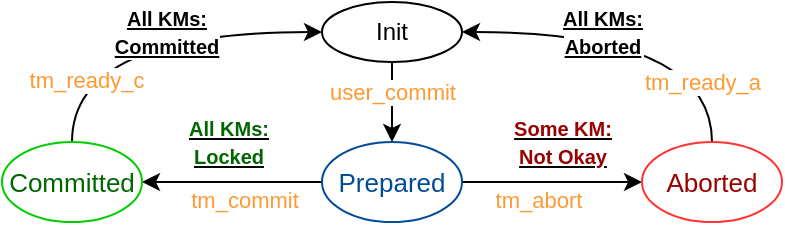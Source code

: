 <mxfile version="21.3.7" type="device" pages="23">
  <diagram id="veKBulY5tzNOZd7ujKv1" name="2pl+2pc-tm">
    <mxGraphModel dx="1434" dy="876" grid="1" gridSize="10" guides="1" tooltips="1" connect="1" arrows="1" fold="1" page="1" pageScale="1" pageWidth="850" pageHeight="1100" math="0" shadow="0">
      <root>
        <mxCell id="0" />
        <mxCell id="1" parent="0" />
        <mxCell id="OE5QwkPZC0eoHLInYiNr-5" style="edgeStyle=orthogonalEdgeStyle;rounded=0;orthogonalLoop=1;jettySize=auto;html=1;exitX=0.5;exitY=1;exitDx=0;exitDy=0;entryX=0.5;entryY=0;entryDx=0;entryDy=0;" parent="1" source="AQF8qApTiSd5VkZApyqo-2" target="AQF8qApTiSd5VkZApyqo-5" edge="1">
          <mxGeometry relative="1" as="geometry" />
        </mxCell>
        <mxCell id="OE5QwkPZC0eoHLInYiNr-6" value="&lt;font color=&quot;#ff9933&quot;&gt;user_commit&lt;/font&gt;" style="edgeLabel;html=1;align=center;verticalAlign=middle;resizable=0;points=[];" parent="OE5QwkPZC0eoHLInYiNr-5" vertex="1" connectable="0">
          <mxGeometry x="-0.253" relative="1" as="geometry">
            <mxPoint as="offset" />
          </mxGeometry>
        </mxCell>
        <mxCell id="AQF8qApTiSd5VkZApyqo-2" value="Init" style="ellipse;whiteSpace=wrap;html=1;" parent="1" vertex="1">
          <mxGeometry x="200" y="100" width="70" height="30" as="geometry" />
        </mxCell>
        <mxCell id="AQF8qApTiSd5VkZApyqo-3" value="&lt;u&gt;&lt;font style=&quot;font-size: 10px;&quot; color=&quot;#006600&quot;&gt;&lt;b&gt;All KMs:&lt;br&gt;Locked&lt;br&gt;&lt;/b&gt;&lt;/font&gt;&lt;/u&gt;" style="rounded=0;orthogonalLoop=1;jettySize=auto;html=1;exitX=0;exitY=0.5;exitDx=0;exitDy=0;entryX=1;entryY=0.5;entryDx=0;entryDy=0;" parent="1" source="AQF8qApTiSd5VkZApyqo-5" target="AQF8qApTiSd5VkZApyqo-7" edge="1">
          <mxGeometry x="0.048" y="-20" relative="1" as="geometry">
            <mxPoint x="158.251" y="204.142" as="sourcePoint" />
            <mxPoint x="123" y="240" as="targetPoint" />
            <mxPoint as="offset" />
          </mxGeometry>
        </mxCell>
        <mxCell id="OE5QwkPZC0eoHLInYiNr-3" value="&lt;font color=&quot;#ff9933&quot;&gt;tm_commit&lt;/font&gt;" style="edgeLabel;html=1;align=center;verticalAlign=middle;resizable=0;points=[];" parent="AQF8qApTiSd5VkZApyqo-3" vertex="1" connectable="0">
          <mxGeometry x="-0.255" y="1" relative="1" as="geometry">
            <mxPoint x="-6" y="8" as="offset" />
          </mxGeometry>
        </mxCell>
        <mxCell id="AQF8qApTiSd5VkZApyqo-4" value="&lt;u&gt;&lt;font style=&quot;font-size: 10px;&quot; color=&quot;#990000&quot;&gt;&lt;b&gt;Some KM:&lt;br&gt;Not Okay&lt;/b&gt;&lt;/font&gt;&lt;/u&gt;" style="edgeStyle=none;rounded=0;orthogonalLoop=1;jettySize=auto;html=1;exitX=1;exitY=0.5;exitDx=0;exitDy=0;entryX=0;entryY=0.5;entryDx=0;entryDy=0;" parent="1" source="AQF8qApTiSd5VkZApyqo-5" target="AQF8qApTiSd5VkZApyqo-9" edge="1">
          <mxGeometry x="0.104" y="20" relative="1" as="geometry">
            <mxPoint as="offset" />
            <mxPoint x="327" y="290" as="targetPoint" />
          </mxGeometry>
        </mxCell>
        <mxCell id="OE5QwkPZC0eoHLInYiNr-4" value="&lt;font color=&quot;#ff9933&quot;&gt;tm_abort&lt;/font&gt;" style="edgeLabel;html=1;align=center;verticalAlign=middle;resizable=0;points=[];" parent="AQF8qApTiSd5VkZApyqo-4" vertex="1" connectable="0">
          <mxGeometry x="-0.261" y="2" relative="1" as="geometry">
            <mxPoint x="4" y="11" as="offset" />
          </mxGeometry>
        </mxCell>
        <mxCell id="AQF8qApTiSd5VkZApyqo-5" value="&lt;font style=&quot;font-size: 13px;&quot; color=&quot;#004c99&quot;&gt;Prepared&lt;/font&gt;" style="ellipse;whiteSpace=wrap;html=1;strokeColor=#004C99;" parent="1" vertex="1">
          <mxGeometry x="200" y="170" width="70" height="40" as="geometry" />
        </mxCell>
        <mxCell id="AQF8qApTiSd5VkZApyqo-6" value="&lt;b style=&quot;font-size: 10px;&quot;&gt;&lt;u&gt;All KMs:&lt;br&gt;Committed&lt;/u&gt;&lt;br&gt;&lt;/b&gt;" style="edgeStyle=orthogonalEdgeStyle;curved=1;rounded=0;orthogonalLoop=1;jettySize=auto;html=1;entryX=0;entryY=0.5;entryDx=0;entryDy=0;exitX=0.5;exitY=0;exitDx=0;exitDy=0;" parent="1" source="AQF8qApTiSd5VkZApyqo-7" target="AQF8qApTiSd5VkZApyqo-2" edge="1">
          <mxGeometry x="0.131" relative="1" as="geometry">
            <Array as="points">
              <mxPoint x="75" y="115" />
            </Array>
            <mxPoint x="50" y="110" as="sourcePoint" />
            <mxPoint as="offset" />
          </mxGeometry>
        </mxCell>
        <mxCell id="OE5QwkPZC0eoHLInYiNr-2" value="&lt;font color=&quot;#ff9933&quot;&gt;tm_ready_c&lt;/font&gt;" style="edgeLabel;html=1;align=center;verticalAlign=middle;resizable=0;points=[];" parent="AQF8qApTiSd5VkZApyqo-6" vertex="1" connectable="0">
          <mxGeometry x="-0.574" y="-7" relative="1" as="geometry">
            <mxPoint y="7" as="offset" />
          </mxGeometry>
        </mxCell>
        <mxCell id="AQF8qApTiSd5VkZApyqo-7" value="&lt;font style=&quot;font-size: 13px;&quot; color=&quot;#006600&quot;&gt;Committed&lt;/font&gt;" style="ellipse;whiteSpace=wrap;html=1;strokeColor=#00CC00;" parent="1" vertex="1">
          <mxGeometry x="40" y="170" width="70" height="40" as="geometry" />
        </mxCell>
        <mxCell id="AQF8qApTiSd5VkZApyqo-8" value="&lt;b style=&quot;font-size: 10px;&quot;&gt;&lt;u&gt;All KMs:&lt;br&gt;Aborted&lt;/u&gt;&lt;br&gt;&lt;/b&gt;" style="edgeStyle=orthogonalEdgeStyle;curved=1;rounded=0;orthogonalLoop=1;jettySize=auto;html=1;entryX=1;entryY=0.5;entryDx=0;entryDy=0;exitX=0.5;exitY=0;exitDx=0;exitDy=0;" parent="1" source="AQF8qApTiSd5VkZApyqo-9" target="AQF8qApTiSd5VkZApyqo-2" edge="1">
          <mxGeometry x="0.221" relative="1" as="geometry">
            <Array as="points">
              <mxPoint x="395" y="115" />
            </Array>
            <mxPoint x="397" y="150" as="sourcePoint" />
            <mxPoint as="offset" />
          </mxGeometry>
        </mxCell>
        <mxCell id="OE5QwkPZC0eoHLInYiNr-1" value="&lt;font color=&quot;#ff9933&quot;&gt;tm_ready_a&lt;/font&gt;" style="edgeLabel;html=1;align=center;verticalAlign=middle;resizable=0;points=[];" parent="AQF8qApTiSd5VkZApyqo-8" vertex="1" connectable="0">
          <mxGeometry x="-0.488" y="11" relative="1" as="geometry">
            <mxPoint x="6" y="16" as="offset" />
          </mxGeometry>
        </mxCell>
        <mxCell id="AQF8qApTiSd5VkZApyqo-9" value="&lt;font style=&quot;font-size: 13px;&quot; color=&quot;#990000&quot;&gt;Aborted&lt;/font&gt;" style="ellipse;whiteSpace=wrap;html=1;strokeColor=#FF3333;" parent="1" vertex="1">
          <mxGeometry x="360" y="170" width="70" height="40" as="geometry" />
        </mxCell>
      </root>
    </mxGraphModel>
  </diagram>
  <diagram id="ihLIevASLdkZVoXt4c5R" name="2pl+2pc-km">
    <mxGraphModel dx="794" dy="476" grid="1" gridSize="10" guides="1" tooltips="1" connect="1" arrows="1" fold="1" page="1" pageScale="1" pageWidth="850" pageHeight="1100" math="0" shadow="0">
      <root>
        <mxCell id="0" />
        <mxCell id="1" parent="0" />
        <mxCell id="7E9NvU6Ac73pTd0hZiOB-10" value="" style="rounded=1;whiteSpace=wrap;html=1;fillColor=none;strokeColor=#00CC00;dashed=1;" parent="1" vertex="1">
          <mxGeometry x="100" y="230.29" width="320" height="50" as="geometry" />
        </mxCell>
        <mxCell id="W6NPUPxFNtCexeJb6ckr-11" value="" style="edgeStyle=none;rounded=0;orthogonalLoop=1;jettySize=auto;html=1;exitX=1;exitY=1;exitDx=0;exitDy=0;entryX=0.5;entryY=0;entryDx=0;entryDy=0;" parent="1" source="W6NPUPxFNtCexeJb6ckr-3" target="ntAIXWiAvW7jSA7q-v0S-17" edge="1">
          <mxGeometry x="0.134" y="-12" relative="1" as="geometry">
            <mxPoint y="-1" as="offset" />
            <mxPoint x="325" y="315" as="sourcePoint" />
            <mxPoint x="530" y="395" as="targetPoint" />
          </mxGeometry>
        </mxCell>
        <mxCell id="ntAIXWiAvW7jSA7q-v0S-2" value="" style="edgeStyle=none;rounded=0;orthogonalLoop=1;jettySize=auto;html=1;exitX=1;exitY=1;exitDx=0;exitDy=0;entryX=0.5;entryY=0;entryDx=0;entryDy=0;" parent="1" source="ntAIXWiAvW7jSA7q-v0S-3" target="ntAIXWiAvW7jSA7q-v0S-12" edge="1">
          <mxGeometry relative="1" as="geometry" />
        </mxCell>
        <mxCell id="kgT08zMZN2_Ggx-axRmt-1" value="&lt;font color=&quot;#ff00ff&quot;&gt;Lock not available&lt;/font&gt;" style="edgeLabel;html=1;align=center;verticalAlign=middle;resizable=0;points=[];" parent="ntAIXWiAvW7jSA7q-v0S-2" vertex="1" connectable="0">
          <mxGeometry x="-0.345" y="2" relative="1" as="geometry">
            <mxPoint x="19" y="-1" as="offset" />
          </mxGeometry>
        </mxCell>
        <mxCell id="7E9NvU6Ac73pTd0hZiOB-5" value="&lt;font color=&quot;#ff9933&quot;&gt;nok&lt;/font&gt;" style="edgeLabel;html=1;align=center;verticalAlign=middle;resizable=0;points=[];" parent="ntAIXWiAvW7jSA7q-v0S-2" vertex="1" connectable="0">
          <mxGeometry x="0.389" y="1" relative="1" as="geometry">
            <mxPoint y="2" as="offset" />
          </mxGeometry>
        </mxCell>
        <mxCell id="7E9NvU6Ac73pTd0hZiOB-4" value="&lt;font color=&quot;#ff9933&quot;&gt;acquire_no_lock&lt;/font&gt;" style="edgeStyle=orthogonalEdgeStyle;rounded=0;orthogonalLoop=1;jettySize=auto;html=1;exitX=0;exitY=1;exitDx=0;exitDy=0;entryX=0.5;entryY=0;entryDx=0;entryDy=0;" parent="1" source="ntAIXWiAvW7jSA7q-v0S-3" target="W6NPUPxFNtCexeJb6ckr-5" edge="1">
          <mxGeometry x="-0.234" y="10" relative="1" as="geometry">
            <mxPoint x="2" y="3" as="offset" />
          </mxGeometry>
        </mxCell>
        <mxCell id="ntAIXWiAvW7jSA7q-v0S-3" value="&lt;font style=&quot;font-size: 13px;&quot;&gt;Prepared&lt;/font&gt;" style="ellipse;whiteSpace=wrap;html=1;" parent="1" vertex="1">
          <mxGeometry x="360" y="160" width="70" height="40" as="geometry" />
        </mxCell>
        <mxCell id="ntAIXWiAvW7jSA7q-v0S-5" style="edgeStyle=orthogonalEdgeStyle;curved=1;rounded=0;orthogonalLoop=1;jettySize=auto;html=1;exitX=0;exitY=0.5;exitDx=0;exitDy=0;entryX=0;entryY=1;entryDx=0;entryDy=0;" parent="1" source="ntAIXWiAvW7jSA7q-v0S-10" target="ntAIXWiAvW7jSA7q-v0S-10" edge="1">
          <mxGeometry relative="1" as="geometry">
            <mxPoint x="210" y="125" as="targetPoint" />
          </mxGeometry>
        </mxCell>
        <mxCell id="ntAIXWiAvW7jSA7q-v0S-28" value="&lt;span style=&quot;color: rgb(0, 0, 0); font-family: Helvetica; font-size: 11px; font-style: normal; font-variant-ligatures: normal; font-variant-caps: normal; letter-spacing: normal; orphans: 2; text-align: center; text-indent: 0px; text-transform: none; widows: 2; word-spacing: 0px; -webkit-text-stroke-width: 0px;&quot;&gt;&lt;font style=&quot;&quot; color=&quot;#004c99&quot;&gt;&lt;u style=&quot;&quot;&gt;TM: Prepared&lt;/u&gt;&lt;/font&gt;&lt;/span&gt;" style="edgeStyle=orthogonalEdgeStyle;rounded=0;orthogonalLoop=1;jettySize=auto;html=1;exitX=1;exitY=0.5;exitDx=0;exitDy=0;entryX=0;entryY=0.5;entryDx=0;entryDy=0;" parent="1" source="ntAIXWiAvW7jSA7q-v0S-10" target="ntAIXWiAvW7jSA7q-v0S-3" edge="1">
          <mxGeometry y="10" relative="1" as="geometry">
            <mxPoint x="370" y="30" as="sourcePoint" />
            <mxPoint x="430" y="140" as="targetPoint" />
            <mxPoint as="offset" />
          </mxGeometry>
        </mxCell>
        <mxCell id="G-jAxjkmvrZRObOhtlVX-1" value="&lt;font color=&quot;#ff9933&quot;&gt;prepare&lt;/font&gt;" style="edgeLabel;html=1;align=center;verticalAlign=middle;resizable=0;points=[];" parent="ntAIXWiAvW7jSA7q-v0S-28" vertex="1" connectable="0">
          <mxGeometry x="-0.156" y="-3" relative="1" as="geometry">
            <mxPoint y="4" as="offset" />
          </mxGeometry>
        </mxCell>
        <mxCell id="ntAIXWiAvW7jSA7q-v0S-10" value="&lt;font style=&quot;font-size: 13px;&quot;&gt;Working&lt;/font&gt;" style="ellipse;whiteSpace=wrap;html=1;" parent="1" vertex="1">
          <mxGeometry x="110" y="160" width="70" height="40" as="geometry" />
        </mxCell>
        <mxCell id="ntAIXWiAvW7jSA7q-v0S-11" value="" style="edgeStyle=none;rounded=0;orthogonalLoop=1;jettySize=auto;html=1;entryX=0.5;entryY=0;entryDx=0;entryDy=0;" parent="1" source="ntAIXWiAvW7jSA7q-v0S-12" target="ntAIXWiAvW7jSA7q-v0S-17" edge="1">
          <mxGeometry x="-0.176" y="15" relative="1" as="geometry">
            <mxPoint as="offset" />
          </mxGeometry>
        </mxCell>
        <mxCell id="ntAIXWiAvW7jSA7q-v0S-12" value="&lt;font style=&quot;font-size: 13px;&quot; color=&quot;#990000&quot;&gt;Not Okay&lt;/font&gt;" style="ellipse;whiteSpace=wrap;html=1;strokeColor=#FF3333;" parent="1" vertex="1">
          <mxGeometry x="475" y="235.29" width="70" height="40" as="geometry" />
        </mxCell>
        <mxCell id="ntAIXWiAvW7jSA7q-v0S-13" value="" style="edgeStyle=none;rounded=0;orthogonalLoop=1;jettySize=auto;html=1;entryX=0.5;entryY=0;entryDx=0;entryDy=0;exitX=0;exitY=1;exitDx=0;exitDy=0;" parent="1" source="W6NPUPxFNtCexeJb6ckr-5" target="ntAIXWiAvW7jSA7q-v0S-16" edge="1">
          <mxGeometry relative="1" as="geometry">
            <mxPoint x="285" y="300" as="sourcePoint" />
          </mxGeometry>
        </mxCell>
        <mxCell id="ntAIXWiAvW7jSA7q-v0S-14" value="" style="edgeStyle=none;rounded=0;orthogonalLoop=1;jettySize=auto;html=1;entryX=0.5;entryY=0;entryDx=0;entryDy=0;exitX=1;exitY=1;exitDx=0;exitDy=0;" parent="1" source="W6NPUPxFNtCexeJb6ckr-5" target="ntAIXWiAvW7jSA7q-v0S-17" edge="1">
          <mxGeometry x="0.134" y="-12" relative="1" as="geometry">
            <mxPoint y="-1" as="offset" />
            <mxPoint x="355" y="240" as="sourcePoint" />
          </mxGeometry>
        </mxCell>
        <mxCell id="ntAIXWiAvW7jSA7q-v0S-16" value="&lt;font style=&quot;font-size: 13px;&quot;&gt;Committed&lt;/font&gt;" style="ellipse;whiteSpace=wrap;html=1;strokeColor=#000000;" parent="1" vertex="1">
          <mxGeometry x="110" y="340" width="70" height="40" as="geometry" />
        </mxCell>
        <mxCell id="ntAIXWiAvW7jSA7q-v0S-17" value="&lt;font style=&quot;font-size: 13px;&quot;&gt;Aborted&lt;/font&gt;" style="ellipse;whiteSpace=wrap;html=1;strokeColor=#000000;" parent="1" vertex="1">
          <mxGeometry x="475" y="340" width="70" height="40" as="geometry" />
        </mxCell>
        <mxCell id="W6NPUPxFNtCexeJb6ckr-1" value="" style="shape=curlyBracket;whiteSpace=wrap;html=1;rounded=1;strokeColor=#00CC00;" parent="1" vertex="1">
          <mxGeometry x="90" y="230.29" width="20" height="50" as="geometry" />
        </mxCell>
        <mxCell id="W6NPUPxFNtCexeJb6ckr-2" value="&lt;font style=&quot;&quot; color=&quot;#00cc00&quot;&gt;&lt;span style=&quot;font-size: 11px;&quot;&gt;Locked&lt;/span&gt;&lt;br&gt;&lt;span style=&quot;font-size: 11px;&quot;&gt;(Okay) &lt;/span&gt;&lt;br&gt;&lt;font style=&quot;font-size: 12px;&quot;&gt;states&lt;/font&gt;&lt;/font&gt;" style="text;html=1;align=center;verticalAlign=middle;resizable=0;points=[];autosize=1;strokeColor=none;fillColor=none;" parent="1" vertex="1">
          <mxGeometry x="40" y="225.29" width="60" height="60" as="geometry" />
        </mxCell>
        <mxCell id="W6NPUPxFNtCexeJb6ckr-3" value="&lt;font style=&quot;font-size: 13px;&quot; color=&quot;#006600&quot;&gt;Read Lock&lt;/font&gt;" style="ellipse;whiteSpace=wrap;html=1;strokeColor=#00CC00;" parent="1" vertex="1">
          <mxGeometry x="110" y="235.29" width="70" height="40" as="geometry" />
        </mxCell>
        <mxCell id="W6NPUPxFNtCexeJb6ckr-4" value="&lt;font style=&quot;font-size: 13px;&quot; color=&quot;#006600&quot;&gt;Write Lock&lt;/font&gt;" style="ellipse;whiteSpace=wrap;html=1;strokeColor=#00CC00;" parent="1" vertex="1">
          <mxGeometry x="220" y="235.29" width="70" height="40" as="geometry" />
        </mxCell>
        <mxCell id="W6NPUPxFNtCexeJb6ckr-5" value="&lt;font style=&quot;font-size: 13px;&quot; color=&quot;#006600&quot;&gt;No Lock&lt;/font&gt;" style="ellipse;whiteSpace=wrap;html=1;strokeColor=#00CC00;" parent="1" vertex="1">
          <mxGeometry x="335" y="235.29" width="70" height="40" as="geometry" />
        </mxCell>
        <mxCell id="W6NPUPxFNtCexeJb6ckr-7" value="" style="rounded=0;orthogonalLoop=1;jettySize=auto;html=1;exitX=0;exitY=1;exitDx=0;exitDy=0;strokeColor=#000000;entryX=0.5;entryY=0;entryDx=0;entryDy=0;" parent="1" source="ntAIXWiAvW7jSA7q-v0S-3" target="W6NPUPxFNtCexeJb6ckr-3" edge="1">
          <mxGeometry x="0.061" y="-13" relative="1" as="geometry">
            <mxPoint x="360.251" y="204.142" as="sourcePoint" />
            <mxPoint x="240" y="275" as="targetPoint" />
            <mxPoint as="offset" />
            <Array as="points" />
          </mxGeometry>
        </mxCell>
        <mxCell id="7E9NvU6Ac73pTd0hZiOB-1" value="&lt;font color=&quot;#ff9933&quot;&gt;acquire_rd_lock&lt;/font&gt;" style="edgeLabel;html=1;align=center;verticalAlign=middle;resizable=0;points=[];" parent="W6NPUPxFNtCexeJb6ckr-7" vertex="1" connectable="0">
          <mxGeometry x="0.504" y="-1" relative="1" as="geometry">
            <mxPoint x="-11" y="-2" as="offset" />
          </mxGeometry>
        </mxCell>
        <mxCell id="W6NPUPxFNtCexeJb6ckr-9" value="" style="edgeStyle=none;rounded=0;orthogonalLoop=1;jettySize=auto;html=1;exitX=0.5;exitY=1;exitDx=0;exitDy=0;entryX=0.5;entryY=0;entryDx=0;entryDy=0;" parent="1" source="W6NPUPxFNtCexeJb6ckr-3" target="ntAIXWiAvW7jSA7q-v0S-16" edge="1">
          <mxGeometry x="-0.32" y="-13" relative="1" as="geometry">
            <mxPoint x="140" y="315" as="sourcePoint" />
            <mxPoint x="195" y="390" as="targetPoint" />
            <mxPoint as="offset" />
          </mxGeometry>
        </mxCell>
        <mxCell id="W6NPUPxFNtCexeJb6ckr-8" value="&lt;font style=&quot;&quot; color=&quot;#ff9933&quot;&gt;commit&lt;/font&gt;&lt;br&gt;&lt;font style=&quot;&quot; color=&quot;#ff00ff&quot;&gt;Lock released&lt;/font&gt;&lt;br&gt;&lt;font style=&quot;text-decoration-line: underline;&quot; color=&quot;#006600&quot;&gt;TM: Committed&lt;/font&gt;" style="edgeStyle=none;rounded=0;orthogonalLoop=1;jettySize=auto;html=1;entryX=0.5;entryY=0;entryDx=0;entryDy=0;exitX=0.5;exitY=1;exitDx=0;exitDy=0;" parent="1" source="W6NPUPxFNtCexeJb6ckr-4" target="ntAIXWiAvW7jSA7q-v0S-16" edge="1">
          <mxGeometry x="0.289" y="-8" relative="1" as="geometry">
            <mxPoint x="206.251" y="279.142" as="sourcePoint" />
            <mxPoint x="210" y="400" as="targetPoint" />
            <mxPoint as="offset" />
          </mxGeometry>
        </mxCell>
        <mxCell id="W6NPUPxFNtCexeJb6ckr-6" value="&lt;font color=&quot;#ff00ff&quot;&gt;Lock acquired&lt;/font&gt;" style="rounded=0;orthogonalLoop=1;jettySize=auto;html=1;exitX=0;exitY=1;exitDx=0;exitDy=0;strokeColor=#000000;entryX=0.5;entryY=0;entryDx=0;entryDy=0;fillColor=#f5f5f5;" parent="1" source="ntAIXWiAvW7jSA7q-v0S-3" target="W6NPUPxFNtCexeJb6ckr-4" edge="1">
          <mxGeometry x="-0.194" y="-11" relative="1" as="geometry">
            <mxPoint x="360.251" y="204.142" as="sourcePoint" />
            <mxPoint x="310" y="275" as="targetPoint" />
            <mxPoint as="offset" />
          </mxGeometry>
        </mxCell>
        <mxCell id="7E9NvU6Ac73pTd0hZiOB-2" value="&lt;font color=&quot;#ff9933&quot;&gt;acquire_wr_lock&lt;/font&gt;" style="edgeLabel;html=1;align=center;verticalAlign=middle;resizable=0;points=[];" parent="W6NPUPxFNtCexeJb6ckr-6" vertex="1" connectable="0">
          <mxGeometry x="0.352" y="-2" relative="1" as="geometry">
            <mxPoint x="2" y="1" as="offset" />
          </mxGeometry>
        </mxCell>
        <mxCell id="W6NPUPxFNtCexeJb6ckr-10" value="&lt;font style=&quot;&quot;&gt;&lt;font style=&quot;&quot; color=&quot;#ff9933&quot;&gt;abort&lt;/font&gt;&lt;br&gt;&lt;font style=&quot;&quot; color=&quot;#ff00ff&quot;&gt;Lock released&lt;/font&gt;&lt;br&gt;&lt;u style=&quot;&quot;&gt;&lt;font color=&quot;#990000&quot;&gt;TM:Aborted&lt;/font&gt;&lt;/u&gt;&lt;/font&gt;" style="edgeStyle=none;rounded=0;orthogonalLoop=1;jettySize=auto;html=1;exitX=1;exitY=1;exitDx=0;exitDy=0;entryX=0.5;entryY=0;entryDx=0;entryDy=0;" parent="1" source="W6NPUPxFNtCexeJb6ckr-4" target="ntAIXWiAvW7jSA7q-v0S-17" edge="1">
          <mxGeometry x="0.768" y="23" relative="1" as="geometry">
            <mxPoint as="offset" />
            <mxPoint x="419.749" y="309.142" as="sourcePoint" />
            <mxPoint x="515" y="380" as="targetPoint" />
          </mxGeometry>
        </mxCell>
      </root>
    </mxGraphModel>
  </diagram>
  <diagram id="Bf80gznRNXisdEgicm2Q" name="2pl+2pc-km-new">
    <mxGraphModel dx="794" dy="476" grid="1" gridSize="10" guides="1" tooltips="1" connect="1" arrows="1" fold="1" page="1" pageScale="1" pageWidth="850" pageHeight="1100" math="0" shadow="0">
      <root>
        <mxCell id="0" />
        <mxCell id="1" parent="0" />
        <mxCell id="BioxWUrTm7QjMU6oJTtN-1" value="" style="rounded=0;orthogonalLoop=1;jettySize=auto;html=1;exitX=0;exitY=1;exitDx=0;exitDy=0;entryX=0.5;entryY=0;entryDx=0;entryDy=0;" parent="1" source="BioxWUrTm7QjMU6oJTtN-3" target="BioxWUrTm7QjMU6oJTtN-15" edge="1">
          <mxGeometry x="-0.356" y="9" relative="1" as="geometry">
            <mxPoint as="offset" />
          </mxGeometry>
        </mxCell>
        <mxCell id="BioxWUrTm7QjMU6oJTtN-2" value="" style="edgeStyle=none;rounded=0;orthogonalLoop=1;jettySize=auto;html=1;exitX=1;exitY=1;exitDx=0;exitDy=0;entryX=0.5;entryY=0;entryDx=0;entryDy=0;" parent="1" source="BioxWUrTm7QjMU6oJTtN-3" target="BioxWUrTm7QjMU6oJTtN-12" edge="1">
          <mxGeometry relative="1" as="geometry" />
        </mxCell>
        <mxCell id="BioxWUrTm7QjMU6oJTtN-3" value="Prepared" style="ellipse;whiteSpace=wrap;html=1;" parent="1" vertex="1">
          <mxGeometry x="110" y="225" width="70" height="40" as="geometry" />
        </mxCell>
        <mxCell id="BioxWUrTm7QjMU6oJTtN-4" value="&lt;u&gt;&lt;b&gt;&lt;font color=&quot;#004c99&quot;&gt;TM: Prepared&lt;/font&gt;&lt;/b&gt;&lt;/u&gt;" style="edgeStyle=orthogonalEdgeStyle;curved=1;rounded=0;orthogonalLoop=1;jettySize=auto;html=1;exitX=0;exitY=1;exitDx=0;exitDy=0;entryX=0;entryY=0;entryDx=0;entryDy=0;" parent="1" source="BioxWUrTm7QjMU6oJTtN-10" target="BioxWUrTm7QjMU6oJTtN-3" edge="1">
          <mxGeometry x="0.312" y="-20" relative="1" as="geometry">
            <Array as="points">
              <mxPoint x="80" y="119" />
              <mxPoint x="80" y="231" />
            </Array>
            <mxPoint as="offset" />
          </mxGeometry>
        </mxCell>
        <mxCell id="BioxWUrTm7QjMU6oJTtN-5" style="edgeStyle=orthogonalEdgeStyle;curved=1;rounded=0;orthogonalLoop=1;jettySize=auto;html=1;exitX=0;exitY=0.5;exitDx=0;exitDy=0;entryX=0;entryY=1;entryDx=0;entryDy=0;" parent="1" source="BioxWUrTm7QjMU6oJTtN-10" target="BioxWUrTm7QjMU6oJTtN-10" edge="1">
          <mxGeometry relative="1" as="geometry">
            <mxPoint x="80" y="145" as="targetPoint" />
          </mxGeometry>
        </mxCell>
        <mxCell id="BioxWUrTm7QjMU6oJTtN-6" value="&lt;font style=&quot;font-size: 9px;&quot;&gt;Read&lt;/font&gt;" style="edgeStyle=orthogonalEdgeStyle;rounded=0;orthogonalLoop=1;jettySize=auto;html=1;exitX=1;exitY=1;exitDx=0;exitDy=0;entryX=0.5;entryY=0;entryDx=0;entryDy=0;curved=1;" parent="1" source="BioxWUrTm7QjMU6oJTtN-10" target="BioxWUrTm7QjMU6oJTtN-25" edge="1">
          <mxGeometry x="-0.204" y="-6" relative="1" as="geometry">
            <mxPoint as="offset" />
          </mxGeometry>
        </mxCell>
        <mxCell id="BioxWUrTm7QjMU6oJTtN-7" value="&lt;font style=&quot;font-size: 9px;&quot;&gt;Write&lt;/font&gt;" style="edgeStyle=orthogonalEdgeStyle;curved=1;rounded=0;orthogonalLoop=1;jettySize=auto;html=1;exitX=0.5;exitY=1;exitDx=0;exitDy=0;entryX=0.5;entryY=0;entryDx=0;entryDy=0;" parent="1" source="BioxWUrTm7QjMU6oJTtN-10" target="BioxWUrTm7QjMU6oJTtN-20" edge="1">
          <mxGeometry x="-0.333" y="5" relative="1" as="geometry">
            <mxPoint as="offset" />
          </mxGeometry>
        </mxCell>
        <mxCell id="BioxWUrTm7QjMU6oJTtN-8" style="edgeStyle=orthogonalEdgeStyle;curved=1;rounded=0;orthogonalLoop=1;jettySize=auto;html=1;exitX=1;exitY=0.5;exitDx=0;exitDy=0;entryX=1;entryY=0;entryDx=0;entryDy=0;" parent="1" source="BioxWUrTm7QjMU6oJTtN-10" target="BioxWUrTm7QjMU6oJTtN-12" edge="1">
          <mxGeometry relative="1" as="geometry">
            <Array as="points">
              <mxPoint x="300" y="105" />
              <mxPoint x="300" y="291" />
            </Array>
          </mxGeometry>
        </mxCell>
        <mxCell id="BioxWUrTm7QjMU6oJTtN-9" value="no write/read lock" style="edgeLabel;html=1;align=center;verticalAlign=middle;resizable=0;points=[];fontColor=#9933FF;" parent="BioxWUrTm7QjMU6oJTtN-8" vertex="1" connectable="0">
          <mxGeometry x="-0.158" y="-24" relative="1" as="geometry">
            <mxPoint x="34" y="-4" as="offset" />
          </mxGeometry>
        </mxCell>
        <mxCell id="BioxWUrTm7QjMU6oJTtN-10" value="Init" style="ellipse;whiteSpace=wrap;html=1;" parent="1" vertex="1">
          <mxGeometry x="110" y="85" width="70" height="40" as="geometry" />
        </mxCell>
        <mxCell id="BioxWUrTm7QjMU6oJTtN-11" value="&lt;u&gt;&lt;font color=&quot;#990000&quot;&gt;&lt;b&gt;TM:Aborted&lt;/b&gt;&lt;/font&gt;&lt;/u&gt;" style="edgeStyle=none;rounded=0;orthogonalLoop=1;jettySize=auto;html=1;entryX=0.5;entryY=0;entryDx=0;entryDy=0;" parent="1" source="BioxWUrTm7QjMU6oJTtN-12" target="BioxWUrTm7QjMU6oJTtN-17" edge="1">
          <mxGeometry x="-0.333" relative="1" as="geometry">
            <mxPoint as="offset" />
          </mxGeometry>
        </mxCell>
        <mxCell id="BioxWUrTm7QjMU6oJTtN-12" value="Not Okay" style="ellipse;whiteSpace=wrap;html=1;strokeColor=#FF3333;" parent="1" vertex="1">
          <mxGeometry x="180" y="285" width="70" height="40" as="geometry" />
        </mxCell>
        <mxCell id="BioxWUrTm7QjMU6oJTtN-13" value="&lt;u&gt;&lt;font color=&quot;#006600&quot;&gt;&lt;b&gt;TM: Committed&lt;/b&gt;&lt;/font&gt;&lt;/u&gt;" style="edgeStyle=none;rounded=0;orthogonalLoop=1;jettySize=auto;html=1;exitX=0.5;exitY=1;exitDx=0;exitDy=0;entryX=0.5;entryY=0;entryDx=0;entryDy=0;" parent="1" source="BioxWUrTm7QjMU6oJTtN-15" target="BioxWUrTm7QjMU6oJTtN-16" edge="1">
          <mxGeometry relative="1" as="geometry" />
        </mxCell>
        <mxCell id="BioxWUrTm7QjMU6oJTtN-14" value="&lt;u&gt;&lt;font color=&quot;#990000&quot;&gt;&lt;b&gt;TM:Aborted&lt;/b&gt;&lt;/font&gt;&lt;/u&gt;" style="edgeStyle=none;rounded=0;orthogonalLoop=1;jettySize=auto;html=1;exitX=1;exitY=1;exitDx=0;exitDy=0;entryX=0.5;entryY=0;entryDx=0;entryDy=0;" parent="1" source="BioxWUrTm7QjMU6oJTtN-15" target="BioxWUrTm7QjMU6oJTtN-17" edge="1">
          <mxGeometry x="-0.176" y="9" relative="1" as="geometry">
            <mxPoint as="offset" />
          </mxGeometry>
        </mxCell>
        <mxCell id="BioxWUrTm7QjMU6oJTtN-15" value="Okay" style="ellipse;whiteSpace=wrap;html=1;strokeColor=#00CC00;" parent="1" vertex="1">
          <mxGeometry x="40" y="285" width="70" height="40" as="geometry" />
        </mxCell>
        <mxCell id="BioxWUrTm7QjMU6oJTtN-16" value="Committed" style="ellipse;whiteSpace=wrap;html=1;strokeColor=#00CC00;" parent="1" vertex="1">
          <mxGeometry x="40" y="355" width="70" height="40" as="geometry" />
        </mxCell>
        <mxCell id="BioxWUrTm7QjMU6oJTtN-17" value="Aborted" style="ellipse;whiteSpace=wrap;html=1;strokeColor=#FF3333;" parent="1" vertex="1">
          <mxGeometry x="180" y="355" width="70" height="40" as="geometry" />
        </mxCell>
        <mxCell id="BioxWUrTm7QjMU6oJTtN-18" value="&lt;b&gt;KM&lt;/b&gt;" style="text;html=1;align=center;verticalAlign=middle;resizable=0;points=[];autosize=1;strokeColor=none;fontSize=13;" parent="1" vertex="1">
          <mxGeometry x="125" y="30" width="40" height="30" as="geometry" />
        </mxCell>
        <mxCell id="BioxWUrTm7QjMU6oJTtN-19" value="&lt;u style=&quot;color: rgb(0, 0, 0); font-family: Helvetica; font-size: 11px; font-style: normal; font-variant-ligatures: normal; font-variant-caps: normal; font-weight: 400; letter-spacing: normal; orphans: 2; text-align: center; text-indent: 0px; text-transform: none; widows: 2; word-spacing: 0px; -webkit-text-stroke-width: 0px;&quot;&gt;&lt;b&gt;&lt;font color=&quot;#004c99&quot;&gt;TM: Prepared&lt;/font&gt;&lt;/b&gt;&lt;/u&gt;" style="edgeStyle=orthogonalEdgeStyle;curved=1;rounded=0;orthogonalLoop=1;jettySize=auto;html=1;exitX=0.5;exitY=1;exitDx=0;exitDy=0;entryX=0.5;entryY=0;entryDx=0;entryDy=0;" parent="1" source="BioxWUrTm7QjMU6oJTtN-20" target="BioxWUrTm7QjMU6oJTtN-3" edge="1">
          <mxGeometry x="-0.333" y="15" relative="1" as="geometry">
            <mxPoint as="offset" />
          </mxGeometry>
        </mxCell>
        <mxCell id="BioxWUrTm7QjMU6oJTtN-20" value="Write Lock" style="ellipse;whiteSpace=wrap;html=1;" parent="1" vertex="1">
          <mxGeometry x="110" y="155" width="70" height="40" as="geometry" />
        </mxCell>
        <mxCell id="BioxWUrTm7QjMU6oJTtN-21" value="&lt;font style=&quot;font-size: 9px;&quot;&gt;Write&lt;/font&gt;" style="edgeStyle=orthogonalEdgeStyle;curved=1;rounded=0;orthogonalLoop=1;jettySize=auto;html=1;exitX=0;exitY=0.5;exitDx=0;exitDy=0;entryX=1;entryY=0.5;entryDx=0;entryDy=0;" parent="1" source="BioxWUrTm7QjMU6oJTtN-25" target="BioxWUrTm7QjMU6oJTtN-20" edge="1">
          <mxGeometry x="-0.5" y="-10" relative="1" as="geometry">
            <mxPoint as="offset" />
          </mxGeometry>
        </mxCell>
        <mxCell id="BioxWUrTm7QjMU6oJTtN-22" value="&lt;font color=&quot;#9933ff&quot;&gt;no write lock&lt;/font&gt;" style="edgeStyle=orthogonalEdgeStyle;rounded=0;orthogonalLoop=1;jettySize=auto;html=1;exitX=1;exitY=1;exitDx=0;exitDy=0;entryX=0.696;entryY=0.063;entryDx=0;entryDy=0;entryPerimeter=0;curved=1;" parent="1" source="BioxWUrTm7QjMU6oJTtN-25" target="BioxWUrTm7QjMU6oJTtN-12" edge="1">
          <mxGeometry x="0.078" y="5" relative="1" as="geometry">
            <mxPoint as="offset" />
          </mxGeometry>
        </mxCell>
        <mxCell id="BioxWUrTm7QjMU6oJTtN-23" style="edgeStyle=orthogonalEdgeStyle;curved=1;rounded=0;orthogonalLoop=1;jettySize=auto;html=1;exitX=0;exitY=1;exitDx=0;exitDy=0;entryX=1;entryY=0;entryDx=0;entryDy=0;" parent="1" source="BioxWUrTm7QjMU6oJTtN-25" target="BioxWUrTm7QjMU6oJTtN-3" edge="1">
          <mxGeometry relative="1" as="geometry">
            <Array as="points">
              <mxPoint x="210" y="225" />
              <mxPoint x="210" y="231" />
            </Array>
          </mxGeometry>
        </mxCell>
        <mxCell id="BioxWUrTm7QjMU6oJTtN-24" value="&lt;u&gt;&lt;b&gt;&lt;font color=&quot;#004c99&quot;&gt;TM: Prepared&lt;/font&gt;&lt;/b&gt;&lt;/u&gt;" style="edgeLabel;html=1;align=center;verticalAlign=middle;resizable=0;points=[];" parent="BioxWUrTm7QjMU6oJTtN-23" vertex="1" connectable="0">
          <mxGeometry x="-0.297" y="1" relative="1" as="geometry">
            <mxPoint x="-10" y="-1" as="offset" />
          </mxGeometry>
        </mxCell>
        <mxCell id="BioxWUrTm7QjMU6oJTtN-25" value="Read Lock" style="ellipse;whiteSpace=wrap;html=1;" parent="1" vertex="1">
          <mxGeometry x="220" y="155" width="70" height="40" as="geometry" />
        </mxCell>
      </root>
    </mxGraphModel>
  </diagram>
  <diagram id="SKDxIRCxbzearN8mvtZk" name="2pl+2pc-color">
    <mxGraphModel dx="794" dy="476" grid="1" gridSize="10" guides="1" tooltips="1" connect="1" arrows="1" fold="1" page="1" pageScale="1" pageWidth="850" pageHeight="1100" math="0" shadow="0">
      <root>
        <mxCell id="0" />
        <mxCell id="1" parent="0" />
        <mxCell id="3SGacmFrV5_CyBr9eYx1-1" style="edgeStyle=orthogonalEdgeStyle;rounded=0;orthogonalLoop=1;jettySize=auto;html=1;exitX=0.5;exitY=1;exitDx=0;exitDy=0;entryX=0.5;entryY=0;entryDx=0;entryDy=0;" parent="1" source="3SGacmFrV5_CyBr9eYx1-3" target="3SGacmFrV5_CyBr9eYx1-8" edge="1">
          <mxGeometry relative="1" as="geometry" />
        </mxCell>
        <mxCell id="3SGacmFrV5_CyBr9eYx1-2" value="&lt;font color=&quot;#ff9933&quot;&gt;user_commit&lt;/font&gt;" style="edgeLabel;html=1;align=center;verticalAlign=middle;resizable=0;points=[];" parent="3SGacmFrV5_CyBr9eYx1-1" vertex="1" connectable="0">
          <mxGeometry x="-0.253" relative="1" as="geometry">
            <mxPoint as="offset" />
          </mxGeometry>
        </mxCell>
        <mxCell id="3SGacmFrV5_CyBr9eYx1-3" value="Init" style="ellipse;whiteSpace=wrap;html=1;" parent="1" vertex="1">
          <mxGeometry x="260" y="110" width="70" height="30" as="geometry" />
        </mxCell>
        <mxCell id="3SGacmFrV5_CyBr9eYx1-4" value="&lt;u&gt;&lt;font style=&quot;font-size: 10px;&quot; color=&quot;#006600&quot;&gt;&lt;b&gt;All KMs:&lt;br&gt;Locked&lt;br&gt;&lt;/b&gt;&lt;/font&gt;&lt;/u&gt;" style="rounded=0;orthogonalLoop=1;jettySize=auto;html=1;exitX=0;exitY=0.5;exitDx=0;exitDy=0;entryX=1;entryY=0.5;entryDx=0;entryDy=0;" parent="1" source="3SGacmFrV5_CyBr9eYx1-8" target="3SGacmFrV5_CyBr9eYx1-11" edge="1">
          <mxGeometry x="0.048" y="-20" relative="1" as="geometry">
            <mxPoint x="243.251" y="214.142" as="sourcePoint" />
            <mxPoint x="208" y="250" as="targetPoint" />
            <mxPoint as="offset" />
          </mxGeometry>
        </mxCell>
        <mxCell id="3SGacmFrV5_CyBr9eYx1-5" value="&lt;font color=&quot;#ff9933&quot;&gt;tm_commit&lt;/font&gt;" style="edgeLabel;html=1;align=center;verticalAlign=middle;resizable=0;points=[];" parent="3SGacmFrV5_CyBr9eYx1-4" vertex="1" connectable="0">
          <mxGeometry x="-0.255" y="1" relative="1" as="geometry">
            <mxPoint x="-6" y="8" as="offset" />
          </mxGeometry>
        </mxCell>
        <mxCell id="3SGacmFrV5_CyBr9eYx1-6" value="&lt;u&gt;&lt;font style=&quot;font-size: 10px;&quot; color=&quot;#990000&quot;&gt;&lt;b&gt;Some KM:&lt;br&gt;Not Okay&lt;/b&gt;&lt;/font&gt;&lt;/u&gt;" style="edgeStyle=none;rounded=0;orthogonalLoop=1;jettySize=auto;html=1;exitX=1;exitY=0.5;exitDx=0;exitDy=0;entryX=0;entryY=0.5;entryDx=0;entryDy=0;" parent="1" source="3SGacmFrV5_CyBr9eYx1-8" target="3SGacmFrV5_CyBr9eYx1-14" edge="1">
          <mxGeometry x="0.104" y="20" relative="1" as="geometry">
            <mxPoint as="offset" />
            <mxPoint x="412" y="300" as="targetPoint" />
          </mxGeometry>
        </mxCell>
        <mxCell id="3SGacmFrV5_CyBr9eYx1-7" value="&lt;font color=&quot;#ff9933&quot;&gt;tm_abort&lt;/font&gt;" style="edgeLabel;html=1;align=center;verticalAlign=middle;resizable=0;points=[];" parent="3SGacmFrV5_CyBr9eYx1-6" vertex="1" connectable="0">
          <mxGeometry x="-0.261" y="2" relative="1" as="geometry">
            <mxPoint x="4" y="11" as="offset" />
          </mxGeometry>
        </mxCell>
        <mxCell id="3SGacmFrV5_CyBr9eYx1-8" value="&lt;font style=&quot;font-size: 13px;&quot; color=&quot;#004c99&quot;&gt;Prepared&lt;/font&gt;" style="ellipse;whiteSpace=wrap;html=1;strokeColor=#004C99;" parent="1" vertex="1">
          <mxGeometry x="260" y="180" width="70" height="40" as="geometry" />
        </mxCell>
        <mxCell id="3SGacmFrV5_CyBr9eYx1-9" value="&lt;b style=&quot;font-size: 10px;&quot;&gt;&lt;u&gt;All KMs:&lt;br&gt;Committed&lt;/u&gt;&lt;br&gt;&lt;/b&gt;" style="edgeStyle=orthogonalEdgeStyle;curved=1;rounded=0;orthogonalLoop=1;jettySize=auto;html=1;entryX=0;entryY=0.5;entryDx=0;entryDy=0;exitX=0.5;exitY=0;exitDx=0;exitDy=0;" parent="1" source="3SGacmFrV5_CyBr9eYx1-11" target="3SGacmFrV5_CyBr9eYx1-3" edge="1">
          <mxGeometry x="0.131" relative="1" as="geometry">
            <Array as="points">
              <mxPoint x="115" y="125" />
            </Array>
            <mxPoint x="135" y="120" as="sourcePoint" />
            <mxPoint as="offset" />
          </mxGeometry>
        </mxCell>
        <mxCell id="3SGacmFrV5_CyBr9eYx1-10" value="&lt;font color=&quot;#ff9933&quot;&gt;tm_ready_c&lt;/font&gt;" style="edgeLabel;html=1;align=center;verticalAlign=middle;resizable=0;points=[];" parent="3SGacmFrV5_CyBr9eYx1-9" vertex="1" connectable="0">
          <mxGeometry x="-0.574" y="-7" relative="1" as="geometry">
            <mxPoint y="14" as="offset" />
          </mxGeometry>
        </mxCell>
        <mxCell id="3SGacmFrV5_CyBr9eYx1-11" value="&lt;font style=&quot;font-size: 13px;&quot; color=&quot;#006600&quot;&gt;Committed&lt;/font&gt;" style="ellipse;whiteSpace=wrap;html=1;strokeColor=#00CC00;" parent="1" vertex="1">
          <mxGeometry x="80" y="180" width="70" height="40" as="geometry" />
        </mxCell>
        <mxCell id="3SGacmFrV5_CyBr9eYx1-12" value="&lt;b style=&quot;font-size: 10px;&quot;&gt;&lt;u&gt;All KMs:&lt;br&gt;Aborted&lt;/u&gt;&lt;br&gt;&lt;/b&gt;" style="edgeStyle=orthogonalEdgeStyle;curved=1;rounded=0;orthogonalLoop=1;jettySize=auto;html=1;entryX=1;entryY=0.5;entryDx=0;entryDy=0;exitX=0.5;exitY=0;exitDx=0;exitDy=0;" parent="1" source="3SGacmFrV5_CyBr9eYx1-14" target="3SGacmFrV5_CyBr9eYx1-3" edge="1">
          <mxGeometry x="0.221" relative="1" as="geometry">
            <Array as="points">
              <mxPoint x="480" y="125" />
            </Array>
            <mxPoint x="482" y="160" as="sourcePoint" />
            <mxPoint as="offset" />
          </mxGeometry>
        </mxCell>
        <mxCell id="3SGacmFrV5_CyBr9eYx1-13" value="&lt;font color=&quot;#ff9933&quot;&gt;tm_ready_a&lt;/font&gt;" style="edgeLabel;html=1;align=center;verticalAlign=middle;resizable=0;points=[];" parent="3SGacmFrV5_CyBr9eYx1-12" vertex="1" connectable="0">
          <mxGeometry x="-0.488" y="11" relative="1" as="geometry">
            <mxPoint x="6" y="24" as="offset" />
          </mxGeometry>
        </mxCell>
        <mxCell id="3SGacmFrV5_CyBr9eYx1-14" value="&lt;font style=&quot;font-size: 13px;&quot; color=&quot;#990000&quot;&gt;Aborted&lt;/font&gt;" style="ellipse;whiteSpace=wrap;html=1;strokeColor=#FF3333;" parent="1" vertex="1">
          <mxGeometry x="445" y="180" width="70" height="40" as="geometry" />
        </mxCell>
        <mxCell id="e7HN4eyUOoJzDosyAQWX-1" value="" style="rounded=1;whiteSpace=wrap;html=1;fillColor=none;strokeColor=#00CC00;dashed=1;" parent="1" vertex="1">
          <mxGeometry x="70" y="330.29" width="320" height="50" as="geometry" />
        </mxCell>
        <mxCell id="e7HN4eyUOoJzDosyAQWX-2" value="" style="edgeStyle=none;rounded=0;orthogonalLoop=1;jettySize=auto;html=1;exitX=1;exitY=1;exitDx=0;exitDy=0;entryX=0.5;entryY=0;entryDx=0;entryDy=0;" parent="1" source="e7HN4eyUOoJzDosyAQWX-20" target="e7HN4eyUOoJzDosyAQWX-17" edge="1">
          <mxGeometry x="0.134" y="-12" relative="1" as="geometry">
            <mxPoint y="-1" as="offset" />
            <mxPoint x="295" y="415" as="sourcePoint" />
            <mxPoint x="500" y="495" as="targetPoint" />
          </mxGeometry>
        </mxCell>
        <mxCell id="e7HN4eyUOoJzDosyAQWX-3" value="" style="edgeStyle=none;rounded=0;orthogonalLoop=1;jettySize=auto;html=1;exitX=1;exitY=1;exitDx=0;exitDy=0;entryX=0.5;entryY=0;entryDx=0;entryDy=0;" parent="1" source="e7HN4eyUOoJzDosyAQWX-7" target="e7HN4eyUOoJzDosyAQWX-13" edge="1">
          <mxGeometry relative="1" as="geometry" />
        </mxCell>
        <mxCell id="e7HN4eyUOoJzDosyAQWX-4" value="&lt;font color=&quot;#ff00ff&quot;&gt;Lock not available&lt;/font&gt;" style="edgeLabel;html=1;align=center;verticalAlign=middle;resizable=0;points=[];" parent="e7HN4eyUOoJzDosyAQWX-3" vertex="1" connectable="0">
          <mxGeometry x="-0.345" y="2" relative="1" as="geometry">
            <mxPoint x="19" y="-1" as="offset" />
          </mxGeometry>
        </mxCell>
        <mxCell id="e7HN4eyUOoJzDosyAQWX-5" value="&lt;font color=&quot;#ff9933&quot;&gt;nok&lt;/font&gt;" style="edgeLabel;html=1;align=center;verticalAlign=middle;resizable=0;points=[];" parent="e7HN4eyUOoJzDosyAQWX-3" vertex="1" connectable="0">
          <mxGeometry x="0.389" y="1" relative="1" as="geometry">
            <mxPoint y="2" as="offset" />
          </mxGeometry>
        </mxCell>
        <mxCell id="e7HN4eyUOoJzDosyAQWX-6" value="&lt;font color=&quot;#ff9933&quot;&gt;acquire_no_lock&lt;/font&gt;" style="edgeStyle=orthogonalEdgeStyle;rounded=0;orthogonalLoop=1;jettySize=auto;html=1;exitX=0;exitY=1;exitDx=0;exitDy=0;entryX=0.5;entryY=0;entryDx=0;entryDy=0;" parent="1" source="e7HN4eyUOoJzDosyAQWX-7" target="e7HN4eyUOoJzDosyAQWX-22" edge="1">
          <mxGeometry x="-0.234" y="10" relative="1" as="geometry">
            <mxPoint x="2" y="3" as="offset" />
          </mxGeometry>
        </mxCell>
        <mxCell id="e7HN4eyUOoJzDosyAQWX-7" value="&lt;font style=&quot;font-size: 13px;&quot;&gt;Prepared&lt;/font&gt;" style="ellipse;whiteSpace=wrap;html=1;" parent="1" vertex="1">
          <mxGeometry x="330" y="260" width="70" height="40" as="geometry" />
        </mxCell>
        <mxCell id="e7HN4eyUOoJzDosyAQWX-8" style="edgeStyle=orthogonalEdgeStyle;curved=1;rounded=0;orthogonalLoop=1;jettySize=auto;html=1;exitX=0;exitY=0.5;exitDx=0;exitDy=0;entryX=0;entryY=1;entryDx=0;entryDy=0;" parent="1" source="e7HN4eyUOoJzDosyAQWX-11" target="e7HN4eyUOoJzDosyAQWX-11" edge="1">
          <mxGeometry relative="1" as="geometry">
            <mxPoint x="180" y="225" as="targetPoint" />
          </mxGeometry>
        </mxCell>
        <mxCell id="e7HN4eyUOoJzDosyAQWX-9" value="&lt;span style=&quot;color: rgb(0, 0, 0); font-family: Helvetica; font-size: 11px; font-style: normal; font-variant-ligatures: normal; font-variant-caps: normal; letter-spacing: normal; orphans: 2; text-align: center; text-indent: 0px; text-transform: none; widows: 2; word-spacing: 0px; -webkit-text-stroke-width: 0px;&quot;&gt;&lt;font style=&quot;&quot; color=&quot;#004c99&quot;&gt;&lt;u style=&quot;&quot;&gt;TM: Prepared&lt;/u&gt;&lt;/font&gt;&lt;/span&gt;" style="edgeStyle=orthogonalEdgeStyle;rounded=0;orthogonalLoop=1;jettySize=auto;html=1;exitX=1;exitY=0.5;exitDx=0;exitDy=0;entryX=0;entryY=0.5;entryDx=0;entryDy=0;" parent="1" source="e7HN4eyUOoJzDosyAQWX-11" target="e7HN4eyUOoJzDosyAQWX-7" edge="1">
          <mxGeometry y="10" relative="1" as="geometry">
            <mxPoint x="340" y="130" as="sourcePoint" />
            <mxPoint x="400" y="240" as="targetPoint" />
            <mxPoint as="offset" />
          </mxGeometry>
        </mxCell>
        <mxCell id="e7HN4eyUOoJzDosyAQWX-10" value="&lt;font color=&quot;#ff9933&quot;&gt;prepare&lt;/font&gt;" style="edgeLabel;html=1;align=center;verticalAlign=middle;resizable=0;points=[];" parent="e7HN4eyUOoJzDosyAQWX-9" vertex="1" connectable="0">
          <mxGeometry x="-0.156" y="-3" relative="1" as="geometry">
            <mxPoint y="4" as="offset" />
          </mxGeometry>
        </mxCell>
        <mxCell id="e7HN4eyUOoJzDosyAQWX-11" value="&lt;font style=&quot;font-size: 13px;&quot;&gt;Working&lt;/font&gt;" style="ellipse;whiteSpace=wrap;html=1;" parent="1" vertex="1">
          <mxGeometry x="80" y="260" width="70" height="40" as="geometry" />
        </mxCell>
        <mxCell id="e7HN4eyUOoJzDosyAQWX-12" value="" style="edgeStyle=none;rounded=0;orthogonalLoop=1;jettySize=auto;html=1;entryX=0.5;entryY=0;entryDx=0;entryDy=0;" parent="1" source="e7HN4eyUOoJzDosyAQWX-13" target="e7HN4eyUOoJzDosyAQWX-17" edge="1">
          <mxGeometry x="-0.176" y="15" relative="1" as="geometry">
            <mxPoint as="offset" />
          </mxGeometry>
        </mxCell>
        <mxCell id="e7HN4eyUOoJzDosyAQWX-13" value="&lt;font style=&quot;font-size: 13px;&quot; color=&quot;#990000&quot;&gt;Not Okay&lt;/font&gt;" style="ellipse;whiteSpace=wrap;html=1;strokeColor=#FF3333;" parent="1" vertex="1">
          <mxGeometry x="445" y="335.29" width="70" height="40" as="geometry" />
        </mxCell>
        <mxCell id="e7HN4eyUOoJzDosyAQWX-14" value="" style="edgeStyle=none;rounded=0;orthogonalLoop=1;jettySize=auto;html=1;entryX=0.5;entryY=0;entryDx=0;entryDy=0;exitX=0;exitY=1;exitDx=0;exitDy=0;" parent="1" source="e7HN4eyUOoJzDosyAQWX-22" target="e7HN4eyUOoJzDosyAQWX-16" edge="1">
          <mxGeometry relative="1" as="geometry">
            <mxPoint x="255" y="400" as="sourcePoint" />
          </mxGeometry>
        </mxCell>
        <mxCell id="e7HN4eyUOoJzDosyAQWX-15" value="" style="edgeStyle=none;rounded=0;orthogonalLoop=1;jettySize=auto;html=1;entryX=0.5;entryY=0;entryDx=0;entryDy=0;exitX=1;exitY=1;exitDx=0;exitDy=0;" parent="1" source="e7HN4eyUOoJzDosyAQWX-22" target="e7HN4eyUOoJzDosyAQWX-17" edge="1">
          <mxGeometry x="0.134" y="-12" relative="1" as="geometry">
            <mxPoint y="-1" as="offset" />
            <mxPoint x="325" y="340" as="sourcePoint" />
          </mxGeometry>
        </mxCell>
        <mxCell id="e7HN4eyUOoJzDosyAQWX-16" value="&lt;font style=&quot;font-size: 13px;&quot;&gt;Committed&lt;/font&gt;" style="ellipse;whiteSpace=wrap;html=1;strokeColor=#000000;" parent="1" vertex="1">
          <mxGeometry x="80" y="440" width="70" height="40" as="geometry" />
        </mxCell>
        <mxCell id="e7HN4eyUOoJzDosyAQWX-17" value="&lt;font style=&quot;font-size: 13px;&quot;&gt;Aborted&lt;/font&gt;" style="ellipse;whiteSpace=wrap;html=1;strokeColor=#000000;" parent="1" vertex="1">
          <mxGeometry x="445" y="440" width="70" height="40" as="geometry" />
        </mxCell>
        <mxCell id="e7HN4eyUOoJzDosyAQWX-18" value="" style="shape=curlyBracket;whiteSpace=wrap;html=1;rounded=1;strokeColor=#00CC00;" parent="1" vertex="1">
          <mxGeometry x="60" y="330.29" width="20" height="50" as="geometry" />
        </mxCell>
        <mxCell id="e7HN4eyUOoJzDosyAQWX-19" value="&lt;font style=&quot;&quot; color=&quot;#00cc00&quot;&gt;&lt;span style=&quot;font-size: 11px;&quot;&gt;Locked&lt;/span&gt;&lt;br&gt;&lt;span style=&quot;font-size: 11px;&quot;&gt;(Okay) &lt;/span&gt;&lt;br&gt;&lt;font style=&quot;font-size: 12px;&quot;&gt;states&lt;/font&gt;&lt;/font&gt;" style="text;html=1;align=center;verticalAlign=middle;resizable=0;points=[];autosize=1;strokeColor=none;fillColor=none;" parent="1" vertex="1">
          <mxGeometry x="10" y="325.29" width="60" height="60" as="geometry" />
        </mxCell>
        <mxCell id="e7HN4eyUOoJzDosyAQWX-20" value="&lt;font style=&quot;font-size: 13px;&quot; color=&quot;#006600&quot;&gt;Read Lock&lt;/font&gt;" style="ellipse;whiteSpace=wrap;html=1;strokeColor=#00CC00;" parent="1" vertex="1">
          <mxGeometry x="80" y="335.29" width="70" height="40" as="geometry" />
        </mxCell>
        <mxCell id="e7HN4eyUOoJzDosyAQWX-21" value="&lt;font style=&quot;font-size: 13px;&quot; color=&quot;#006600&quot;&gt;Write Lock&lt;/font&gt;" style="ellipse;whiteSpace=wrap;html=1;strokeColor=#00CC00;" parent="1" vertex="1">
          <mxGeometry x="190" y="335.29" width="70" height="40" as="geometry" />
        </mxCell>
        <mxCell id="e7HN4eyUOoJzDosyAQWX-22" value="&lt;font style=&quot;font-size: 13px;&quot; color=&quot;#006600&quot;&gt;No Lock&lt;/font&gt;" style="ellipse;whiteSpace=wrap;html=1;strokeColor=#00CC00;" parent="1" vertex="1">
          <mxGeometry x="305" y="335.29" width="70" height="40" as="geometry" />
        </mxCell>
        <mxCell id="e7HN4eyUOoJzDosyAQWX-23" value="" style="rounded=0;orthogonalLoop=1;jettySize=auto;html=1;exitX=0;exitY=1;exitDx=0;exitDy=0;strokeColor=#000000;entryX=0.5;entryY=0;entryDx=0;entryDy=0;" parent="1" source="e7HN4eyUOoJzDosyAQWX-7" target="e7HN4eyUOoJzDosyAQWX-20" edge="1">
          <mxGeometry x="0.061" y="-13" relative="1" as="geometry">
            <mxPoint x="330.251" y="304.142" as="sourcePoint" />
            <mxPoint x="210" y="375" as="targetPoint" />
            <mxPoint as="offset" />
            <Array as="points" />
          </mxGeometry>
        </mxCell>
        <mxCell id="e7HN4eyUOoJzDosyAQWX-24" value="&lt;font color=&quot;#ff9933&quot;&gt;acquire_rd_lock&lt;/font&gt;" style="edgeLabel;html=1;align=center;verticalAlign=middle;resizable=0;points=[];" parent="e7HN4eyUOoJzDosyAQWX-23" vertex="1" connectable="0">
          <mxGeometry x="0.504" y="-1" relative="1" as="geometry">
            <mxPoint x="-11" y="-2" as="offset" />
          </mxGeometry>
        </mxCell>
        <mxCell id="e7HN4eyUOoJzDosyAQWX-25" value="" style="edgeStyle=none;rounded=0;orthogonalLoop=1;jettySize=auto;html=1;exitX=0.5;exitY=1;exitDx=0;exitDy=0;entryX=0.5;entryY=0;entryDx=0;entryDy=0;" parent="1" source="e7HN4eyUOoJzDosyAQWX-20" target="e7HN4eyUOoJzDosyAQWX-16" edge="1">
          <mxGeometry x="-0.32" y="-13" relative="1" as="geometry">
            <mxPoint x="110" y="415" as="sourcePoint" />
            <mxPoint x="165" y="490" as="targetPoint" />
            <mxPoint as="offset" />
          </mxGeometry>
        </mxCell>
        <mxCell id="e7HN4eyUOoJzDosyAQWX-26" value="&lt;font style=&quot;&quot; color=&quot;#ff9933&quot;&gt;commit&lt;/font&gt;&lt;br&gt;&lt;font style=&quot;&quot; color=&quot;#ff00ff&quot;&gt;Lock released&lt;/font&gt;&lt;br&gt;&lt;font style=&quot;text-decoration-line: underline;&quot; color=&quot;#006600&quot;&gt;TM: Committed&lt;/font&gt;" style="edgeStyle=none;rounded=0;orthogonalLoop=1;jettySize=auto;html=1;entryX=0.5;entryY=0;entryDx=0;entryDy=0;exitX=0.5;exitY=1;exitDx=0;exitDy=0;" parent="1" source="e7HN4eyUOoJzDosyAQWX-21" target="e7HN4eyUOoJzDosyAQWX-16" edge="1">
          <mxGeometry x="0.289" y="-8" relative="1" as="geometry">
            <mxPoint x="176.251" y="379.142" as="sourcePoint" />
            <mxPoint x="180" y="500" as="targetPoint" />
            <mxPoint as="offset" />
          </mxGeometry>
        </mxCell>
        <mxCell id="e7HN4eyUOoJzDosyAQWX-27" value="&lt;font color=&quot;#ff00ff&quot;&gt;Lock acquired&lt;/font&gt;" style="rounded=0;orthogonalLoop=1;jettySize=auto;html=1;exitX=0;exitY=1;exitDx=0;exitDy=0;strokeColor=#000000;entryX=0.5;entryY=0;entryDx=0;entryDy=0;fillColor=#f5f5f5;" parent="1" source="e7HN4eyUOoJzDosyAQWX-7" target="e7HN4eyUOoJzDosyAQWX-21" edge="1">
          <mxGeometry x="-0.194" y="-11" relative="1" as="geometry">
            <mxPoint x="330.251" y="304.142" as="sourcePoint" />
            <mxPoint x="280" y="375" as="targetPoint" />
            <mxPoint as="offset" />
          </mxGeometry>
        </mxCell>
        <mxCell id="e7HN4eyUOoJzDosyAQWX-28" value="&lt;font color=&quot;#ff9933&quot;&gt;acquire_wr_lock&lt;/font&gt;" style="edgeLabel;html=1;align=center;verticalAlign=middle;resizable=0;points=[];" parent="e7HN4eyUOoJzDosyAQWX-27" vertex="1" connectable="0">
          <mxGeometry x="0.352" y="-2" relative="1" as="geometry">
            <mxPoint x="2" y="1" as="offset" />
          </mxGeometry>
        </mxCell>
        <mxCell id="e7HN4eyUOoJzDosyAQWX-29" value="&lt;font style=&quot;&quot;&gt;&lt;font style=&quot;&quot; color=&quot;#ff9933&quot;&gt;abort&lt;/font&gt;&lt;br&gt;&lt;font style=&quot;&quot; color=&quot;#ff00ff&quot;&gt;Lock released&lt;/font&gt;&lt;br&gt;&lt;u style=&quot;&quot;&gt;&lt;font color=&quot;#990000&quot;&gt;TM:Aborted&lt;/font&gt;&lt;/u&gt;&lt;/font&gt;" style="edgeStyle=none;rounded=0;orthogonalLoop=1;jettySize=auto;html=1;exitX=1;exitY=1;exitDx=0;exitDy=0;entryX=0.5;entryY=0;entryDx=0;entryDy=0;" parent="1" source="e7HN4eyUOoJzDosyAQWX-21" target="e7HN4eyUOoJzDosyAQWX-17" edge="1">
          <mxGeometry x="0.768" y="23" relative="1" as="geometry">
            <mxPoint as="offset" />
            <mxPoint x="389.749" y="409.142" as="sourcePoint" />
            <mxPoint x="485" y="480" as="targetPoint" />
          </mxGeometry>
        </mxCell>
        <mxCell id="e7HN4eyUOoJzDosyAQWX-30" value="&lt;b&gt;a)&lt;/b&gt;" style="text;html=1;align=center;verticalAlign=middle;resizable=0;points=[];autosize=1;strokeColor=none;fillColor=none;" parent="1" vertex="1">
          <mxGeometry x="25" y="210" width="30" height="30" as="geometry" />
        </mxCell>
        <mxCell id="e7HN4eyUOoJzDosyAQWX-31" value="&lt;b&gt;b)&lt;/b&gt;" style="text;html=1;align=center;verticalAlign=middle;resizable=0;points=[];autosize=1;strokeColor=none;fillColor=none;" parent="1" vertex="1">
          <mxGeometry x="25" y="450" width="30" height="30" as="geometry" />
        </mxCell>
      </root>
    </mxGraphModel>
  </diagram>
  <diagram id="r47-OcNHmBXHmzMUqNrG" name="2pl_2pc">
    <mxGraphModel dx="1185" dy="638" grid="1" gridSize="10" guides="1" tooltips="1" connect="1" arrows="1" fold="1" page="1" pageScale="1" pageWidth="850" pageHeight="1100" math="0" shadow="0">
      <root>
        <mxCell id="0" />
        <mxCell id="1" parent="0" />
        <mxCell id="QBLNUgZ89cU3bWa0J_X6-4" value="&lt;font style=&quot;font-size: 10px;&quot;&gt;&lt;font style=&quot;&quot; color=&quot;#66cc00&quot;&gt;&lt;u&gt;All KMs:&lt;br&gt;Locked&lt;/u&gt;&lt;/font&gt;&lt;br&gt;&lt;/font&gt;" style="rounded=0;orthogonalLoop=1;jettySize=auto;html=1;exitX=0;exitY=0.5;exitDx=0;exitDy=0;entryX=1;entryY=0.5;entryDx=0;entryDy=0;" parent="1" source="QBLNUgZ89cU3bWa0J_X6-8" target="QBLNUgZ89cU3bWa0J_X6-11" edge="1">
          <mxGeometry x="0.048" y="-20" relative="1" as="geometry">
            <mxPoint x="243.251" y="224.142" as="sourcePoint" />
            <mxPoint x="208" y="260" as="targetPoint" />
            <mxPoint as="offset" />
          </mxGeometry>
        </mxCell>
        <mxCell id="QBLNUgZ89cU3bWa0J_X6-5" value="&lt;font&gt;cl_commit&lt;/font&gt;" style="edgeLabel;html=1;align=center;verticalAlign=middle;resizable=0;points=[];fontColor=#333333;fontStyle=1" parent="QBLNUgZ89cU3bWa0J_X6-4" vertex="1" connectable="0">
          <mxGeometry x="-0.255" y="1" relative="1" as="geometry">
            <mxPoint x="-6" y="8" as="offset" />
          </mxGeometry>
        </mxCell>
        <mxCell id="QBLNUgZ89cU3bWa0J_X6-6" value="&lt;u&gt;&lt;font style=&quot;font-size: 10px;&quot; color=&quot;#990000&quot;&gt;Some KM:&lt;br&gt;Not Okay&lt;/font&gt;&lt;/u&gt;" style="edgeStyle=none;rounded=0;orthogonalLoop=1;jettySize=auto;html=1;exitX=1;exitY=0.5;exitDx=0;exitDy=0;entryX=0;entryY=0.5;entryDx=0;entryDy=0;" parent="1" source="QBLNUgZ89cU3bWa0J_X6-8" target="QBLNUgZ89cU3bWa0J_X6-14" edge="1">
          <mxGeometry x="0.104" y="20" relative="1" as="geometry">
            <mxPoint as="offset" />
            <mxPoint x="412" y="310" as="targetPoint" />
          </mxGeometry>
        </mxCell>
        <mxCell id="QBLNUgZ89cU3bWa0J_X6-7" value="&lt;font&gt;cl_abort&lt;/font&gt;" style="edgeLabel;html=1;align=center;verticalAlign=middle;resizable=0;points=[];fontColor=#333333;fontStyle=1" parent="QBLNUgZ89cU3bWa0J_X6-6" vertex="1" connectable="0">
          <mxGeometry x="-0.261" y="2" relative="1" as="geometry">
            <mxPoint x="4" y="11" as="offset" />
          </mxGeometry>
        </mxCell>
        <mxCell id="QBLNUgZ89cU3bWa0J_X6-8" value="&lt;font style=&quot;font-size: 13px;&quot;&gt;cl_prepared&lt;/font&gt;" style="ellipse;whiteSpace=wrap;html=1;strokeColor=#000000;" parent="1" vertex="1">
          <mxGeometry x="255" y="190" width="80" height="40" as="geometry" />
        </mxCell>
        <mxCell id="QBLNUgZ89cU3bWa0J_X6-9" value="&lt;span style=&quot;font-size: 10px;&quot;&gt;&lt;u style=&quot;&quot;&gt;All KMs:&lt;br&gt;Committed&lt;/u&gt;&lt;br&gt;&lt;/span&gt;" style="edgeStyle=orthogonalEdgeStyle;curved=1;rounded=0;orthogonalLoop=1;jettySize=auto;html=1;entryX=0;entryY=0.5;entryDx=0;entryDy=0;exitX=0.5;exitY=0;exitDx=0;exitDy=0;" parent="1" source="QBLNUgZ89cU3bWa0J_X6-11" target="4zr0WoUj-o0OnkGU-Ynt-2" edge="1">
          <mxGeometry x="0.131" relative="1" as="geometry">
            <Array as="points">
              <mxPoint x="110" y="140" />
            </Array>
            <mxPoint x="135" y="130" as="sourcePoint" />
            <mxPoint as="offset" />
            <mxPoint x="260" y="135" as="targetPoint" />
          </mxGeometry>
        </mxCell>
        <mxCell id="QBLNUgZ89cU3bWa0J_X6-10" value="&lt;font&gt;cl_ready_c&lt;/font&gt;" style="edgeLabel;html=1;align=center;verticalAlign=middle;resizable=0;points=[];fontColor=#333333;fontStyle=1" parent="QBLNUgZ89cU3bWa0J_X6-9" vertex="1" connectable="0">
          <mxGeometry x="-0.574" y="-7" relative="1" as="geometry">
            <mxPoint y="14" as="offset" />
          </mxGeometry>
        </mxCell>
        <mxCell id="QBLNUgZ89cU3bWa0J_X6-11" value="&lt;font style=&quot;font-size: 13px;&quot; color=&quot;#006600&quot;&gt;cl_committed&lt;/font&gt;" style="ellipse;whiteSpace=wrap;html=1;strokeColor=#00CC00;" parent="1" vertex="1">
          <mxGeometry x="70" y="190" width="80" height="40" as="geometry" />
        </mxCell>
        <mxCell id="QBLNUgZ89cU3bWa0J_X6-12" value="&lt;span style=&quot;font-size: 10px;&quot;&gt;&lt;u style=&quot;&quot;&gt;All KMs:&lt;br&gt;Aborted&lt;/u&gt;&lt;br&gt;&lt;/span&gt;" style="edgeStyle=orthogonalEdgeStyle;curved=1;rounded=0;orthogonalLoop=1;jettySize=auto;html=1;entryX=1;entryY=0.5;entryDx=0;entryDy=0;exitX=0.5;exitY=0;exitDx=0;exitDy=0;" parent="1" source="QBLNUgZ89cU3bWa0J_X6-14" target="4zr0WoUj-o0OnkGU-Ynt-2" edge="1">
          <mxGeometry x="0.221" relative="1" as="geometry">
            <Array as="points">
              <mxPoint x="478" y="140" />
            </Array>
            <mxPoint x="482" y="170" as="sourcePoint" />
            <mxPoint as="offset" />
            <mxPoint x="330" y="135" as="targetPoint" />
          </mxGeometry>
        </mxCell>
        <mxCell id="QBLNUgZ89cU3bWa0J_X6-13" value="&lt;font&gt;cl_ready_a&lt;/font&gt;" style="edgeLabel;html=1;align=center;verticalAlign=middle;resizable=0;points=[];fontColor=#333333;fontStyle=1" parent="QBLNUgZ89cU3bWa0J_X6-12" vertex="1" connectable="0">
          <mxGeometry x="-0.488" y="11" relative="1" as="geometry">
            <mxPoint x="6" y="24" as="offset" />
          </mxGeometry>
        </mxCell>
        <mxCell id="QBLNUgZ89cU3bWa0J_X6-14" value="&lt;font style=&quot;font-size: 13px;&quot; color=&quot;#990000&quot;&gt;cl_aborted&lt;/font&gt;" style="ellipse;whiteSpace=wrap;html=1;strokeColor=#FF3333;" parent="1" vertex="1">
          <mxGeometry x="440" y="190" width="75" height="40" as="geometry" />
        </mxCell>
        <mxCell id="QBLNUgZ89cU3bWa0J_X6-15" value="" style="rounded=1;whiteSpace=wrap;html=1;fillColor=none;strokeColor=#00CC00;dashed=1;" parent="1" vertex="1">
          <mxGeometry x="70" y="330.29" width="320" height="50" as="geometry" />
        </mxCell>
        <mxCell id="QBLNUgZ89cU3bWa0J_X6-16" value="" style="edgeStyle=none;rounded=0;orthogonalLoop=1;jettySize=auto;html=1;exitX=1;exitY=1;exitDx=0;exitDy=0;entryX=0.5;entryY=0;entryDx=0;entryDy=0;" parent="1" source="QBLNUgZ89cU3bWa0J_X6-34" target="QBLNUgZ89cU3bWa0J_X6-31" edge="1">
          <mxGeometry x="0.134" y="-12" relative="1" as="geometry">
            <mxPoint y="-1" as="offset" />
            <mxPoint x="295" y="415" as="sourcePoint" />
            <mxPoint x="500" y="495" as="targetPoint" />
          </mxGeometry>
        </mxCell>
        <mxCell id="QBLNUgZ89cU3bWa0J_X6-17" value="" style="edgeStyle=none;rounded=0;orthogonalLoop=1;jettySize=auto;html=1;exitX=1;exitY=1;exitDx=0;exitDy=0;entryX=0.5;entryY=0;entryDx=0;entryDy=0;" parent="1" source="QBLNUgZ89cU3bWa0J_X6-21" target="QBLNUgZ89cU3bWa0J_X6-27" edge="1">
          <mxGeometry relative="1" as="geometry" />
        </mxCell>
        <mxCell id="QBLNUgZ89cU3bWa0J_X6-18" value="&lt;font color=&quot;#0000ff&quot;&gt;&lt;i&gt;Lock not available&lt;/i&gt;&lt;/font&gt;" style="edgeLabel;html=1;align=center;verticalAlign=middle;resizable=0;points=[];fontColor=#007FFF;" parent="QBLNUgZ89cU3bWa0J_X6-17" vertex="1" connectable="0">
          <mxGeometry x="-0.345" y="2" relative="1" as="geometry">
            <mxPoint x="19" y="-1" as="offset" />
          </mxGeometry>
        </mxCell>
        <mxCell id="QBLNUgZ89cU3bWa0J_X6-19" value="&lt;font&gt;nok&lt;/font&gt;" style="edgeLabel;html=1;align=center;verticalAlign=middle;resizable=0;points=[];fontColor=#333333;fontStyle=1" parent="QBLNUgZ89cU3bWa0J_X6-17" vertex="1" connectable="0">
          <mxGeometry x="0.389" y="1" relative="1" as="geometry">
            <mxPoint y="2" as="offset" />
          </mxGeometry>
        </mxCell>
        <mxCell id="QBLNUgZ89cU3bWa0J_X6-21" value="&lt;font style=&quot;font-size: 13px;&quot;&gt;prepared&lt;/font&gt;" style="ellipse;whiteSpace=wrap;html=1;" parent="1" vertex="1">
          <mxGeometry x="330" y="260" width="80" height="40" as="geometry" />
        </mxCell>
        <mxCell id="QBLNUgZ89cU3bWa0J_X6-22" style="edgeStyle=orthogonalEdgeStyle;curved=1;rounded=0;orthogonalLoop=1;jettySize=auto;html=1;exitX=0;exitY=0.5;exitDx=0;exitDy=0;entryX=0;entryY=1;entryDx=0;entryDy=0;" parent="1" source="QBLNUgZ89cU3bWa0J_X6-25" target="QBLNUgZ89cU3bWa0J_X6-25" edge="1">
          <mxGeometry relative="1" as="geometry">
            <mxPoint x="180" y="225" as="targetPoint" />
          </mxGeometry>
        </mxCell>
        <mxCell id="QBLNUgZ89cU3bWa0J_X6-23" value="" style="edgeStyle=orthogonalEdgeStyle;rounded=0;orthogonalLoop=1;jettySize=auto;html=1;exitX=1;exitY=0.5;exitDx=0;exitDy=0;entryX=0;entryY=0.5;entryDx=0;entryDy=0;" parent="1" source="QBLNUgZ89cU3bWa0J_X6-25" target="QBLNUgZ89cU3bWa0J_X6-21" edge="1">
          <mxGeometry x="-0.333" y="-10" relative="1" as="geometry">
            <mxPoint x="340" y="130" as="sourcePoint" />
            <mxPoint x="400" y="240" as="targetPoint" />
            <mxPoint as="offset" />
          </mxGeometry>
        </mxCell>
        <mxCell id="QBLNUgZ89cU3bWa0J_X6-24" value="&lt;font&gt;prepare&lt;br&gt;&lt;u style=&quot;--tw-border-spacing-x: 0; --tw-border-spacing-y: 0; --tw-translate-x: 0; --tw-translate-y: 0; --tw-rotate: 0; --tw-skew-x: 0; --tw-skew-y: 0; --tw-scale-x: 1; --tw-scale-y: 1; --tw-pan-x: ; --tw-pan-y: ; --tw-pinch-zoom: ; --tw-scroll-snap-strictness: proximity; --tw-ordinal: ; --tw-slashed-zero: ; --tw-numeric-figure: ; --tw-numeric-spacing: ; --tw-numeric-fraction: ; --tw-ring-inset: ; --tw-ring-offset-width: 0px; --tw-ring-offset-color: #fff; --tw-ring-color: rgb(59 130 246 / 0.5); --tw-ring-offset-shadow: 0 0 #0000; --tw-ring-shadow: 0 0 #0000; --tw-shadow: 0 0 #0000; --tw-shadow-colored: 0 0 #0000; --tw-blur: ; --tw-brightness: ; --tw-contrast: ; --tw-grayscale: ; --tw-hue-rotate: ; --tw-invert: ; --tw-saturate: ; --tw-sepia: ; --tw-drop-shadow: ; --tw-backdrop-blur: ; --tw-backdrop-brightness: ; --tw-backdrop-contrast: ; --tw-backdrop-grayscale: ; --tw-backdrop-hue-rotate: ; --tw-backdrop-invert: ; --tw-backdrop-opacity: ; --tw-backdrop-saturate: ; --tw-backdrop-sepia: ; border-color: var(--border-color); color: rgb(0, 0, 0); font-weight: 400;&quot;&gt;cl_prepared&lt;/u&gt;&lt;br&gt;&lt;/font&gt;" style="edgeLabel;html=1;align=center;verticalAlign=middle;resizable=0;points=[];fontColor=#333333;fontStyle=1" parent="QBLNUgZ89cU3bWa0J_X6-23" vertex="1" connectable="0">
          <mxGeometry x="-0.156" y="-3" relative="1" as="geometry">
            <mxPoint x="-1" y="-8" as="offset" />
          </mxGeometry>
        </mxCell>
        <mxCell id="QBLNUgZ89cU3bWa0J_X6-25" value="&lt;font style=&quot;font-size: 13px;&quot;&gt;working&lt;/font&gt;" style="ellipse;whiteSpace=wrap;html=1;" parent="1" vertex="1">
          <mxGeometry x="70" y="260" width="80" height="40" as="geometry" />
        </mxCell>
        <mxCell id="QBLNUgZ89cU3bWa0J_X6-26" value="" style="edgeStyle=none;rounded=0;orthogonalLoop=1;jettySize=auto;html=1;entryX=0.5;entryY=0;entryDx=0;entryDy=0;" parent="1" source="QBLNUgZ89cU3bWa0J_X6-27" target="QBLNUgZ89cU3bWa0J_X6-31" edge="1">
          <mxGeometry x="-0.176" y="15" relative="1" as="geometry">
            <mxPoint as="offset" />
          </mxGeometry>
        </mxCell>
        <mxCell id="QBLNUgZ89cU3bWa0J_X6-27" value="&lt;font style=&quot;font-size: 13px;&quot; color=&quot;#990000&quot;&gt;not_okay&lt;/font&gt;" style="ellipse;whiteSpace=wrap;html=1;strokeColor=#FF3333;" parent="1" vertex="1">
          <mxGeometry x="440" y="335.29" width="75" height="40" as="geometry" />
        </mxCell>
        <mxCell id="QBLNUgZ89cU3bWa0J_X6-28" value="" style="edgeStyle=none;rounded=0;orthogonalLoop=1;jettySize=auto;html=1;entryX=0.5;entryY=0;entryDx=0;entryDy=0;exitX=0;exitY=1;exitDx=0;exitDy=0;" parent="1" source="QBLNUgZ89cU3bWa0J_X6-36" target="QBLNUgZ89cU3bWa0J_X6-30" edge="1">
          <mxGeometry relative="1" as="geometry">
            <mxPoint x="255" y="400" as="sourcePoint" />
          </mxGeometry>
        </mxCell>
        <mxCell id="QBLNUgZ89cU3bWa0J_X6-29" value="" style="edgeStyle=none;rounded=0;orthogonalLoop=1;jettySize=auto;html=1;entryX=0.5;entryY=0;entryDx=0;entryDy=0;exitX=1;exitY=1;exitDx=0;exitDy=0;" parent="1" source="QBLNUgZ89cU3bWa0J_X6-36" target="QBLNUgZ89cU3bWa0J_X6-31" edge="1">
          <mxGeometry x="0.134" y="-12" relative="1" as="geometry">
            <mxPoint y="-1" as="offset" />
            <mxPoint x="325" y="340" as="sourcePoint" />
          </mxGeometry>
        </mxCell>
        <mxCell id="QBLNUgZ89cU3bWa0J_X6-30" value="&lt;font color=&quot;#4d9900&quot; style=&quot;font-size: 13px;&quot;&gt;committed&lt;/font&gt;" style="ellipse;whiteSpace=wrap;html=1;strokeColor=#00CC00;" parent="1" vertex="1">
          <mxGeometry x="75" y="440" width="80" height="40" as="geometry" />
        </mxCell>
        <mxCell id="QBLNUgZ89cU3bWa0J_X6-31" value="&lt;font color=&quot;#990000&quot; style=&quot;font-size: 13px;&quot;&gt;aborted&lt;/font&gt;" style="ellipse;whiteSpace=wrap;html=1;strokeColor=#FF3333;" parent="1" vertex="1">
          <mxGeometry x="440" y="440" width="75" height="40" as="geometry" />
        </mxCell>
        <mxCell id="QBLNUgZ89cU3bWa0J_X6-32" value="" style="shape=curlyBracket;whiteSpace=wrap;html=1;rounded=1;strokeColor=#00CC00;" parent="1" vertex="1">
          <mxGeometry x="60" y="330.29" width="20" height="50" as="geometry" />
        </mxCell>
        <mxCell id="QBLNUgZ89cU3bWa0J_X6-33" value="&lt;font style=&quot;&quot; color=&quot;#00cc00&quot;&gt;&lt;span style=&quot;font-size: 11px;&quot;&gt;locked&lt;/span&gt;&lt;br&gt;&lt;font style=&quot;font-size: 12px;&quot;&gt;states&lt;/font&gt;&lt;/font&gt;" style="text;html=1;align=center;verticalAlign=middle;resizable=0;points=[];autosize=1;strokeColor=none;fillColor=none;" parent="1" vertex="1">
          <mxGeometry x="10" y="335.29" width="60" height="40" as="geometry" />
        </mxCell>
        <mxCell id="QBLNUgZ89cU3bWa0J_X6-34" value="&lt;font style=&quot;font-size: 13px;&quot; color=&quot;#006600&quot;&gt;read_lock&lt;/font&gt;" style="ellipse;whiteSpace=wrap;html=1;strokeColor=#00CC00;" parent="1" vertex="1">
          <mxGeometry x="75" y="335.29" width="80" height="40" as="geometry" />
        </mxCell>
        <mxCell id="QBLNUgZ89cU3bWa0J_X6-35" value="&lt;font style=&quot;font-size: 13px;&quot; color=&quot;#006600&quot;&gt;write_lock&lt;/font&gt;" style="ellipse;whiteSpace=wrap;html=1;strokeColor=#00CC00;" parent="1" vertex="1">
          <mxGeometry x="190" y="335.29" width="80" height="40" as="geometry" />
        </mxCell>
        <mxCell id="QBLNUgZ89cU3bWa0J_X6-36" value="&lt;font style=&quot;font-size: 13px;&quot; color=&quot;#006600&quot;&gt;no_lock&lt;/font&gt;" style="ellipse;whiteSpace=wrap;html=1;strokeColor=#00CC00;" parent="1" vertex="1">
          <mxGeometry x="304" y="335.29" width="75" height="40" as="geometry" />
        </mxCell>
        <mxCell id="QBLNUgZ89cU3bWa0J_X6-37" value="" style="rounded=0;orthogonalLoop=1;jettySize=auto;html=1;exitX=0;exitY=1;exitDx=0;exitDy=0;strokeColor=#000000;entryX=0.5;entryY=0;entryDx=0;entryDy=0;" parent="1" source="QBLNUgZ89cU3bWa0J_X6-21" target="QBLNUgZ89cU3bWa0J_X6-34" edge="1">
          <mxGeometry x="0.061" y="-13" relative="1" as="geometry">
            <mxPoint x="330.251" y="304.142" as="sourcePoint" />
            <mxPoint x="210" y="375" as="targetPoint" />
            <mxPoint as="offset" />
            <Array as="points" />
          </mxGeometry>
        </mxCell>
        <mxCell id="QBLNUgZ89cU3bWa0J_X6-39" value="&lt;font&gt;acq_rd_lock&lt;/font&gt;" style="edgeLabel;html=1;align=center;verticalAlign=middle;resizable=0;points=[];fontColor=#333333;fontStyle=1" parent="QBLNUgZ89cU3bWa0J_X6-37" vertex="1" connectable="0">
          <mxGeometry x="0.504" y="-1" relative="1" as="geometry">
            <mxPoint x="19" y="-5" as="offset" />
          </mxGeometry>
        </mxCell>
        <mxCell id="QBLNUgZ89cU3bWa0J_X6-40" value="" style="edgeStyle=none;rounded=0;orthogonalLoop=1;jettySize=auto;html=1;exitX=0.5;exitY=1;exitDx=0;exitDy=0;entryX=0.5;entryY=0;entryDx=0;entryDy=0;" parent="1" source="QBLNUgZ89cU3bWa0J_X6-34" target="QBLNUgZ89cU3bWa0J_X6-30" edge="1">
          <mxGeometry x="-0.32" y="-13" relative="1" as="geometry">
            <mxPoint x="110" y="415" as="sourcePoint" />
            <mxPoint x="165" y="490" as="targetPoint" />
            <mxPoint as="offset" />
          </mxGeometry>
        </mxCell>
        <mxCell id="QBLNUgZ89cU3bWa0J_X6-41" value="&lt;font color=&quot;#333333&quot;&gt;&lt;b&gt;commit&lt;/b&gt;&lt;/font&gt;&lt;font color=&quot;#0000ff&quot;&gt;&lt;br&gt;&lt;i&gt;Lock released&lt;/i&gt;&lt;/font&gt;&lt;br&gt;&lt;font color=&quot;#66cc00&quot; style=&quot;text-decoration-line: underline;&quot;&gt;cl_committed&lt;/font&gt;" style="edgeStyle=none;rounded=0;orthogonalLoop=1;jettySize=auto;html=1;entryX=0.5;entryY=0;entryDx=0;entryDy=0;exitX=0.5;exitY=1;exitDx=0;exitDy=0;" parent="1" source="QBLNUgZ89cU3bWa0J_X6-35" target="QBLNUgZ89cU3bWa0J_X6-30" edge="1">
          <mxGeometry x="0.289" y="-8" relative="1" as="geometry">
            <mxPoint x="176.251" y="379.142" as="sourcePoint" />
            <mxPoint x="180" y="500" as="targetPoint" />
            <mxPoint as="offset" />
          </mxGeometry>
        </mxCell>
        <mxCell id="QBLNUgZ89cU3bWa0J_X6-42" value="&lt;font color=&quot;#0000ff&quot;&gt;&lt;i&gt;Lock acquired&lt;/i&gt;&lt;/font&gt;" style="rounded=0;orthogonalLoop=1;jettySize=auto;html=1;exitX=0;exitY=1;exitDx=0;exitDy=0;strokeColor=#000000;entryX=0.5;entryY=0;entryDx=0;entryDy=0;fillColor=#f5f5f5;" parent="1" source="QBLNUgZ89cU3bWa0J_X6-21" target="QBLNUgZ89cU3bWa0J_X6-35" edge="1">
          <mxGeometry x="-0.194" y="-11" relative="1" as="geometry">
            <mxPoint x="330.251" y="304.142" as="sourcePoint" />
            <mxPoint x="280" y="375" as="targetPoint" />
            <mxPoint as="offset" />
          </mxGeometry>
        </mxCell>
        <mxCell id="QBLNUgZ89cU3bWa0J_X6-44" value="&lt;font&gt;acq_wr_lock&lt;/font&gt;" style="edgeLabel;html=1;align=center;verticalAlign=middle;resizable=0;points=[];fontColor=#333333;fontStyle=1" parent="QBLNUgZ89cU3bWa0J_X6-42" vertex="1" connectable="0">
          <mxGeometry x="0.352" y="-2" relative="1" as="geometry">
            <mxPoint x="5" y="-1" as="offset" />
          </mxGeometry>
        </mxCell>
        <mxCell id="QBLNUgZ89cU3bWa0J_X6-45" value="&lt;font style=&quot;&quot;&gt;&lt;font color=&quot;#333333&quot;&gt;&lt;b&gt;abort&lt;/b&gt;&lt;/font&gt;&lt;font color=&quot;#0000ff&quot;&gt;&lt;br&gt;&lt;i&gt;Lock released&lt;/i&gt;&lt;/font&gt;&lt;br&gt;&lt;font style=&quot;&quot; color=&quot;#990000&quot;&gt;&lt;u&gt;cl_aborted&lt;/u&gt;&lt;/font&gt;&lt;/font&gt;" style="edgeStyle=none;rounded=0;orthogonalLoop=1;jettySize=auto;html=1;exitX=1;exitY=1;exitDx=0;exitDy=0;entryX=0.5;entryY=0;entryDx=0;entryDy=0;" parent="1" source="QBLNUgZ89cU3bWa0J_X6-35" target="QBLNUgZ89cU3bWa0J_X6-31" edge="1">
          <mxGeometry x="0.77" y="23" relative="1" as="geometry">
            <mxPoint as="offset" />
            <mxPoint x="389.749" y="409.142" as="sourcePoint" />
            <mxPoint x="485" y="480" as="targetPoint" />
          </mxGeometry>
        </mxCell>
        <mxCell id="QBLNUgZ89cU3bWa0J_X6-46" value="&lt;b&gt;&lt;font style=&quot;font-size: 17px;&quot; face=&quot;Times New Roman&quot;&gt;(a)&lt;/font&gt;&lt;/b&gt;" style="text;html=1;align=center;verticalAlign=middle;resizable=0;points=[];autosize=1;strokeColor=none;fillColor=none;" parent="1" vertex="1">
          <mxGeometry x="20" y="220" width="40" height="30" as="geometry" />
        </mxCell>
        <mxCell id="QBLNUgZ89cU3bWa0J_X6-47" value="&lt;b&gt;&lt;font style=&quot;font-size: 17px;&quot; face=&quot;Times New Roman&quot;&gt;(b)&lt;/font&gt;&lt;/b&gt;" style="text;html=1;align=center;verticalAlign=middle;resizable=0;points=[];autosize=1;strokeColor=none;fillColor=none;" parent="1" vertex="1">
          <mxGeometry x="20" y="450" width="40" height="30" as="geometry" />
        </mxCell>
        <mxCell id="4zr0WoUj-o0OnkGU-Ynt-3" value="&lt;b&gt;user_commit&lt;/b&gt;" style="edgeStyle=orthogonalEdgeStyle;rounded=0;orthogonalLoop=1;jettySize=auto;html=1;exitX=0.5;exitY=1;exitDx=0;exitDy=0;entryX=0.5;entryY=0;entryDx=0;entryDy=0;" edge="1" parent="1" source="4zr0WoUj-o0OnkGU-Ynt-2" target="QBLNUgZ89cU3bWa0J_X6-8">
          <mxGeometry x="-0.333" y="5" relative="1" as="geometry">
            <mxPoint x="295" y="190" as="targetPoint" />
            <mxPoint as="offset" />
          </mxGeometry>
        </mxCell>
        <mxCell id="4zr0WoUj-o0OnkGU-Ynt-2" value="&lt;font style=&quot;font-size: 13px;&quot;&gt;cl_init&lt;/font&gt;" style="ellipse;whiteSpace=wrap;html=1;strokeColor=#000000;" vertex="1" parent="1">
          <mxGeometry x="255" y="120" width="80" height="40" as="geometry" />
        </mxCell>
        <mxCell id="4zr0WoUj-o0OnkGU-Ynt-10" value="" style="rounded=0;orthogonalLoop=1;jettySize=auto;html=1;exitX=0;exitY=1;exitDx=0;exitDy=0;strokeColor=#000000;entryX=0.5;entryY=0;entryDx=0;entryDy=0;fillColor=#f5f5f5;" edge="1" parent="1" source="QBLNUgZ89cU3bWa0J_X6-21" target="QBLNUgZ89cU3bWa0J_X6-36">
          <mxGeometry x="-0.194" y="-11" relative="1" as="geometry">
            <mxPoint x="352" y="304" as="sourcePoint" />
            <mxPoint x="240" y="345" as="targetPoint" />
            <mxPoint as="offset" />
          </mxGeometry>
        </mxCell>
        <mxCell id="4zr0WoUj-o0OnkGU-Ynt-15" value="&lt;b&gt;acq_no_lock&lt;/b&gt;" style="edgeLabel;html=1;align=center;verticalAlign=middle;resizable=0;points=[];" vertex="1" connectable="0" parent="4zr0WoUj-o0OnkGU-Ynt-10">
          <mxGeometry x="0.216" relative="1" as="geometry">
            <mxPoint x="8" as="offset" />
          </mxGeometry>
        </mxCell>
      </root>
    </mxGraphModel>
  </diagram>
  <diagram name="2pl_2pc-BW" id="OPokg6DVgcFeuVYKJG1N">
    <mxGraphModel dx="1434" dy="876" grid="1" gridSize="10" guides="1" tooltips="1" connect="1" arrows="1" fold="1" page="1" pageScale="1" pageWidth="850" pageHeight="1100" math="0" shadow="0">
      <root>
        <mxCell id="vKoWXZGIlEh4k2WZ8s1j-0" />
        <mxCell id="vKoWXZGIlEh4k2WZ8s1j-1" parent="vKoWXZGIlEh4k2WZ8s1j-0" />
        <mxCell id="vKoWXZGIlEh4k2WZ8s1j-2" style="edgeStyle=orthogonalEdgeStyle;rounded=0;orthogonalLoop=1;jettySize=auto;html=1;exitX=0.5;exitY=1;exitDx=0;exitDy=0;entryX=0.5;entryY=0;entryDx=0;entryDy=0;fontColor=#000000;" parent="vKoWXZGIlEh4k2WZ8s1j-1" source="vKoWXZGIlEh4k2WZ8s1j-4" target="vKoWXZGIlEh4k2WZ8s1j-9" edge="1">
          <mxGeometry relative="1" as="geometry" />
        </mxCell>
        <mxCell id="vKoWXZGIlEh4k2WZ8s1j-3" value="&lt;font&gt;user_commit&lt;/font&gt;" style="edgeLabel;html=1;align=center;verticalAlign=middle;resizable=0;points=[];fontColor=#000000;fontStyle=1" parent="vKoWXZGIlEh4k2WZ8s1j-2" vertex="1" connectable="0">
          <mxGeometry x="-0.253" relative="1" as="geometry">
            <mxPoint as="offset" />
          </mxGeometry>
        </mxCell>
        <mxCell id="vKoWXZGIlEh4k2WZ8s1j-4" value="Init" style="ellipse;whiteSpace=wrap;html=1;fontColor=#000000;" parent="vKoWXZGIlEh4k2WZ8s1j-1" vertex="1">
          <mxGeometry x="260" y="110" width="70" height="30" as="geometry" />
        </mxCell>
        <mxCell id="vKoWXZGIlEh4k2WZ8s1j-5" value="&lt;font style=&quot;font-size: 10px;&quot;&gt;&lt;font style=&quot;&quot;&gt;&lt;u&gt;All KMs:&lt;br&gt;Locked&lt;/u&gt;&lt;/font&gt;&lt;br&gt;&lt;/font&gt;" style="rounded=0;orthogonalLoop=1;jettySize=auto;html=1;exitX=0;exitY=0.5;exitDx=0;exitDy=0;entryX=1;entryY=0.5;entryDx=0;entryDy=0;fontColor=#000000;" parent="vKoWXZGIlEh4k2WZ8s1j-1" source="vKoWXZGIlEh4k2WZ8s1j-9" target="vKoWXZGIlEh4k2WZ8s1j-12" edge="1">
          <mxGeometry x="0.048" y="-20" relative="1" as="geometry">
            <mxPoint x="243.251" y="214.142" as="sourcePoint" />
            <mxPoint x="208" y="250" as="targetPoint" />
            <mxPoint as="offset" />
          </mxGeometry>
        </mxCell>
        <mxCell id="vKoWXZGIlEh4k2WZ8s1j-6" value="&lt;font&gt;tm_commit&lt;/font&gt;" style="edgeLabel;html=1;align=center;verticalAlign=middle;resizable=0;points=[];fontColor=#000000;fontStyle=1" parent="vKoWXZGIlEh4k2WZ8s1j-5" vertex="1" connectable="0">
          <mxGeometry x="-0.255" y="1" relative="1" as="geometry">
            <mxPoint x="-6" y="8" as="offset" />
          </mxGeometry>
        </mxCell>
        <mxCell id="vKoWXZGIlEh4k2WZ8s1j-7" value="&lt;u&gt;&lt;font style=&quot;font-size: 10px;&quot;&gt;Some KM:&lt;br&gt;Not Okay&lt;/font&gt;&lt;/u&gt;" style="edgeStyle=none;rounded=0;orthogonalLoop=1;jettySize=auto;html=1;exitX=1;exitY=0.5;exitDx=0;exitDy=0;entryX=0;entryY=0.5;entryDx=0;entryDy=0;fontColor=#000000;" parent="vKoWXZGIlEh4k2WZ8s1j-1" source="vKoWXZGIlEh4k2WZ8s1j-9" target="vKoWXZGIlEh4k2WZ8s1j-15" edge="1">
          <mxGeometry x="0.104" y="20" relative="1" as="geometry">
            <mxPoint as="offset" />
            <mxPoint x="412" y="300" as="targetPoint" />
          </mxGeometry>
        </mxCell>
        <mxCell id="vKoWXZGIlEh4k2WZ8s1j-8" value="&lt;font&gt;tm_abort&lt;/font&gt;" style="edgeLabel;html=1;align=center;verticalAlign=middle;resizable=0;points=[];fontColor=#000000;fontStyle=1" parent="vKoWXZGIlEh4k2WZ8s1j-7" vertex="1" connectable="0">
          <mxGeometry x="-0.261" y="2" relative="1" as="geometry">
            <mxPoint x="4" y="11" as="offset" />
          </mxGeometry>
        </mxCell>
        <mxCell id="vKoWXZGIlEh4k2WZ8s1j-9" value="&lt;font style=&quot;font-size: 13px;&quot;&gt;Prepared&lt;/font&gt;" style="ellipse;whiteSpace=wrap;html=1;strokeColor=#000000;fontColor=#000000;" parent="vKoWXZGIlEh4k2WZ8s1j-1" vertex="1">
          <mxGeometry x="260" y="180" width="70" height="40" as="geometry" />
        </mxCell>
        <mxCell id="vKoWXZGIlEh4k2WZ8s1j-10" value="&lt;span style=&quot;font-size: 10px;&quot;&gt;&lt;u style=&quot;&quot;&gt;All KMs:&lt;br&gt;Committed&lt;/u&gt;&lt;br&gt;&lt;/span&gt;" style="edgeStyle=orthogonalEdgeStyle;curved=1;rounded=0;orthogonalLoop=1;jettySize=auto;html=1;entryX=0;entryY=0.5;entryDx=0;entryDy=0;exitX=0.5;exitY=0;exitDx=0;exitDy=0;fontColor=#000000;" parent="vKoWXZGIlEh4k2WZ8s1j-1" source="vKoWXZGIlEh4k2WZ8s1j-12" target="vKoWXZGIlEh4k2WZ8s1j-4" edge="1">
          <mxGeometry x="0.131" relative="1" as="geometry">
            <Array as="points">
              <mxPoint x="115" y="125" />
            </Array>
            <mxPoint x="135" y="120" as="sourcePoint" />
            <mxPoint as="offset" />
          </mxGeometry>
        </mxCell>
        <mxCell id="vKoWXZGIlEh4k2WZ8s1j-11" value="&lt;font&gt;tm_ready_c&lt;/font&gt;" style="edgeLabel;html=1;align=center;verticalAlign=middle;resizable=0;points=[];fontColor=#000000;fontStyle=1" parent="vKoWXZGIlEh4k2WZ8s1j-10" vertex="1" connectable="0">
          <mxGeometry x="-0.574" y="-7" relative="1" as="geometry">
            <mxPoint y="14" as="offset" />
          </mxGeometry>
        </mxCell>
        <mxCell id="vKoWXZGIlEh4k2WZ8s1j-12" value="&lt;font style=&quot;font-size: 13px;&quot;&gt;Committed&lt;/font&gt;" style="ellipse;whiteSpace=wrap;html=1;strokeColor=default;fontColor=#000000;" parent="vKoWXZGIlEh4k2WZ8s1j-1" vertex="1">
          <mxGeometry x="80" y="180" width="70" height="40" as="geometry" />
        </mxCell>
        <mxCell id="vKoWXZGIlEh4k2WZ8s1j-13" value="&lt;span style=&quot;font-size: 10px;&quot;&gt;&lt;u style=&quot;&quot;&gt;All KMs:&lt;br&gt;Aborted&lt;/u&gt;&lt;br&gt;&lt;/span&gt;" style="edgeStyle=orthogonalEdgeStyle;curved=1;rounded=0;orthogonalLoop=1;jettySize=auto;html=1;entryX=1;entryY=0.5;entryDx=0;entryDy=0;exitX=0.5;exitY=0;exitDx=0;exitDy=0;fontColor=#000000;" parent="vKoWXZGIlEh4k2WZ8s1j-1" source="vKoWXZGIlEh4k2WZ8s1j-15" target="vKoWXZGIlEh4k2WZ8s1j-4" edge="1">
          <mxGeometry x="0.221" relative="1" as="geometry">
            <Array as="points">
              <mxPoint x="480" y="125" />
            </Array>
            <mxPoint x="482" y="160" as="sourcePoint" />
            <mxPoint as="offset" />
          </mxGeometry>
        </mxCell>
        <mxCell id="vKoWXZGIlEh4k2WZ8s1j-14" value="&lt;font&gt;tm_ready_a&lt;/font&gt;" style="edgeLabel;html=1;align=center;verticalAlign=middle;resizable=0;points=[];fontColor=#000000;fontStyle=1" parent="vKoWXZGIlEh4k2WZ8s1j-13" vertex="1" connectable="0">
          <mxGeometry x="-0.488" y="11" relative="1" as="geometry">
            <mxPoint x="6" y="24" as="offset" />
          </mxGeometry>
        </mxCell>
        <mxCell id="vKoWXZGIlEh4k2WZ8s1j-15" value="&lt;font style=&quot;font-size: 13px;&quot;&gt;Aborted&lt;/font&gt;" style="ellipse;whiteSpace=wrap;html=1;strokeColor=default;fontColor=#000000;" parent="vKoWXZGIlEh4k2WZ8s1j-1" vertex="1">
          <mxGeometry x="445" y="180" width="70" height="40" as="geometry" />
        </mxCell>
        <mxCell id="vKoWXZGIlEh4k2WZ8s1j-16" value="" style="rounded=1;whiteSpace=wrap;html=1;fillColor=default;strokeColor=default;dashed=1;fontColor=#000000;" parent="vKoWXZGIlEh4k2WZ8s1j-1" vertex="1">
          <mxGeometry x="70" y="330.29" width="320" height="50" as="geometry" />
        </mxCell>
        <mxCell id="vKoWXZGIlEh4k2WZ8s1j-17" value="" style="edgeStyle=none;rounded=0;orthogonalLoop=1;jettySize=auto;html=1;exitX=1;exitY=1;exitDx=0;exitDy=0;entryX=0.5;entryY=0;entryDx=0;entryDy=0;fontColor=#000000;" parent="vKoWXZGIlEh4k2WZ8s1j-1" source="vKoWXZGIlEh4k2WZ8s1j-35" target="vKoWXZGIlEh4k2WZ8s1j-32" edge="1">
          <mxGeometry x="0.134" y="-12" relative="1" as="geometry">
            <mxPoint y="-1" as="offset" />
            <mxPoint x="295" y="415" as="sourcePoint" />
            <mxPoint x="500" y="495" as="targetPoint" />
          </mxGeometry>
        </mxCell>
        <mxCell id="vKoWXZGIlEh4k2WZ8s1j-18" value="" style="edgeStyle=none;rounded=0;orthogonalLoop=1;jettySize=auto;html=1;exitX=1;exitY=1;exitDx=0;exitDy=0;entryX=0.5;entryY=0;entryDx=0;entryDy=0;fontColor=#000000;" parent="vKoWXZGIlEh4k2WZ8s1j-1" source="vKoWXZGIlEh4k2WZ8s1j-22" target="vKoWXZGIlEh4k2WZ8s1j-28" edge="1">
          <mxGeometry relative="1" as="geometry" />
        </mxCell>
        <mxCell id="vKoWXZGIlEh4k2WZ8s1j-19" value="&lt;font&gt;&lt;i&gt;Lock not available&lt;/i&gt;&lt;/font&gt;" style="edgeLabel;html=1;align=center;verticalAlign=middle;resizable=0;points=[];fontColor=#000000;" parent="vKoWXZGIlEh4k2WZ8s1j-18" vertex="1" connectable="0">
          <mxGeometry x="-0.345" y="2" relative="1" as="geometry">
            <mxPoint x="19" y="-1" as="offset" />
          </mxGeometry>
        </mxCell>
        <mxCell id="vKoWXZGIlEh4k2WZ8s1j-20" value="&lt;font&gt;nok&lt;/font&gt;" style="edgeLabel;html=1;align=center;verticalAlign=middle;resizable=0;points=[];fontColor=#000000;fontStyle=1" parent="vKoWXZGIlEh4k2WZ8s1j-18" vertex="1" connectable="0">
          <mxGeometry x="0.389" y="1" relative="1" as="geometry">
            <mxPoint y="2" as="offset" />
          </mxGeometry>
        </mxCell>
        <mxCell id="vKoWXZGIlEh4k2WZ8s1j-21" value="" style="edgeStyle=orthogonalEdgeStyle;rounded=0;orthogonalLoop=1;jettySize=auto;html=1;exitX=0;exitY=1;exitDx=0;exitDy=0;entryX=0.5;entryY=0;entryDx=0;entryDy=0;fontColor=#000000;" parent="vKoWXZGIlEh4k2WZ8s1j-1" source="vKoWXZGIlEh4k2WZ8s1j-22" target="vKoWXZGIlEh4k2WZ8s1j-37" edge="1">
          <mxGeometry x="-0.234" y="10" relative="1" as="geometry">
            <mxPoint x="2" y="3" as="offset" />
          </mxGeometry>
        </mxCell>
        <mxCell id="vKoWXZGIlEh4k2WZ8s1j-22" value="&lt;font style=&quot;font-size: 13px;&quot;&gt;Prepared&lt;/font&gt;" style="ellipse;whiteSpace=wrap;html=1;fontColor=#000000;" parent="vKoWXZGIlEh4k2WZ8s1j-1" vertex="1">
          <mxGeometry x="330" y="260" width="70" height="40" as="geometry" />
        </mxCell>
        <mxCell id="vKoWXZGIlEh4k2WZ8s1j-23" style="edgeStyle=orthogonalEdgeStyle;curved=1;rounded=0;orthogonalLoop=1;jettySize=auto;html=1;exitX=0;exitY=0.5;exitDx=0;exitDy=0;entryX=0;entryY=1;entryDx=0;entryDy=0;fontColor=#000000;" parent="vKoWXZGIlEh4k2WZ8s1j-1" source="vKoWXZGIlEh4k2WZ8s1j-26" target="vKoWXZGIlEh4k2WZ8s1j-26" edge="1">
          <mxGeometry relative="1" as="geometry">
            <mxPoint x="180" y="225" as="targetPoint" />
          </mxGeometry>
        </mxCell>
        <mxCell id="vKoWXZGIlEh4k2WZ8s1j-24" value="" style="edgeStyle=orthogonalEdgeStyle;rounded=0;orthogonalLoop=1;jettySize=auto;html=1;exitX=1;exitY=0.5;exitDx=0;exitDy=0;entryX=0;entryY=0.5;entryDx=0;entryDy=0;fontColor=#000000;" parent="vKoWXZGIlEh4k2WZ8s1j-1" source="vKoWXZGIlEh4k2WZ8s1j-26" target="vKoWXZGIlEh4k2WZ8s1j-22" edge="1">
          <mxGeometry x="-0.333" y="-10" relative="1" as="geometry">
            <mxPoint x="340" y="130" as="sourcePoint" />
            <mxPoint x="400" y="240" as="targetPoint" />
            <mxPoint as="offset" />
          </mxGeometry>
        </mxCell>
        <mxCell id="vKoWXZGIlEh4k2WZ8s1j-25" value="&lt;font&gt;prepare&lt;br&gt;&lt;u style=&quot;--tw-border-spacing-x: 0; --tw-border-spacing-y: 0; --tw-translate-x: 0; --tw-translate-y: 0; --tw-rotate: 0; --tw-skew-x: 0; --tw-skew-y: 0; --tw-scale-x: 1; --tw-scale-y: 1; --tw-pan-x: ; --tw-pan-y: ; --tw-pinch-zoom: ; --tw-scroll-snap-strictness: proximity; --tw-ordinal: ; --tw-slashed-zero: ; --tw-numeric-figure: ; --tw-numeric-spacing: ; --tw-numeric-fraction: ; --tw-ring-inset: ; --tw-ring-offset-width: 0px; --tw-ring-offset-color: #fff; --tw-ring-color: rgb(59 130 246 / 0.5); --tw-ring-offset-shadow: 0 0 #0000; --tw-ring-shadow: 0 0 #0000; --tw-shadow: 0 0 #0000; --tw-shadow-colored: 0 0 #0000; --tw-blur: ; --tw-brightness: ; --tw-contrast: ; --tw-grayscale: ; --tw-hue-rotate: ; --tw-invert: ; --tw-saturate: ; --tw-sepia: ; --tw-drop-shadow: ; --tw-backdrop-blur: ; --tw-backdrop-brightness: ; --tw-backdrop-contrast: ; --tw-backdrop-grayscale: ; --tw-backdrop-hue-rotate: ; --tw-backdrop-invert: ; --tw-backdrop-opacity: ; --tw-backdrop-saturate: ; --tw-backdrop-sepia: ; border-color: var(--border-color); font-weight: 400;&quot;&gt;TM: Prepared&lt;/u&gt;&lt;br&gt;&lt;/font&gt;" style="edgeLabel;html=1;align=center;verticalAlign=middle;resizable=0;points=[];fontColor=#000000;fontStyle=1" parent="vKoWXZGIlEh4k2WZ8s1j-24" vertex="1" connectable="0">
          <mxGeometry x="-0.156" y="-3" relative="1" as="geometry">
            <mxPoint x="-1" y="-8" as="offset" />
          </mxGeometry>
        </mxCell>
        <mxCell id="vKoWXZGIlEh4k2WZ8s1j-26" value="&lt;font style=&quot;font-size: 13px;&quot;&gt;Working&lt;/font&gt;" style="ellipse;whiteSpace=wrap;html=1;fontColor=#000000;" parent="vKoWXZGIlEh4k2WZ8s1j-1" vertex="1">
          <mxGeometry x="80" y="260" width="70" height="40" as="geometry" />
        </mxCell>
        <mxCell id="vKoWXZGIlEh4k2WZ8s1j-27" value="" style="edgeStyle=none;rounded=0;orthogonalLoop=1;jettySize=auto;html=1;entryX=0.5;entryY=0;entryDx=0;entryDy=0;fontColor=#000000;" parent="vKoWXZGIlEh4k2WZ8s1j-1" source="vKoWXZGIlEh4k2WZ8s1j-28" target="vKoWXZGIlEh4k2WZ8s1j-32" edge="1">
          <mxGeometry x="-0.176" y="15" relative="1" as="geometry">
            <mxPoint as="offset" />
          </mxGeometry>
        </mxCell>
        <mxCell id="vKoWXZGIlEh4k2WZ8s1j-28" value="&lt;font style=&quot;font-size: 13px;&quot;&gt;Not Okay&lt;/font&gt;" style="ellipse;whiteSpace=wrap;html=1;strokeColor=default;fontColor=#000000;" parent="vKoWXZGIlEh4k2WZ8s1j-1" vertex="1">
          <mxGeometry x="445" y="335.29" width="70" height="40" as="geometry" />
        </mxCell>
        <mxCell id="vKoWXZGIlEh4k2WZ8s1j-29" value="" style="edgeStyle=none;rounded=0;orthogonalLoop=1;jettySize=auto;html=1;entryX=0.5;entryY=0;entryDx=0;entryDy=0;exitX=0;exitY=1;exitDx=0;exitDy=0;fontColor=#000000;" parent="vKoWXZGIlEh4k2WZ8s1j-1" source="vKoWXZGIlEh4k2WZ8s1j-37" target="vKoWXZGIlEh4k2WZ8s1j-31" edge="1">
          <mxGeometry relative="1" as="geometry">
            <mxPoint x="255" y="400" as="sourcePoint" />
          </mxGeometry>
        </mxCell>
        <mxCell id="vKoWXZGIlEh4k2WZ8s1j-30" value="" style="edgeStyle=none;rounded=0;orthogonalLoop=1;jettySize=auto;html=1;entryX=0.5;entryY=0;entryDx=0;entryDy=0;exitX=1;exitY=1;exitDx=0;exitDy=0;fontColor=#000000;" parent="vKoWXZGIlEh4k2WZ8s1j-1" source="vKoWXZGIlEh4k2WZ8s1j-37" target="vKoWXZGIlEh4k2WZ8s1j-32" edge="1">
          <mxGeometry x="0.134" y="-12" relative="1" as="geometry">
            <mxPoint y="-1" as="offset" />
            <mxPoint x="325" y="340" as="sourcePoint" />
          </mxGeometry>
        </mxCell>
        <mxCell id="vKoWXZGIlEh4k2WZ8s1j-31" value="&lt;font style=&quot;font-size: 13px;&quot;&gt;Committed&lt;/font&gt;" style="ellipse;whiteSpace=wrap;html=1;strokeColor=default;fontColor=#000000;" parent="vKoWXZGIlEh4k2WZ8s1j-1" vertex="1">
          <mxGeometry x="80" y="440" width="70" height="40" as="geometry" />
        </mxCell>
        <mxCell id="vKoWXZGIlEh4k2WZ8s1j-32" value="&lt;font style=&quot;font-size: 13px;&quot;&gt;Aborted&lt;/font&gt;" style="ellipse;whiteSpace=wrap;html=1;strokeColor=default;fontColor=#000000;" parent="vKoWXZGIlEh4k2WZ8s1j-1" vertex="1">
          <mxGeometry x="445" y="440" width="70" height="40" as="geometry" />
        </mxCell>
        <mxCell id="vKoWXZGIlEh4k2WZ8s1j-33" value="" style="shape=curlyBracket;whiteSpace=wrap;html=1;rounded=1;strokeColor=#000000;fontColor=#000000;" parent="vKoWXZGIlEh4k2WZ8s1j-1" vertex="1">
          <mxGeometry x="60" y="330.29" width="20" height="50" as="geometry" />
        </mxCell>
        <mxCell id="vKoWXZGIlEh4k2WZ8s1j-34" value="&lt;span style=&quot;font-size: 11px;&quot;&gt;Locked&lt;/span&gt;&lt;br&gt;&lt;span style=&quot;font-size: 11px;&quot;&gt;(Okay) &lt;/span&gt;&lt;br&gt;&lt;font style=&quot;font-size: 12px;&quot;&gt;states&lt;/font&gt;" style="text;html=1;align=center;verticalAlign=middle;resizable=0;points=[];autosize=1;strokeColor=none;fillColor=none;fontColor=#000000;" parent="vKoWXZGIlEh4k2WZ8s1j-1" vertex="1">
          <mxGeometry x="10" y="325.29" width="60" height="60" as="geometry" />
        </mxCell>
        <mxCell id="vKoWXZGIlEh4k2WZ8s1j-35" value="&lt;font style=&quot;font-size: 13px;&quot;&gt;Read Lock&lt;/font&gt;" style="ellipse;whiteSpace=wrap;html=1;strokeColor=default;fontColor=#000000;" parent="vKoWXZGIlEh4k2WZ8s1j-1" vertex="1">
          <mxGeometry x="80" y="335.29" width="70" height="40" as="geometry" />
        </mxCell>
        <mxCell id="vKoWXZGIlEh4k2WZ8s1j-36" value="&lt;font style=&quot;font-size: 13px;&quot;&gt;Write Lock&lt;/font&gt;" style="ellipse;whiteSpace=wrap;html=1;strokeColor=default;fontColor=#000000;" parent="vKoWXZGIlEh4k2WZ8s1j-1" vertex="1">
          <mxGeometry x="190" y="335.29" width="70" height="40" as="geometry" />
        </mxCell>
        <mxCell id="vKoWXZGIlEh4k2WZ8s1j-37" value="&lt;font style=&quot;font-size: 13px;&quot;&gt;No Lock&lt;/font&gt;" style="ellipse;whiteSpace=wrap;html=1;strokeColor=default;fontColor=#000000;" parent="vKoWXZGIlEh4k2WZ8s1j-1" vertex="1">
          <mxGeometry x="305" y="335.29" width="70" height="40" as="geometry" />
        </mxCell>
        <mxCell id="vKoWXZGIlEh4k2WZ8s1j-38" value="" style="rounded=0;orthogonalLoop=1;jettySize=auto;html=1;exitX=0;exitY=1;exitDx=0;exitDy=0;strokeColor=#000000;entryX=0.5;entryY=0;entryDx=0;entryDy=0;fontColor=#000000;" parent="vKoWXZGIlEh4k2WZ8s1j-1" source="vKoWXZGIlEh4k2WZ8s1j-22" target="vKoWXZGIlEh4k2WZ8s1j-35" edge="1">
          <mxGeometry x="0.061" y="-13" relative="1" as="geometry">
            <mxPoint x="330.251" y="304.142" as="sourcePoint" />
            <mxPoint x="210" y="375" as="targetPoint" />
            <mxPoint as="offset" />
            <Array as="points" />
          </mxGeometry>
        </mxCell>
        <mxCell id="vKoWXZGIlEh4k2WZ8s1j-39" value="&lt;font&gt;acquire_rd_lock&lt;/font&gt;" style="edgeLabel;html=1;align=center;verticalAlign=middle;resizable=0;points=[];fontColor=#000000;fontStyle=1" parent="vKoWXZGIlEh4k2WZ8s1j-38" vertex="1" connectable="0">
          <mxGeometry x="0.504" y="-1" relative="1" as="geometry">
            <mxPoint x="-10" y="-5" as="offset" />
          </mxGeometry>
        </mxCell>
        <mxCell id="vKoWXZGIlEh4k2WZ8s1j-40" value="" style="edgeStyle=none;rounded=0;orthogonalLoop=1;jettySize=auto;html=1;exitX=0.5;exitY=1;exitDx=0;exitDy=0;entryX=0.5;entryY=0;entryDx=0;entryDy=0;fontColor=#000000;" parent="vKoWXZGIlEh4k2WZ8s1j-1" source="vKoWXZGIlEh4k2WZ8s1j-35" target="vKoWXZGIlEh4k2WZ8s1j-31" edge="1">
          <mxGeometry x="-0.32" y="-13" relative="1" as="geometry">
            <mxPoint x="110" y="415" as="sourcePoint" />
            <mxPoint x="165" y="490" as="targetPoint" />
            <mxPoint as="offset" />
          </mxGeometry>
        </mxCell>
        <mxCell id="vKoWXZGIlEh4k2WZ8s1j-41" value="&lt;font&gt;&lt;b&gt;commit&lt;/b&gt;&lt;/font&gt;&lt;font&gt;&lt;br&gt;&lt;i&gt;Lock released&lt;/i&gt;&lt;/font&gt;&lt;br&gt;&lt;font style=&quot;text-decoration-line: underline;&quot;&gt;TM: Committed&lt;/font&gt;" style="edgeStyle=none;rounded=0;orthogonalLoop=1;jettySize=auto;html=1;entryX=0.5;entryY=0;entryDx=0;entryDy=0;exitX=0.5;exitY=1;exitDx=0;exitDy=0;fontColor=#000000;" parent="vKoWXZGIlEh4k2WZ8s1j-1" source="vKoWXZGIlEh4k2WZ8s1j-36" target="vKoWXZGIlEh4k2WZ8s1j-31" edge="1">
          <mxGeometry x="0.289" y="-8" relative="1" as="geometry">
            <mxPoint x="176.251" y="379.142" as="sourcePoint" />
            <mxPoint x="180" y="500" as="targetPoint" />
            <mxPoint as="offset" />
          </mxGeometry>
        </mxCell>
        <mxCell id="vKoWXZGIlEh4k2WZ8s1j-42" value="&lt;font&gt;&lt;i&gt;Lock acquired&lt;/i&gt;&lt;/font&gt;" style="rounded=0;orthogonalLoop=1;jettySize=auto;html=1;exitX=0;exitY=1;exitDx=0;exitDy=0;strokeColor=#000000;entryX=0.5;entryY=0;entryDx=0;entryDy=0;fillColor=#f5f5f5;fontColor=#000000;" parent="vKoWXZGIlEh4k2WZ8s1j-1" source="vKoWXZGIlEh4k2WZ8s1j-22" target="vKoWXZGIlEh4k2WZ8s1j-36" edge="1">
          <mxGeometry x="-0.194" y="-11" relative="1" as="geometry">
            <mxPoint x="330.251" y="304.142" as="sourcePoint" />
            <mxPoint x="280" y="375" as="targetPoint" />
            <mxPoint as="offset" />
          </mxGeometry>
        </mxCell>
        <mxCell id="vKoWXZGIlEh4k2WZ8s1j-43" value="&lt;font&gt;acquire_wr_lock&lt;/font&gt;" style="edgeLabel;html=1;align=center;verticalAlign=middle;resizable=0;points=[];fontColor=#000000;fontStyle=1" parent="vKoWXZGIlEh4k2WZ8s1j-42" vertex="1" connectable="0">
          <mxGeometry x="0.352" y="-2" relative="1" as="geometry">
            <mxPoint x="1" y="-1" as="offset" />
          </mxGeometry>
        </mxCell>
        <mxCell id="vKoWXZGIlEh4k2WZ8s1j-44" value="&lt;font style=&quot;&quot;&gt;&lt;font&gt;&lt;b&gt;abort&lt;/b&gt;&lt;/font&gt;&lt;font&gt;&lt;br&gt;&lt;i&gt;Lock released&lt;/i&gt;&lt;/font&gt;&lt;br&gt;&lt;u style=&quot;&quot;&gt;&lt;font&gt;TM:Aborted&lt;/font&gt;&lt;/u&gt;&lt;/font&gt;" style="edgeStyle=none;rounded=0;orthogonalLoop=1;jettySize=auto;html=1;exitX=1;exitY=1;exitDx=0;exitDy=0;entryX=0.5;entryY=0;entryDx=0;entryDy=0;fontColor=#000000;" parent="vKoWXZGIlEh4k2WZ8s1j-1" source="vKoWXZGIlEh4k2WZ8s1j-36" target="vKoWXZGIlEh4k2WZ8s1j-32" edge="1">
          <mxGeometry x="0.769" y="23" relative="1" as="geometry">
            <mxPoint as="offset" />
            <mxPoint x="389.749" y="409.142" as="sourcePoint" />
            <mxPoint x="485" y="480" as="targetPoint" />
          </mxGeometry>
        </mxCell>
        <mxCell id="vKoWXZGIlEh4k2WZ8s1j-45" value="&lt;b&gt;&lt;font style=&quot;font-size: 17px;&quot; face=&quot;Times New Roman&quot;&gt;a)&lt;/font&gt;&lt;/b&gt;" style="text;html=1;align=center;verticalAlign=middle;resizable=0;points=[];autosize=1;strokeColor=none;fillColor=none;fontColor=#000000;" parent="vKoWXZGIlEh4k2WZ8s1j-1" vertex="1">
          <mxGeometry x="20" y="210" width="40" height="30" as="geometry" />
        </mxCell>
        <mxCell id="vKoWXZGIlEh4k2WZ8s1j-46" value="&lt;b&gt;&lt;font style=&quot;font-size: 17px;&quot; face=&quot;Times New Roman&quot;&gt;b)&lt;/font&gt;&lt;/b&gt;" style="text;html=1;align=center;verticalAlign=middle;resizable=0;points=[];autosize=1;strokeColor=none;fillColor=none;fontColor=#000000;" parent="vKoWXZGIlEh4k2WZ8s1j-1" vertex="1">
          <mxGeometry x="20" y="450" width="40" height="30" as="geometry" />
        </mxCell>
        <mxCell id="vKoWXZGIlEh4k2WZ8s1j-47" value="&lt;font&gt;&lt;b&gt;acquire_no_lock&lt;/b&gt;&lt;/font&gt;" style="edgeStyle=orthogonalEdgeStyle;rounded=0;orthogonalLoop=1;jettySize=auto;html=1;exitX=0;exitY=1;exitDx=0;exitDy=0;entryX=0.5;entryY=0;entryDx=0;entryDy=0;fontColor=#000000;" parent="vKoWXZGIlEh4k2WZ8s1j-1" target="vKoWXZGIlEh4k2WZ8s1j-37" edge="1">
          <mxGeometry x="0.268" y="20" relative="1" as="geometry">
            <mxPoint as="offset" />
            <mxPoint x="340" y="294" as="sourcePoint" />
            <mxPoint x="340" y="335" as="targetPoint" />
          </mxGeometry>
        </mxCell>
      </root>
    </mxGraphModel>
  </diagram>
  <diagram id="Vq3zebSd1ZyhE0qpky94" name="eiger-port-client">
    <mxGraphModel dx="782" dy="539" grid="1" gridSize="10" guides="1" tooltips="1" connect="1" arrows="1" fold="1" page="1" pageScale="1" pageWidth="850" pageHeight="1100" math="0" shadow="0">
      <root>
        <mxCell id="0" />
        <mxCell id="1" parent="0" />
        <mxCell id="BXqOErV_-xC3LQfofnKj-15" style="edgeStyle=orthogonalEdgeStyle;rounded=0;orthogonalLoop=1;jettySize=auto;html=1;exitX=1;exitY=0.5;exitDx=0;exitDy=0;entryX=0.5;entryY=0;entryDx=0;entryDy=0;curved=1;" parent="1" source="BXqOErV_-xC3LQfofnKj-2" target="BXqOErV_-xC3LQfofnKj-14" edge="1">
          <mxGeometry relative="1" as="geometry" />
        </mxCell>
        <mxCell id="BXqOErV_-xC3LQfofnKj-29" value="read_invoke" style="edgeLabel;html=1;align=center;verticalAlign=middle;resizable=0;points=[];fontSize=11;fontColor=#CC0000;" parent="BXqOErV_-xC3LQfofnKj-15" vertex="1" connectable="0">
          <mxGeometry x="0.318" y="-8" relative="1" as="geometry">
            <mxPoint as="offset" />
          </mxGeometry>
        </mxCell>
        <mxCell id="BXqOErV_-xC3LQfofnKj-18" value="&lt;font color=&quot;#cc0000&quot;&gt;write_invoke&lt;/font&gt;" style="edgeStyle=orthogonalEdgeStyle;curved=1;rounded=0;orthogonalLoop=1;jettySize=auto;html=1;exitX=0.5;exitY=1;exitDx=0;exitDy=0;entryX=0.5;entryY=0;entryDx=0;entryDy=0;" parent="1" source="BXqOErV_-xC3LQfofnKj-2" target="BXqOErV_-xC3LQfofnKj-5" edge="1">
          <mxGeometry relative="1" as="geometry" />
        </mxCell>
        <mxCell id="BXqOErV_-xC3LQfofnKj-2" value="Idle" style="ellipse;whiteSpace=wrap;html=1;" parent="1" vertex="1">
          <mxGeometry x="143" y="80" width="70" height="40" as="geometry" />
        </mxCell>
        <mxCell id="BXqOErV_-xC3LQfofnKj-23" value="&lt;span style=&quot;color: rgb(204, 0, 0); font-family: Helvetica; font-size: 11px; font-style: normal; font-variant-ligatures: normal; font-variant-caps: normal; font-weight: 400; letter-spacing: normal; orphans: 2; text-align: center; text-indent: 0px; text-transform: none; widows: 2; word-spacing: 0px; -webkit-text-stroke-width: 0px; background-color: rgb(248, 249, 250); text-decoration-thickness: initial; text-decoration-style: initial; text-decoration-color: initial; float: none; display: inline !important;&quot;&gt;write_commit&lt;/span&gt;" style="edgeStyle=orthogonalEdgeStyle;curved=1;rounded=0;orthogonalLoop=1;jettySize=auto;html=1;exitX=0.5;exitY=1;exitDx=0;exitDy=0;entryX=0.5;entryY=0;entryDx=0;entryDy=0;fontSize=11;fontColor=#CC0000;" parent="1" source="BXqOErV_-xC3LQfofnKj-5" target="BXqOErV_-xC3LQfofnKj-7" edge="1">
          <mxGeometry relative="1" as="geometry" />
        </mxCell>
        <mxCell id="BXqOErV_-xC3LQfofnKj-5" value="&lt;font color=&quot;#004c99&quot;&gt;WtxnPrep&lt;/font&gt;" style="ellipse;whiteSpace=wrap;html=1;strokeColor=#004C99;" parent="1" vertex="1">
          <mxGeometry x="143" y="170" width="70" height="40" as="geometry" />
        </mxCell>
        <mxCell id="BXqOErV_-xC3LQfofnKj-6" value="&lt;b&gt;All Servers&lt;br&gt;Committed&lt;br&gt;&lt;/b&gt;" style="edgeStyle=orthogonalEdgeStyle;curved=1;rounded=0;orthogonalLoop=1;jettySize=auto;html=1;exitX=0;exitY=0.5;exitDx=0;exitDy=0;entryX=0;entryY=0.5;entryDx=0;entryDy=0;" parent="1" source="BXqOErV_-xC3LQfofnKj-7" target="BXqOErV_-xC3LQfofnKj-2" edge="1">
          <mxGeometry relative="1" as="geometry">
            <Array as="points">
              <mxPoint x="79" y="280" />
              <mxPoint x="79" y="100" />
            </Array>
          </mxGeometry>
        </mxCell>
        <mxCell id="BXqOErV_-xC3LQfofnKj-7" value="&lt;font color=&quot;#006600&quot;&gt;WtxnCommit&lt;/font&gt;" style="ellipse;whiteSpace=wrap;html=1;strokeColor=#00CC00;" parent="1" vertex="1">
          <mxGeometry x="143" y="260" width="70" height="40" as="geometry" />
        </mxCell>
        <mxCell id="BXqOErV_-xC3LQfofnKj-10" value="&lt;b&gt;Client - txn_state&lt;/b&gt;" style="text;html=1;align=center;verticalAlign=middle;resizable=0;points=[];autosize=1;strokeColor=none;fontSize=13;" parent="1" vertex="1">
          <mxGeometry x="114" y="25" width="130" height="30" as="geometry" />
        </mxCell>
        <mxCell id="BXqOErV_-xC3LQfofnKj-16" value="&lt;font color=&quot;#cc0000&quot;&gt;read_done&lt;/font&gt;" style="edgeStyle=orthogonalEdgeStyle;curved=1;rounded=0;orthogonalLoop=1;jettySize=auto;html=1;exitX=1;exitY=0;exitDx=0;exitDy=0;entryX=1;entryY=0.5;entryDx=0;entryDy=0;" parent="1" source="BXqOErV_-xC3LQfofnKj-14" target="BXqOErV_-xC3LQfofnKj-2" edge="1">
          <mxGeometry x="-0.682" y="-10" relative="1" as="geometry">
            <Array as="points">
              <mxPoint x="300" y="100" />
            </Array>
            <mxPoint as="offset" />
          </mxGeometry>
        </mxCell>
        <mxCell id="BXqOErV_-xC3LQfofnKj-14" value="&lt;font color=&quot;#004c99&quot;&gt;RtxnInProg&lt;/font&gt;" style="ellipse;whiteSpace=wrap;html=1;strokeColor=#004C99;" parent="1" vertex="1">
          <mxGeometry x="240" y="170" width="70" height="40" as="geometry" />
        </mxCell>
        <mxCell id="BXqOErV_-xC3LQfofnKj-24" value="&lt;u style=&quot;color: rgb(0, 0, 0);&quot;&gt;&lt;font color=&quot;#006600&quot;&gt;&lt;b&gt;All Servers&lt;br&gt;Prepared&lt;/b&gt;&lt;/font&gt;&lt;/u&gt;" style="text;html=1;align=center;verticalAlign=middle;resizable=0;points=[];autosize=1;strokeColor=none;fillColor=none;fontSize=11;fontColor=#CC0000;" parent="1" vertex="1">
          <mxGeometry x="200" y="230" width="80" height="40" as="geometry" />
        </mxCell>
        <mxCell id="BXqOErV_-xC3LQfofnKj-25" value="write_done" style="text;html=1;align=center;verticalAlign=middle;resizable=0;points=[];autosize=1;strokeColor=none;fillColor=none;fontSize=11;fontColor=#CC0000;" parent="1" vertex="1">
          <mxGeometry x="50" y="260" width="80" height="30" as="geometry" />
        </mxCell>
        <mxCell id="BXqOErV_-xC3LQfofnKj-30" value="read" style="edgeStyle=orthogonalEdgeStyle;curved=1;rounded=0;orthogonalLoop=1;jettySize=auto;html=1;exitX=1;exitY=1;exitDx=0;exitDy=0;entryX=1;entryY=0.5;entryDx=0;entryDy=0;fontSize=11;fontColor=#CC0000;" parent="1" source="BXqOErV_-xC3LQfofnKj-14" target="BXqOErV_-xC3LQfofnKj-14" edge="1">
          <mxGeometry relative="1" as="geometry">
            <Array as="points">
              <mxPoint x="300" y="210" />
              <mxPoint x="330" y="210" />
              <mxPoint x="330" y="190" />
            </Array>
          </mxGeometry>
        </mxCell>
      </root>
    </mxGraphModel>
  </diagram>
  <diagram id="goCx-5rBwYEkzViV9qJc" name="eiger-port-server">
    <mxGraphModel dx="782" dy="539" grid="1" gridSize="10" guides="1" tooltips="1" connect="1" arrows="1" fold="1" page="1" pageScale="1" pageWidth="850" pageHeight="1100" math="0" shadow="0">
      <root>
        <mxCell id="0" />
        <mxCell id="1" parent="0" />
        <mxCell id="kkelGj0yBGtCeKx2Rd8x-3" value="&lt;font color=&quot;#cc0000&quot;&gt;prepare_write&lt;/font&gt;" style="edgeStyle=orthogonalEdgeStyle;curved=1;rounded=0;orthogonalLoop=1;jettySize=auto;html=1;exitX=0.5;exitY=1;exitDx=0;exitDy=0;entryX=0.5;entryY=0;entryDx=0;entryDy=0;" parent="1" source="kkelGj0yBGtCeKx2Rd8x-4" target="kkelGj0yBGtCeKx2Rd8x-6" edge="1">
          <mxGeometry relative="1" as="geometry" />
        </mxCell>
        <mxCell id="kkelGj0yBGtCeKx2Rd8x-4" value="Ready" style="ellipse;whiteSpace=wrap;html=1;" parent="1" vertex="1">
          <mxGeometry x="143" y="80" width="70" height="40" as="geometry" />
        </mxCell>
        <mxCell id="kkelGj0yBGtCeKx2Rd8x-5" value="&lt;span style=&quot;color: rgb(204, 0, 0); font-family: Helvetica; font-size: 11px; font-style: normal; font-variant-ligatures: normal; font-variant-caps: normal; font-weight: 400; letter-spacing: normal; orphans: 2; text-align: center; text-indent: 0px; text-transform: none; widows: 2; word-spacing: 0px; -webkit-text-stroke-width: 0px; background-color: rgb(248, 249, 250); text-decoration-thickness: initial; text-decoration-style: initial; text-decoration-color: initial; float: none; display: inline !important;&quot;&gt;commit_write&lt;/span&gt;" style="edgeStyle=orthogonalEdgeStyle;curved=1;rounded=0;orthogonalLoop=1;jettySize=auto;html=1;exitX=0.5;exitY=1;exitDx=0;exitDy=0;entryX=0.5;entryY=0;entryDx=0;entryDy=0;fontSize=11;fontColor=#CC0000;" parent="1" source="kkelGj0yBGtCeKx2Rd8x-6" target="kkelGj0yBGtCeKx2Rd8x-8" edge="1">
          <mxGeometry relative="1" as="geometry" />
        </mxCell>
        <mxCell id="kkelGj0yBGtCeKx2Rd8x-6" value="&lt;font color=&quot;#004c99&quot;&gt;Prep&lt;/font&gt;" style="ellipse;whiteSpace=wrap;html=1;strokeColor=#004C99;" parent="1" vertex="1">
          <mxGeometry x="143" y="170" width="70" height="40" as="geometry" />
        </mxCell>
        <mxCell id="kkelGj0yBGtCeKx2Rd8x-8" value="&lt;font color=&quot;#006600&quot;&gt;Commit&lt;/font&gt;" style="ellipse;whiteSpace=wrap;html=1;strokeColor=#00CC00;" parent="1" vertex="1">
          <mxGeometry x="143" y="260" width="70" height="40" as="geometry" />
        </mxCell>
        <mxCell id="kkelGj0yBGtCeKx2Rd8x-9" value="&lt;b&gt;Server - wtxn_state&lt;br&gt;(given a key and transaction id)&lt;br&gt;&lt;/b&gt;" style="text;html=1;align=center;verticalAlign=middle;resizable=0;points=[];autosize=1;strokeColor=none;fontSize=13;" parent="1" vertex="1">
          <mxGeometry x="69" y="20" width="220" height="40" as="geometry" />
        </mxCell>
        <mxCell id="kkelGj0yBGtCeKx2Rd8x-15" value="&lt;b&gt;Server - registering reads on the server&lt;br&gt;(given a key and transaction id)&lt;br&gt;&lt;/b&gt;" style="text;html=1;align=center;verticalAlign=middle;resizable=0;points=[];autosize=1;strokeColor=none;fontSize=13;" parent="1" vertex="1">
          <mxGeometry x="265" y="75" width="270" height="40" as="geometry" />
        </mxCell>
        <mxCell id="kkelGj0yBGtCeKx2Rd8x-16" value="&lt;font color=&quot;#cc0000&quot;&gt;register_read&lt;/font&gt;" style="edgeStyle=orthogonalEdgeStyle;curved=1;rounded=0;orthogonalLoop=1;jettySize=auto;html=1;exitX=0.5;exitY=1;exitDx=0;exitDy=0;entryX=0.5;entryY=0;entryDx=0;entryDy=0;" parent="1" source="kkelGj0yBGtCeKx2Rd8x-17" target="kkelGj0yBGtCeKx2Rd8x-20" edge="1">
          <mxGeometry relative="1" as="geometry">
            <mxPoint x="400" y="210" as="targetPoint" />
          </mxGeometry>
        </mxCell>
        <mxCell id="kkelGj0yBGtCeKx2Rd8x-17" value="Ready" style="ellipse;whiteSpace=wrap;html=1;" parent="1" vertex="1">
          <mxGeometry x="365" y="120" width="70" height="40" as="geometry" />
        </mxCell>
        <mxCell id="kkelGj0yBGtCeKx2Rd8x-20" value="&lt;font color=&quot;#006600&quot;&gt;Registered&lt;/font&gt;" style="ellipse;whiteSpace=wrap;html=1;strokeColor=#00CC00;" parent="1" vertex="1">
          <mxGeometry x="365" y="220" width="70" height="40" as="geometry" />
        </mxCell>
      </root>
    </mxGraphModel>
  </diagram>
  <diagram id="vHNnZLZYSdECQ_QjRTJG" name="eiger-port">
    <mxGraphModel dx="782" dy="539" grid="1" gridSize="10" guides="1" tooltips="1" connect="1" arrows="1" fold="1" page="1" pageScale="1" pageWidth="850" pageHeight="1100" math="0" shadow="0">
      <root>
        <mxCell id="0" />
        <mxCell id="1" parent="0" />
        <mxCell id="LB1omT5UqMsufIkIJFVo-1" style="edgeStyle=orthogonalEdgeStyle;rounded=0;orthogonalLoop=1;jettySize=auto;html=1;exitX=1;exitY=0.5;exitDx=0;exitDy=0;entryX=0.5;entryY=0;entryDx=0;entryDy=0;curved=1;" parent="1" source="LB1omT5UqMsufIkIJFVo-4" target="LB1omT5UqMsufIkIJFVo-11" edge="1">
          <mxGeometry relative="1" as="geometry" />
        </mxCell>
        <mxCell id="LB1omT5UqMsufIkIJFVo-2" value="read_invoke" style="edgeLabel;html=1;align=center;verticalAlign=middle;resizable=0;points=[];fontSize=11;fontColor=#CC0000;" parent="LB1omT5UqMsufIkIJFVo-1" vertex="1" connectable="0">
          <mxGeometry x="0.318" y="-8" relative="1" as="geometry">
            <mxPoint as="offset" />
          </mxGeometry>
        </mxCell>
        <mxCell id="LB1omT5UqMsufIkIJFVo-3" value="&lt;font color=&quot;#cc0000&quot;&gt;write_invoke&lt;/font&gt;" style="edgeStyle=orthogonalEdgeStyle;curved=1;rounded=0;orthogonalLoop=1;jettySize=auto;html=1;exitX=0.5;exitY=1;exitDx=0;exitDy=0;entryX=0.5;entryY=0;entryDx=0;entryDy=0;" parent="1" source="LB1omT5UqMsufIkIJFVo-4" target="LB1omT5UqMsufIkIJFVo-6" edge="1">
          <mxGeometry relative="1" as="geometry" />
        </mxCell>
        <mxCell id="LB1omT5UqMsufIkIJFVo-4" value="Idle" style="ellipse;whiteSpace=wrap;html=1;" parent="1" vertex="1">
          <mxGeometry x="143" y="80" width="70" height="40" as="geometry" />
        </mxCell>
        <mxCell id="LB1omT5UqMsufIkIJFVo-5" value="&lt;span style=&quot;color: rgb(204, 0, 0); font-family: Helvetica; font-size: 11px; font-style: normal; font-variant-ligatures: normal; font-variant-caps: normal; font-weight: 400; letter-spacing: normal; orphans: 2; text-align: center; text-indent: 0px; text-transform: none; widows: 2; word-spacing: 0px; -webkit-text-stroke-width: 0px; background-color: rgb(248, 249, 250); text-decoration-thickness: initial; text-decoration-style: initial; text-decoration-color: initial; float: none; display: inline !important;&quot;&gt;write_commit&lt;/span&gt;" style="edgeStyle=orthogonalEdgeStyle;curved=1;rounded=0;orthogonalLoop=1;jettySize=auto;html=1;exitX=0.5;exitY=1;exitDx=0;exitDy=0;entryX=0.5;entryY=0;entryDx=0;entryDy=0;fontSize=11;fontColor=#CC0000;" parent="1" source="LB1omT5UqMsufIkIJFVo-6" target="LB1omT5UqMsufIkIJFVo-8" edge="1">
          <mxGeometry relative="1" as="geometry" />
        </mxCell>
        <mxCell id="LB1omT5UqMsufIkIJFVo-6" value="&lt;font color=&quot;#004c99&quot;&gt;WtxnPrep&lt;/font&gt;" style="ellipse;whiteSpace=wrap;html=1;strokeColor=#004C99;" parent="1" vertex="1">
          <mxGeometry x="143" y="170" width="70" height="40" as="geometry" />
        </mxCell>
        <mxCell id="LB1omT5UqMsufIkIJFVo-7" value="&lt;b&gt;All Servers&lt;br&gt;Committed&lt;br&gt;&lt;/b&gt;" style="edgeStyle=orthogonalEdgeStyle;curved=1;rounded=0;orthogonalLoop=1;jettySize=auto;html=1;exitX=0;exitY=0.5;exitDx=0;exitDy=0;entryX=0;entryY=0.5;entryDx=0;entryDy=0;" parent="1" source="LB1omT5UqMsufIkIJFVo-8" target="LB1omT5UqMsufIkIJFVo-4" edge="1">
          <mxGeometry relative="1" as="geometry">
            <Array as="points">
              <mxPoint x="79" y="280" />
              <mxPoint x="79" y="100" />
            </Array>
          </mxGeometry>
        </mxCell>
        <mxCell id="LB1omT5UqMsufIkIJFVo-8" value="&lt;font color=&quot;#006600&quot;&gt;WtxnCommit&lt;/font&gt;" style="ellipse;whiteSpace=wrap;html=1;strokeColor=#00CC00;" parent="1" vertex="1">
          <mxGeometry x="143" y="260" width="70" height="40" as="geometry" />
        </mxCell>
        <mxCell id="LB1omT5UqMsufIkIJFVo-9" value="&lt;b&gt;Client - txn_state&lt;/b&gt;" style="text;html=1;align=center;verticalAlign=middle;resizable=0;points=[];autosize=1;strokeColor=none;fontSize=13;" parent="1" vertex="1">
          <mxGeometry x="114" y="25" width="130" height="30" as="geometry" />
        </mxCell>
        <mxCell id="LB1omT5UqMsufIkIJFVo-10" value="&lt;font color=&quot;#cc0000&quot;&gt;read_done&lt;/font&gt;" style="edgeStyle=orthogonalEdgeStyle;curved=1;rounded=0;orthogonalLoop=1;jettySize=auto;html=1;exitX=1;exitY=0;exitDx=0;exitDy=0;entryX=1;entryY=0.5;entryDx=0;entryDy=0;" parent="1" source="LB1omT5UqMsufIkIJFVo-11" target="LB1omT5UqMsufIkIJFVo-4" edge="1">
          <mxGeometry x="-0.682" y="-10" relative="1" as="geometry">
            <Array as="points">
              <mxPoint x="300" y="100" />
            </Array>
            <mxPoint as="offset" />
          </mxGeometry>
        </mxCell>
        <mxCell id="LB1omT5UqMsufIkIJFVo-11" value="&lt;font color=&quot;#004c99&quot;&gt;RtxnInProg&lt;/font&gt;" style="ellipse;whiteSpace=wrap;html=1;strokeColor=#004C99;" parent="1" vertex="1">
          <mxGeometry x="240" y="170" width="70" height="40" as="geometry" />
        </mxCell>
        <mxCell id="LB1omT5UqMsufIkIJFVo-12" value="&lt;u style=&quot;color: rgb(0, 0, 0);&quot;&gt;&lt;font color=&quot;#006600&quot;&gt;&lt;b&gt;All Servers&lt;br&gt;Prepared&lt;/b&gt;&lt;/font&gt;&lt;/u&gt;" style="text;html=1;align=center;verticalAlign=middle;resizable=0;points=[];autosize=1;strokeColor=none;fillColor=none;fontSize=11;fontColor=#CC0000;" parent="1" vertex="1">
          <mxGeometry x="200" y="230" width="80" height="40" as="geometry" />
        </mxCell>
        <mxCell id="LB1omT5UqMsufIkIJFVo-13" value="write_done" style="text;html=1;align=center;verticalAlign=middle;resizable=0;points=[];autosize=1;strokeColor=none;fillColor=none;fontSize=11;fontColor=#CC0000;" parent="1" vertex="1">
          <mxGeometry x="50" y="260" width="80" height="30" as="geometry" />
        </mxCell>
        <mxCell id="LB1omT5UqMsufIkIJFVo-14" value="read" style="edgeStyle=orthogonalEdgeStyle;curved=1;rounded=0;orthogonalLoop=1;jettySize=auto;html=1;exitX=1;exitY=1;exitDx=0;exitDy=0;entryX=1;entryY=0.5;entryDx=0;entryDy=0;fontSize=11;fontColor=#CC0000;" parent="1" source="LB1omT5UqMsufIkIJFVo-11" target="LB1omT5UqMsufIkIJFVo-11" edge="1">
          <mxGeometry relative="1" as="geometry">
            <Array as="points">
              <mxPoint x="300" y="210" />
              <mxPoint x="330" y="210" />
              <mxPoint x="330" y="190" />
            </Array>
          </mxGeometry>
        </mxCell>
        <mxCell id="yJSmu6VyWNGN6cQ6TBFM-1" value="&lt;font color=&quot;#cc0000&quot;&gt;prepare_write&lt;/font&gt;" style="edgeStyle=orthogonalEdgeStyle;curved=1;rounded=0;orthogonalLoop=1;jettySize=auto;html=1;exitX=0.5;exitY=1;exitDx=0;exitDy=0;entryX=0.5;entryY=0;entryDx=0;entryDy=0;" parent="1" source="yJSmu6VyWNGN6cQ6TBFM-2" target="yJSmu6VyWNGN6cQ6TBFM-4" edge="1">
          <mxGeometry relative="1" as="geometry" />
        </mxCell>
        <mxCell id="yJSmu6VyWNGN6cQ6TBFM-2" value="Ready" style="ellipse;whiteSpace=wrap;html=1;" parent="1" vertex="1">
          <mxGeometry x="364" y="85" width="70" height="40" as="geometry" />
        </mxCell>
        <mxCell id="yJSmu6VyWNGN6cQ6TBFM-3" value="&lt;span style=&quot;color: rgb(204, 0, 0); font-family: Helvetica; font-size: 11px; font-style: normal; font-variant-ligatures: normal; font-variant-caps: normal; font-weight: 400; letter-spacing: normal; orphans: 2; text-align: center; text-indent: 0px; text-transform: none; widows: 2; word-spacing: 0px; -webkit-text-stroke-width: 0px; background-color: rgb(248, 249, 250); text-decoration-thickness: initial; text-decoration-style: initial; text-decoration-color: initial; float: none; display: inline !important;&quot;&gt;commit_write&lt;/span&gt;" style="edgeStyle=orthogonalEdgeStyle;curved=1;rounded=0;orthogonalLoop=1;jettySize=auto;html=1;exitX=0.5;exitY=1;exitDx=0;exitDy=0;entryX=0.5;entryY=0;entryDx=0;entryDy=0;fontSize=11;fontColor=#CC0000;" parent="1" source="yJSmu6VyWNGN6cQ6TBFM-4" target="yJSmu6VyWNGN6cQ6TBFM-5" edge="1">
          <mxGeometry relative="1" as="geometry" />
        </mxCell>
        <mxCell id="yJSmu6VyWNGN6cQ6TBFM-4" value="&lt;font color=&quot;#004c99&quot;&gt;Prep&lt;/font&gt;" style="ellipse;whiteSpace=wrap;html=1;strokeColor=#004C99;" parent="1" vertex="1">
          <mxGeometry x="364" y="175" width="70" height="40" as="geometry" />
        </mxCell>
        <mxCell id="yJSmu6VyWNGN6cQ6TBFM-5" value="&lt;font color=&quot;#006600&quot;&gt;Commit&lt;/font&gt;" style="ellipse;whiteSpace=wrap;html=1;strokeColor=#00CC00;" parent="1" vertex="1">
          <mxGeometry x="364" y="265" width="70" height="40" as="geometry" />
        </mxCell>
        <mxCell id="yJSmu6VyWNGN6cQ6TBFM-6" value="&lt;b&gt;Server - wtxn_state&lt;br&gt;(given a key and transaction id)&lt;br&gt;&lt;/b&gt;" style="text;html=1;align=center;verticalAlign=middle;resizable=0;points=[];autosize=1;strokeColor=none;fontSize=13;" parent="1" vertex="1">
          <mxGeometry x="290" y="25" width="220" height="40" as="geometry" />
        </mxCell>
        <mxCell id="yJSmu6VyWNGN6cQ6TBFM-7" value="&lt;b&gt;Server - registering reads on the server&lt;br&gt;(given a key and transaction id)&lt;br&gt;&lt;/b&gt;" style="text;html=1;align=center;verticalAlign=middle;resizable=0;points=[];autosize=1;strokeColor=none;fontSize=13;" parent="1" vertex="1">
          <mxGeometry x="460" y="80" width="270" height="40" as="geometry" />
        </mxCell>
        <mxCell id="yJSmu6VyWNGN6cQ6TBFM-8" value="&lt;font color=&quot;#cc0000&quot;&gt;register_read&lt;/font&gt;" style="edgeStyle=orthogonalEdgeStyle;curved=1;rounded=0;orthogonalLoop=1;jettySize=auto;html=1;exitX=0.5;exitY=1;exitDx=0;exitDy=0;entryX=0.5;entryY=0;entryDx=0;entryDy=0;" parent="1" source="yJSmu6VyWNGN6cQ6TBFM-9" target="yJSmu6VyWNGN6cQ6TBFM-10" edge="1">
          <mxGeometry relative="1" as="geometry">
            <mxPoint x="595" y="215" as="targetPoint" />
          </mxGeometry>
        </mxCell>
        <mxCell id="yJSmu6VyWNGN6cQ6TBFM-9" value="Ready" style="ellipse;whiteSpace=wrap;html=1;" parent="1" vertex="1">
          <mxGeometry x="560" y="125" width="70" height="40" as="geometry" />
        </mxCell>
        <mxCell id="yJSmu6VyWNGN6cQ6TBFM-10" value="&lt;font color=&quot;#006600&quot;&gt;Registered&lt;/font&gt;" style="ellipse;whiteSpace=wrap;html=1;strokeColor=#00CC00;" parent="1" vertex="1">
          <mxGeometry x="560" y="225" width="70" height="40" as="geometry" />
        </mxCell>
      </root>
    </mxGraphModel>
  </diagram>
  <diagram id="6ktvg4EjN-s4DURlM8aZ" name="example0">
    <mxGraphModel dx="782" dy="539" grid="1" gridSize="10" guides="1" tooltips="1" connect="1" arrows="1" fold="1" page="1" pageScale="1" pageWidth="850" pageHeight="1100" math="0" shadow="0">
      <root>
        <mxCell id="0" />
        <mxCell id="1" parent="0" />
        <mxCell id="fsiPggm0rmIdCY9oqyfd-55" value="" style="rounded=0;whiteSpace=wrap;html=1;shadow=0;fillStyle=solid;fillColor=#e1d5e7;strokeColor=#9673a6;" parent="1" vertex="1">
          <mxGeometry x="480" y="200" width="40" height="50" as="geometry" />
        </mxCell>
        <mxCell id="fsiPggm0rmIdCY9oqyfd-29" value="" style="rounded=0;whiteSpace=wrap;html=1;shadow=0;fillStyle=dashed;fillColor=#000000;" parent="1" vertex="1">
          <mxGeometry x="480" y="200" width="40" height="50" as="geometry" />
        </mxCell>
        <mxCell id="fsiPggm0rmIdCY9oqyfd-57" value="" style="rounded=0;whiteSpace=wrap;html=1;fillStyle=solid;fillColor=#e1d5e7;strokeColor=#9673a6;" parent="1" vertex="1">
          <mxGeometry x="640" y="200" width="40" height="50" as="geometry" />
        </mxCell>
        <mxCell id="fsiPggm0rmIdCY9oqyfd-30" value="" style="rounded=0;whiteSpace=wrap;html=1;fillStyle=dashed;fillColor=#000000;" parent="1" vertex="1">
          <mxGeometry x="640" y="200" width="40" height="50" as="geometry" />
        </mxCell>
        <mxCell id="OvQZhzIvym4CWx83u6vX-1" value="" style="endArrow=none;html=1;rounded=0;" parent="1" edge="1">
          <mxGeometry width="50" height="50" relative="1" as="geometry">
            <mxPoint x="100" y="320" as="sourcePoint" />
            <mxPoint x="100" y="120" as="targetPoint" />
          </mxGeometry>
        </mxCell>
        <mxCell id="OvQZhzIvym4CWx83u6vX-2" value="" style="endArrow=none;html=1;rounded=0;" parent="1" edge="1">
          <mxGeometry width="50" height="50" relative="1" as="geometry">
            <mxPoint x="100" y="320" as="sourcePoint" />
            <mxPoint x="300" y="320" as="targetPoint" />
          </mxGeometry>
        </mxCell>
        <mxCell id="OvQZhzIvym4CWx83u6vX-3" value="" style="rounded=0;whiteSpace=wrap;html=1;" parent="1" vertex="1">
          <mxGeometry x="140" y="200" width="40" height="120" as="geometry" />
        </mxCell>
        <mxCell id="OvQZhzIvym4CWx83u6vX-4" value="" style="rounded=0;whiteSpace=wrap;html=1;" parent="1" vertex="1">
          <mxGeometry x="220" y="200" width="40" height="120" as="geometry" />
        </mxCell>
        <mxCell id="OvQZhzIvym4CWx83u6vX-6" value="S&lt;sub&gt;A&lt;/sub&gt;" style="text;html=1;align=center;verticalAlign=middle;resizable=0;points=[];autosize=1;strokeColor=none;fillColor=none;" parent="1" vertex="1">
          <mxGeometry x="140" y="325" width="40" height="30" as="geometry" />
        </mxCell>
        <mxCell id="OvQZhzIvym4CWx83u6vX-8" value="S&lt;sub&gt;B&lt;/sub&gt;" style="text;html=1;align=center;verticalAlign=middle;resizable=0;points=[];autosize=1;strokeColor=none;fillColor=none;" parent="1" vertex="1">
          <mxGeometry x="220" y="325" width="40" height="30" as="geometry" />
        </mxCell>
        <mxCell id="OvQZhzIvym4CWx83u6vX-9" value="1" style="text;html=1;align=center;verticalAlign=middle;resizable=0;points=[];autosize=1;strokeColor=none;fillColor=none;" parent="1" vertex="1">
          <mxGeometry x="65" y="265" width="30" height="30" as="geometry" />
        </mxCell>
        <mxCell id="OvQZhzIvym4CWx83u6vX-10" value="2" style="text;html=1;align=center;verticalAlign=middle;resizable=0;points=[];autosize=1;strokeColor=none;fillColor=none;" parent="1" vertex="1">
          <mxGeometry x="65" y="225" width="30" height="30" as="geometry" />
        </mxCell>
        <mxCell id="OvQZhzIvym4CWx83u6vX-11" value="3" style="text;html=1;align=center;verticalAlign=middle;resizable=0;points=[];autosize=1;strokeColor=none;fillColor=none;" parent="1" vertex="1">
          <mxGeometry x="65" y="185" width="30" height="30" as="geometry" />
        </mxCell>
        <mxCell id="OvQZhzIvym4CWx83u6vX-12" value="4" style="text;html=1;align=center;verticalAlign=middle;resizable=0;points=[];autosize=1;strokeColor=none;fillColor=none;" parent="1" vertex="1">
          <mxGeometry x="65" y="145" width="30" height="30" as="geometry" />
        </mxCell>
        <mxCell id="OvQZhzIvym4CWx83u6vX-13" value="5" style="text;html=1;align=center;verticalAlign=middle;resizable=0;points=[];autosize=1;strokeColor=none;fillColor=none;" parent="1" vertex="1">
          <mxGeometry x="66" y="105" width="30" height="30" as="geometry" />
        </mxCell>
        <mxCell id="OvQZhzIvym4CWx83u6vX-14" value="0" style="text;html=1;align=center;verticalAlign=middle;resizable=0;points=[];autosize=1;strokeColor=none;fillColor=none;" parent="1" vertex="1">
          <mxGeometry x="65" y="305" width="30" height="30" as="geometry" />
        </mxCell>
        <mxCell id="OvQZhzIvym4CWx83u6vX-15" value="A0" style="text;html=1;align=center;verticalAlign=middle;resizable=0;points=[];autosize=1;strokeColor=none;fillColor=none;" parent="1" vertex="1">
          <mxGeometry x="140" y="295" width="40" height="30" as="geometry" />
        </mxCell>
        <mxCell id="OvQZhzIvym4CWx83u6vX-18" value="B0" style="text;html=1;align=center;verticalAlign=middle;resizable=0;points=[];autosize=1;strokeColor=none;fillColor=none;" parent="1" vertex="1">
          <mxGeometry x="220" y="295" width="40" height="30" as="geometry" />
        </mxCell>
        <mxCell id="OvQZhzIvym4CWx83u6vX-19" value="" style="endArrow=open;endFill=1;endSize=12;html=1;rounded=0;" parent="1" edge="1">
          <mxGeometry width="160" relative="1" as="geometry">
            <mxPoint x="100" y="120" as="sourcePoint" />
            <mxPoint x="100" y="80" as="targetPoint" />
          </mxGeometry>
        </mxCell>
        <mxCell id="OvQZhzIvym4CWx83u6vX-20" value="timestamp" style="text;html=1;align=center;verticalAlign=middle;resizable=0;points=[];autosize=1;strokeColor=none;fillColor=none;" parent="1" vertex="1">
          <mxGeometry x="20" y="65" width="80" height="30" as="geometry" />
        </mxCell>
        <mxCell id="OvQZhzIvym4CWx83u6vX-21" value="" style="rounded=0;whiteSpace=wrap;html=1;fillColor=#e1d5e7;strokeColor=#000000;" parent="1" vertex="1">
          <mxGeometry x="220" y="120" width="40" height="80" as="geometry" />
        </mxCell>
        <mxCell id="OvQZhzIvym4CWx83u6vX-22" value="B1" style="text;html=1;align=center;verticalAlign=middle;resizable=0;points=[];autosize=1;strokeColor=none;fillColor=none;" parent="1" vertex="1">
          <mxGeometry x="220" y="175" width="40" height="30" as="geometry" />
        </mxCell>
        <mxCell id="OvQZhzIvym4CWx83u6vX-23" value="" style="rounded=0;whiteSpace=wrap;html=1;fillColor=#f8cecc;strokeColor=#000000;" parent="1" vertex="1">
          <mxGeometry x="220" y="100" width="40" height="20" as="geometry" />
        </mxCell>
        <mxCell id="OvQZhzIvym4CWx83u6vX-25" value="" style="rounded=0;whiteSpace=wrap;html=1;dashed=1;fillColor=#dae8fc;strokeColor=#000000;" parent="1" vertex="1">
          <mxGeometry x="140" y="100" width="40" height="40" as="geometry" />
        </mxCell>
        <mxCell id="OvQZhzIvym4CWx83u6vX-27" value="" style="rounded=0;whiteSpace=wrap;html=1;dashed=1;fillColor=#f8cecc;strokeColor=#000000;" parent="1" vertex="1">
          <mxGeometry x="220" y="60" width="40" height="40" as="geometry" />
        </mxCell>
        <mxCell id="OvQZhzIvym4CWx83u6vX-31" value="" style="rounded=0;whiteSpace=wrap;html=1;strokeColor=none;fillColor=#f8cecc;" parent="1" vertex="1">
          <mxGeometry x="220" y="52.5" width="40" height="55" as="geometry" />
        </mxCell>
        <mxCell id="OvQZhzIvym4CWx83u6vX-35" value="" style="rounded=0;whiteSpace=wrap;html=1;fillColor=#e1d5e7;strokeColor=#000000;" parent="1" vertex="1">
          <mxGeometry x="140" y="140" width="40" height="60" as="geometry" />
        </mxCell>
        <mxCell id="OvQZhzIvym4CWx83u6vX-36" value="A1" style="text;html=1;align=center;verticalAlign=middle;resizable=0;points=[];autosize=1;strokeColor=none;fillColor=none;" parent="1" vertex="1">
          <mxGeometry x="140" y="175" width="40" height="30" as="geometry" />
        </mxCell>
        <mxCell id="OvQZhzIvym4CWx83u6vX-32" value="" style="endArrow=none;dashed=1;html=1;rounded=0;strokeColor=#CC0000;strokeWidth=2;" parent="1" edge="1">
          <mxGeometry width="50" height="50" relative="1" as="geometry">
            <mxPoint x="100" y="200" as="sourcePoint" />
            <mxPoint x="300" y="200" as="targetPoint" />
          </mxGeometry>
        </mxCell>
        <mxCell id="OvQZhzIvym4CWx83u6vX-24" value="B2" style="text;html=1;align=center;verticalAlign=middle;resizable=0;points=[];autosize=1;strokeColor=none;fillColor=none;" parent="1" vertex="1">
          <mxGeometry x="220" y="95" width="40" height="30" as="geometry" />
        </mxCell>
        <mxCell id="fsiPggm0rmIdCY9oqyfd-1" value="" style="endArrow=none;html=1;rounded=0;" parent="1" edge="1">
          <mxGeometry width="50" height="50" relative="1" as="geometry">
            <mxPoint x="400" y="320" as="sourcePoint" />
            <mxPoint x="400" y="120" as="targetPoint" />
          </mxGeometry>
        </mxCell>
        <mxCell id="fsiPggm0rmIdCY9oqyfd-2" value="" style="endArrow=none;html=1;rounded=0;" parent="1" edge="1">
          <mxGeometry width="50" height="50" relative="1" as="geometry">
            <mxPoint x="400" y="320" as="sourcePoint" />
            <mxPoint x="800" y="320" as="targetPoint" />
          </mxGeometry>
        </mxCell>
        <mxCell id="fsiPggm0rmIdCY9oqyfd-3" value="" style="rounded=0;whiteSpace=wrap;html=1;" parent="1" vertex="1">
          <mxGeometry x="440" y="200" width="40" height="120" as="geometry" />
        </mxCell>
        <mxCell id="fsiPggm0rmIdCY9oqyfd-4" value="" style="rounded=0;whiteSpace=wrap;html=1;" parent="1" vertex="1">
          <mxGeometry x="600" y="200" width="40" height="120" as="geometry" />
        </mxCell>
        <mxCell id="fsiPggm0rmIdCY9oqyfd-5" value="S&lt;sub&gt;A&lt;/sub&gt;" style="text;html=1;align=center;verticalAlign=middle;resizable=0;points=[];autosize=1;strokeColor=none;fillColor=none;" parent="1" vertex="1">
          <mxGeometry x="440" y="325" width="40" height="30" as="geometry" />
        </mxCell>
        <mxCell id="fsiPggm0rmIdCY9oqyfd-6" value="S&lt;sub&gt;B&lt;/sub&gt;" style="text;html=1;align=center;verticalAlign=middle;resizable=0;points=[];autosize=1;strokeColor=none;fillColor=none;" parent="1" vertex="1">
          <mxGeometry x="600" y="325" width="40" height="30" as="geometry" />
        </mxCell>
        <mxCell id="fsiPggm0rmIdCY9oqyfd-7" value="1" style="text;html=1;align=center;verticalAlign=middle;resizable=0;points=[];autosize=1;strokeColor=none;fillColor=none;" parent="1" vertex="1">
          <mxGeometry x="365" y="265" width="30" height="30" as="geometry" />
        </mxCell>
        <mxCell id="fsiPggm0rmIdCY9oqyfd-8" value="2" style="text;html=1;align=center;verticalAlign=middle;resizable=0;points=[];autosize=1;strokeColor=none;fillColor=none;" parent="1" vertex="1">
          <mxGeometry x="365" y="225" width="30" height="30" as="geometry" />
        </mxCell>
        <mxCell id="fsiPggm0rmIdCY9oqyfd-9" value="3" style="text;html=1;align=center;verticalAlign=middle;resizable=0;points=[];autosize=1;strokeColor=none;fillColor=none;" parent="1" vertex="1">
          <mxGeometry x="365" y="185" width="30" height="30" as="geometry" />
        </mxCell>
        <mxCell id="fsiPggm0rmIdCY9oqyfd-10" value="4" style="text;html=1;align=center;verticalAlign=middle;resizable=0;points=[];autosize=1;strokeColor=none;fillColor=none;" parent="1" vertex="1">
          <mxGeometry x="365" y="145" width="30" height="30" as="geometry" />
        </mxCell>
        <mxCell id="fsiPggm0rmIdCY9oqyfd-11" value="5" style="text;html=1;align=center;verticalAlign=middle;resizable=0;points=[];autosize=1;strokeColor=none;fillColor=none;" parent="1" vertex="1">
          <mxGeometry x="366" y="105" width="30" height="30" as="geometry" />
        </mxCell>
        <mxCell id="fsiPggm0rmIdCY9oqyfd-12" value="0" style="text;html=1;align=center;verticalAlign=middle;resizable=0;points=[];autosize=1;strokeColor=none;fillColor=none;" parent="1" vertex="1">
          <mxGeometry x="365" y="305" width="30" height="30" as="geometry" />
        </mxCell>
        <mxCell id="fsiPggm0rmIdCY9oqyfd-13" value="A0" style="text;html=1;align=center;verticalAlign=middle;resizable=0;points=[];autosize=1;strokeColor=none;fillColor=none;" parent="1" vertex="1">
          <mxGeometry x="440" y="295" width="40" height="30" as="geometry" />
        </mxCell>
        <mxCell id="fsiPggm0rmIdCY9oqyfd-14" value="B0" style="text;html=1;align=center;verticalAlign=middle;resizable=0;points=[];autosize=1;strokeColor=none;fillColor=none;" parent="1" vertex="1">
          <mxGeometry x="600" y="295" width="40" height="30" as="geometry" />
        </mxCell>
        <mxCell id="fsiPggm0rmIdCY9oqyfd-15" value="" style="endArrow=open;endFill=1;endSize=12;html=1;rounded=0;" parent="1" edge="1">
          <mxGeometry width="160" relative="1" as="geometry">
            <mxPoint x="400" y="120" as="sourcePoint" />
            <mxPoint x="400" y="80" as="targetPoint" />
          </mxGeometry>
        </mxCell>
        <mxCell id="fsiPggm0rmIdCY9oqyfd-16" value="timestamp" style="text;html=1;align=center;verticalAlign=middle;resizable=0;points=[];autosize=1;strokeColor=none;fillColor=none;" parent="1" vertex="1">
          <mxGeometry x="320" y="65" width="80" height="30" as="geometry" />
        </mxCell>
        <mxCell id="fsiPggm0rmIdCY9oqyfd-17" value="" style="rounded=0;whiteSpace=wrap;html=1;fillColor=#e1d5e7;strokeColor=#000000;" parent="1" vertex="1">
          <mxGeometry x="640" y="120" width="40" height="80" as="geometry" />
        </mxCell>
        <mxCell id="fsiPggm0rmIdCY9oqyfd-18" value="B1" style="text;html=1;align=center;verticalAlign=middle;resizable=0;points=[];autosize=1;strokeColor=none;fillColor=none;" parent="1" vertex="1">
          <mxGeometry x="640" y="175" width="40" height="30" as="geometry" />
        </mxCell>
        <mxCell id="fsiPggm0rmIdCY9oqyfd-19" value="" style="rounded=0;whiteSpace=wrap;html=1;fillColor=#f8cecc;strokeColor=#000000;" parent="1" vertex="1">
          <mxGeometry x="680" y="100" width="40" height="20" as="geometry" />
        </mxCell>
        <mxCell id="fsiPggm0rmIdCY9oqyfd-21" value="" style="rounded=0;whiteSpace=wrap;html=1;dashed=1;fillColor=#f8cecc;strokeColor=#000000;" parent="1" vertex="1">
          <mxGeometry x="680" y="60" width="40" height="40" as="geometry" />
        </mxCell>
        <mxCell id="fsiPggm0rmIdCY9oqyfd-22" value="" style="rounded=0;whiteSpace=wrap;html=1;strokeColor=none;fillColor=#f8cecc;" parent="1" vertex="1">
          <mxGeometry x="680" y="52.5" width="40" height="55" as="geometry" />
        </mxCell>
        <mxCell id="fsiPggm0rmIdCY9oqyfd-28" value="B2" style="text;html=1;align=center;verticalAlign=middle;resizable=0;points=[];autosize=1;strokeColor=none;fillColor=none;" parent="1" vertex="1">
          <mxGeometry x="680" y="95" width="40" height="30" as="geometry" />
        </mxCell>
        <mxCell id="fsiPggm0rmIdCY9oqyfd-32" value="" style="rounded=0;whiteSpace=wrap;html=1;fillStyle=solid;fillColor=#f8cecc;strokeColor=none;" parent="1" vertex="1">
          <mxGeometry x="680" y="120" width="40" height="110" as="geometry" />
        </mxCell>
        <mxCell id="fsiPggm0rmIdCY9oqyfd-31" value="" style="rounded=0;whiteSpace=wrap;html=1;fillStyle=dashed;fillColor=#000000;" parent="1" vertex="1">
          <mxGeometry x="680" y="120" width="40" height="110" as="geometry" />
        </mxCell>
        <mxCell id="fsiPggm0rmIdCY9oqyfd-33" value="" style="endArrow=none;dashed=1;html=1;rounded=0;strokeColor=#CC0000;strokeWidth=2;" parent="1" edge="1">
          <mxGeometry width="50" height="50" relative="1" as="geometry">
            <mxPoint x="100" y="319" as="sourcePoint" />
            <mxPoint x="300" y="319" as="targetPoint" />
          </mxGeometry>
        </mxCell>
        <mxCell id="fsiPggm0rmIdCY9oqyfd-34" value="" style="endArrow=none;dashed=1;html=1;rounded=0;strokeColor=#CC0000;strokeWidth=2;" parent="1" edge="1">
          <mxGeometry width="50" height="50" relative="1" as="geometry">
            <mxPoint x="400" y="319" as="sourcePoint" />
            <mxPoint x="800" y="319" as="targetPoint" />
          </mxGeometry>
        </mxCell>
        <mxCell id="fsiPggm0rmIdCY9oqyfd-35" value="&lt;font color=&quot;#cc0000&quot;&gt;cl&lt;sub&gt;2&lt;/sub&gt;. gst&lt;/font&gt;" style="text;html=1;align=center;verticalAlign=middle;resizable=0;points=[];autosize=1;strokeColor=none;fillColor=none;" parent="1" vertex="1">
          <mxGeometry x="20" y="305" width="60" height="30" as="geometry" />
        </mxCell>
        <mxCell id="fsiPggm0rmIdCY9oqyfd-36" value="&lt;font color=&quot;#cc0000&quot;&gt;cl&lt;sub&gt;2&lt;/sub&gt;. gst&lt;/font&gt;" style="text;html=1;align=center;verticalAlign=middle;resizable=0;points=[];autosize=1;strokeColor=none;fillColor=none;" parent="1" vertex="1">
          <mxGeometry x="20" y="185" width="60" height="30" as="geometry" />
        </mxCell>
        <mxCell id="fsiPggm0rmIdCY9oqyfd-37" value="&lt;font color=&quot;#cc0000&quot;&gt;cl&lt;sub&gt;2&lt;/sub&gt;. gst&lt;/font&gt;" style="text;html=1;align=center;verticalAlign=middle;resizable=0;points=[];autosize=1;strokeColor=none;fillColor=none;" parent="1" vertex="1">
          <mxGeometry x="20" y="105" width="60" height="30" as="geometry" />
        </mxCell>
        <mxCell id="OvQZhzIvym4CWx83u6vX-28" value="" style="rounded=0;whiteSpace=wrap;html=1;strokeColor=none;fillColor=#e1d5e7;" parent="1" vertex="1">
          <mxGeometry x="140" y="90" width="40" height="55" as="geometry" />
        </mxCell>
        <mxCell id="OvQZhzIvym4CWx83u6vX-33" value="" style="endArrow=none;dashed=1;html=1;rounded=0;strokeColor=#CC0000;strokeWidth=2;" parent="1" edge="1">
          <mxGeometry width="50" height="50" relative="1" as="geometry">
            <mxPoint x="100" y="119" as="sourcePoint" />
            <mxPoint x="300" y="120" as="targetPoint" />
          </mxGeometry>
        </mxCell>
        <mxCell id="fsiPggm0rmIdCY9oqyfd-51" value="" style="rounded=0;whiteSpace=wrap;html=1;dashed=1;fillColor=#dae8fc;strokeColor=#000000;" parent="1" vertex="1">
          <mxGeometry x="480" y="100" width="40" height="40" as="geometry" />
        </mxCell>
        <mxCell id="fsiPggm0rmIdCY9oqyfd-52" value="" style="rounded=0;whiteSpace=wrap;html=1;fillColor=#e1d5e7;strokeColor=#000000;" parent="1" vertex="1">
          <mxGeometry x="480" y="140" width="40" height="60" as="geometry" />
        </mxCell>
        <mxCell id="fsiPggm0rmIdCY9oqyfd-53" value="A1" style="text;html=1;align=center;verticalAlign=middle;resizable=0;points=[];autosize=1;strokeColor=none;fillColor=none;" parent="1" vertex="1">
          <mxGeometry x="480" y="175" width="40" height="30" as="geometry" />
        </mxCell>
        <mxCell id="fsiPggm0rmIdCY9oqyfd-54" value="" style="rounded=0;whiteSpace=wrap;html=1;strokeColor=none;fillColor=#e1d5e7;" parent="1" vertex="1">
          <mxGeometry x="480" y="90" width="40" height="55" as="geometry" />
        </mxCell>
        <mxCell id="fsiPggm0rmIdCY9oqyfd-45" value="" style="endArrow=none;dashed=1;html=1;rounded=0;strokeColor=#CC0000;strokeWidth=2;" parent="1" edge="1">
          <mxGeometry width="50" height="50" relative="1" as="geometry">
            <mxPoint x="400" y="120" as="sourcePoint" />
            <mxPoint x="800" y="120" as="targetPoint" />
          </mxGeometry>
        </mxCell>
        <mxCell id="fsiPggm0rmIdCY9oqyfd-27" value="" style="endArrow=none;dashed=1;html=1;rounded=0;strokeColor=#CC0000;strokeWidth=2;" parent="1" edge="1">
          <mxGeometry width="50" height="50" relative="1" as="geometry">
            <mxPoint x="400" y="200" as="sourcePoint" />
            <mxPoint x="800" y="200" as="targetPoint" />
          </mxGeometry>
        </mxCell>
        <mxCell id="fsiPggm0rmIdCY9oqyfd-58" value="&lt;font color=&quot;#6600cc&quot;&gt;&lt;span style=&quot;font-size: 13px;&quot;&gt;v_writer = cl&lt;/span&gt;&lt;sub style=&quot;&quot;&gt;1&lt;/sub&gt;&lt;/font&gt;" style="text;html=1;align=center;verticalAlign=middle;resizable=0;points=[];autosize=1;strokeColor=none;fillColor=none;fontSize=8;fontColor=#000000;" parent="1" vertex="1">
          <mxGeometry x="150" y="135" width="100" height="30" as="geometry" />
        </mxCell>
        <mxCell id="fsiPggm0rmIdCY9oqyfd-60" value="&lt;font color=&quot;#cc0000&quot;&gt;&lt;span style=&quot;font-size: 13px;&quot;&gt;v_writer = cl&lt;/span&gt;&lt;span style=&quot;font-size: 6.667px;&quot;&gt;2&lt;/span&gt;&lt;/font&gt;" style="text;html=1;align=center;verticalAlign=middle;resizable=0;points=[];autosize=1;strokeColor=none;fillColor=none;fontSize=8;fontColor=#000000;" parent="1" vertex="1">
          <mxGeometry x="150" y="60" width="100" height="30" as="geometry" />
        </mxCell>
      </root>
    </mxGraphModel>
  </diagram>
  <diagram id="BXymtCAl29T22VhbR8ss" name="example1">
    <mxGraphModel dx="782" dy="539" grid="1" gridSize="10" guides="1" tooltips="1" connect="1" arrows="1" fold="1" page="1" pageScale="1" pageWidth="850" pageHeight="1100" math="0" shadow="0">
      <root>
        <mxCell id="0" />
        <mxCell id="1" parent="0" />
        <mxCell id="hAFIEKunTT2a5BaYG768-39" value="&lt;font color=&quot;#cc0000&quot;&gt;&amp;nbsp;B1&lt;/font&gt;" style="text;html=1;align=center;verticalAlign=middle;resizable=0;points=[];autosize=1;strokeColor=none;fillColor=none;" parent="1" vertex="1">
          <mxGeometry x="270" y="105" width="40" height="30" as="geometry" />
        </mxCell>
        <mxCell id="anmNZ016KgU2_dmrNVWK-5" value="&lt;font color=&quot;#cc0000&quot;&gt;&amp;nbsp;B2&lt;/font&gt;" style="text;html=1;align=center;verticalAlign=middle;resizable=0;points=[];autosize=1;strokeColor=none;fillColor=none;" parent="1" vertex="1">
          <mxGeometry x="270" y="185" width="40" height="30" as="geometry" />
        </mxCell>
        <mxCell id="6nd-S0vDxsi78hGXHIIE-70" value="" style="rounded=0;whiteSpace=wrap;html=1;shadow=0;fillStyle=solid;fillColor=#e1d5e7;strokeColor=#9673a6;" parent="1" vertex="1">
          <mxGeometry x="490" y="210" width="40" height="50" as="geometry" />
        </mxCell>
        <mxCell id="6nd-S0vDxsi78hGXHIIE-71" value="" style="rounded=0;whiteSpace=wrap;html=1;shadow=0;fillStyle=dashed;fillColor=#000000;" parent="1" vertex="1">
          <mxGeometry x="490" y="210" width="40" height="50" as="geometry" />
        </mxCell>
        <mxCell id="6nd-S0vDxsi78hGXHIIE-72" value="" style="rounded=0;whiteSpace=wrap;html=1;fillStyle=solid;fillColor=#e1d5e7;strokeColor=#9673a6;" parent="1" vertex="1">
          <mxGeometry x="650" y="210" width="40" height="50" as="geometry" />
        </mxCell>
        <mxCell id="6nd-S0vDxsi78hGXHIIE-73" value="" style="rounded=0;whiteSpace=wrap;html=1;fillStyle=dashed;fillColor=#000000;" parent="1" vertex="1">
          <mxGeometry x="650" y="210" width="40" height="50" as="geometry" />
        </mxCell>
        <mxCell id="6nd-S0vDxsi78hGXHIIE-74" value="" style="endArrow=none;html=1;rounded=0;" parent="1" edge="1">
          <mxGeometry width="50" height="50" relative="1" as="geometry">
            <mxPoint x="110" y="330" as="sourcePoint" />
            <mxPoint x="110" y="130" as="targetPoint" />
          </mxGeometry>
        </mxCell>
        <mxCell id="6nd-S0vDxsi78hGXHIIE-75" value="" style="endArrow=none;html=1;rounded=0;" parent="1" edge="1">
          <mxGeometry width="50" height="50" relative="1" as="geometry">
            <mxPoint x="110" y="330" as="sourcePoint" />
            <mxPoint x="310" y="330" as="targetPoint" />
          </mxGeometry>
        </mxCell>
        <mxCell id="6nd-S0vDxsi78hGXHIIE-76" value="" style="rounded=0;whiteSpace=wrap;html=1;" parent="1" vertex="1">
          <mxGeometry x="150" y="210" width="40" height="120" as="geometry" />
        </mxCell>
        <mxCell id="6nd-S0vDxsi78hGXHIIE-77" value="" style="rounded=0;whiteSpace=wrap;html=1;" parent="1" vertex="1">
          <mxGeometry x="230" y="210" width="40" height="120" as="geometry" />
        </mxCell>
        <mxCell id="6nd-S0vDxsi78hGXHIIE-78" value="S&lt;sub&gt;A&lt;/sub&gt;" style="text;html=1;align=center;verticalAlign=middle;resizable=0;points=[];autosize=1;strokeColor=none;fillColor=none;" parent="1" vertex="1">
          <mxGeometry x="150" y="335" width="40" height="30" as="geometry" />
        </mxCell>
        <mxCell id="6nd-S0vDxsi78hGXHIIE-79" value="S&lt;sub&gt;B&lt;/sub&gt;" style="text;html=1;align=center;verticalAlign=middle;resizable=0;points=[];autosize=1;strokeColor=none;fillColor=none;" parent="1" vertex="1">
          <mxGeometry x="230" y="335" width="40" height="30" as="geometry" />
        </mxCell>
        <mxCell id="6nd-S0vDxsi78hGXHIIE-80" value="1" style="text;html=1;align=center;verticalAlign=middle;resizable=0;points=[];autosize=1;strokeColor=none;fillColor=none;" parent="1" vertex="1">
          <mxGeometry x="75" y="275" width="30" height="30" as="geometry" />
        </mxCell>
        <mxCell id="6nd-S0vDxsi78hGXHIIE-81" value="2" style="text;html=1;align=center;verticalAlign=middle;resizable=0;points=[];autosize=1;strokeColor=none;fillColor=none;" parent="1" vertex="1">
          <mxGeometry x="75" y="235" width="30" height="30" as="geometry" />
        </mxCell>
        <mxCell id="6nd-S0vDxsi78hGXHIIE-82" value="3" style="text;html=1;align=center;verticalAlign=middle;resizable=0;points=[];autosize=1;strokeColor=none;fillColor=none;" parent="1" vertex="1">
          <mxGeometry x="75" y="195" width="30" height="30" as="geometry" />
        </mxCell>
        <mxCell id="6nd-S0vDxsi78hGXHIIE-83" value="4" style="text;html=1;align=center;verticalAlign=middle;resizable=0;points=[];autosize=1;strokeColor=none;fillColor=none;" parent="1" vertex="1">
          <mxGeometry x="75" y="155" width="30" height="30" as="geometry" />
        </mxCell>
        <mxCell id="6nd-S0vDxsi78hGXHIIE-84" value="5" style="text;html=1;align=center;verticalAlign=middle;resizable=0;points=[];autosize=1;strokeColor=none;fillColor=none;" parent="1" vertex="1">
          <mxGeometry x="76" y="115" width="30" height="30" as="geometry" />
        </mxCell>
        <mxCell id="6nd-S0vDxsi78hGXHIIE-85" value="0" style="text;html=1;align=center;verticalAlign=middle;resizable=0;points=[];autosize=1;strokeColor=none;fillColor=none;" parent="1" vertex="1">
          <mxGeometry x="75" y="315" width="30" height="30" as="geometry" />
        </mxCell>
        <mxCell id="6nd-S0vDxsi78hGXHIIE-86" value="A0" style="text;html=1;align=center;verticalAlign=middle;resizable=0;points=[];autosize=1;strokeColor=none;fillColor=none;" parent="1" vertex="1">
          <mxGeometry x="150" y="305" width="40" height="30" as="geometry" />
        </mxCell>
        <mxCell id="6nd-S0vDxsi78hGXHIIE-87" value="B0" style="text;html=1;align=center;verticalAlign=middle;resizable=0;points=[];autosize=1;strokeColor=none;fillColor=none;" parent="1" vertex="1">
          <mxGeometry x="230" y="305" width="40" height="30" as="geometry" />
        </mxCell>
        <mxCell id="6nd-S0vDxsi78hGXHIIE-88" value="" style="endArrow=open;endFill=1;endSize=12;html=1;rounded=0;" parent="1" edge="1">
          <mxGeometry width="160" relative="1" as="geometry">
            <mxPoint x="110" y="130" as="sourcePoint" />
            <mxPoint x="110" y="90" as="targetPoint" />
          </mxGeometry>
        </mxCell>
        <mxCell id="6nd-S0vDxsi78hGXHIIE-89" value="timestamp" style="text;html=1;align=center;verticalAlign=middle;resizable=0;points=[];autosize=1;strokeColor=none;fillColor=none;" parent="1" vertex="1">
          <mxGeometry x="30" y="75" width="80" height="30" as="geometry" />
        </mxCell>
        <mxCell id="6nd-S0vDxsi78hGXHIIE-90" value="" style="rounded=0;whiteSpace=wrap;html=1;fillColor=#e1d5e7;strokeColor=#000000;" parent="1" vertex="1">
          <mxGeometry x="230" y="130" width="40" height="80" as="geometry" />
        </mxCell>
        <mxCell id="6nd-S0vDxsi78hGXHIIE-91" value="B1" style="text;html=1;align=center;verticalAlign=middle;resizable=0;points=[];autosize=1;strokeColor=none;fillColor=none;" parent="1" vertex="1">
          <mxGeometry x="230" y="185" width="40" height="30" as="geometry" />
        </mxCell>
        <mxCell id="6nd-S0vDxsi78hGXHIIE-92" value="" style="rounded=0;whiteSpace=wrap;html=1;fillColor=#f8cecc;strokeColor=#000000;" parent="1" vertex="1">
          <mxGeometry x="230" y="110" width="40" height="20" as="geometry" />
        </mxCell>
        <mxCell id="6nd-S0vDxsi78hGXHIIE-93" value="" style="rounded=0;whiteSpace=wrap;html=1;dashed=1;fillColor=#dae8fc;strokeColor=#000000;" parent="1" vertex="1">
          <mxGeometry x="150" y="110" width="40" height="40" as="geometry" />
        </mxCell>
        <mxCell id="6nd-S0vDxsi78hGXHIIE-94" value="" style="rounded=0;whiteSpace=wrap;html=1;dashed=1;fillColor=#f8cecc;strokeColor=#000000;" parent="1" vertex="1">
          <mxGeometry x="230" y="70" width="40" height="40" as="geometry" />
        </mxCell>
        <mxCell id="6nd-S0vDxsi78hGXHIIE-95" value="" style="rounded=0;whiteSpace=wrap;html=1;strokeColor=none;fillColor=#f8cecc;" parent="1" vertex="1">
          <mxGeometry x="230" y="62.5" width="40" height="55" as="geometry" />
        </mxCell>
        <mxCell id="6nd-S0vDxsi78hGXHIIE-96" value="" style="rounded=0;whiteSpace=wrap;html=1;fillColor=#e1d5e7;strokeColor=#000000;" parent="1" vertex="1">
          <mxGeometry x="150" y="150" width="40" height="60" as="geometry" />
        </mxCell>
        <mxCell id="6nd-S0vDxsi78hGXHIIE-97" value="A1" style="text;html=1;align=center;verticalAlign=middle;resizable=0;points=[];autosize=1;strokeColor=none;fillColor=none;" parent="1" vertex="1">
          <mxGeometry x="150" y="185" width="40" height="30" as="geometry" />
        </mxCell>
        <mxCell id="6nd-S0vDxsi78hGXHIIE-98" value="" style="endArrow=none;dashed=1;html=1;rounded=0;strokeColor=#CC0000;strokeWidth=2;" parent="1" edge="1">
          <mxGeometry width="50" height="50" relative="1" as="geometry">
            <mxPoint x="110" y="210" as="sourcePoint" />
            <mxPoint x="310" y="210" as="targetPoint" />
          </mxGeometry>
        </mxCell>
        <mxCell id="6nd-S0vDxsi78hGXHIIE-99" value="B2" style="text;html=1;align=center;verticalAlign=middle;resizable=0;points=[];autosize=1;strokeColor=none;fillColor=none;" parent="1" vertex="1">
          <mxGeometry x="230" y="105" width="40" height="30" as="geometry" />
        </mxCell>
        <mxCell id="6nd-S0vDxsi78hGXHIIE-100" value="" style="endArrow=none;html=1;rounded=0;" parent="1" edge="1">
          <mxGeometry width="50" height="50" relative="1" as="geometry">
            <mxPoint x="410" y="330" as="sourcePoint" />
            <mxPoint x="410" y="130" as="targetPoint" />
          </mxGeometry>
        </mxCell>
        <mxCell id="6nd-S0vDxsi78hGXHIIE-101" value="" style="endArrow=none;html=1;rounded=0;" parent="1" edge="1">
          <mxGeometry width="50" height="50" relative="1" as="geometry">
            <mxPoint x="410" y="330" as="sourcePoint" />
            <mxPoint x="810" y="330" as="targetPoint" />
          </mxGeometry>
        </mxCell>
        <mxCell id="6nd-S0vDxsi78hGXHIIE-102" value="" style="rounded=0;whiteSpace=wrap;html=1;" parent="1" vertex="1">
          <mxGeometry x="450" y="210" width="40" height="120" as="geometry" />
        </mxCell>
        <mxCell id="6nd-S0vDxsi78hGXHIIE-103" value="" style="rounded=0;whiteSpace=wrap;html=1;" parent="1" vertex="1">
          <mxGeometry x="610" y="210" width="40" height="120" as="geometry" />
        </mxCell>
        <mxCell id="6nd-S0vDxsi78hGXHIIE-104" value="S&lt;sub&gt;A&lt;/sub&gt;" style="text;html=1;align=center;verticalAlign=middle;resizable=0;points=[];autosize=1;strokeColor=none;fillColor=none;" parent="1" vertex="1">
          <mxGeometry x="450" y="335" width="40" height="30" as="geometry" />
        </mxCell>
        <mxCell id="6nd-S0vDxsi78hGXHIIE-105" value="S&lt;sub&gt;B&lt;/sub&gt;" style="text;html=1;align=center;verticalAlign=middle;resizable=0;points=[];autosize=1;strokeColor=none;fillColor=none;" parent="1" vertex="1">
          <mxGeometry x="610" y="335" width="40" height="30" as="geometry" />
        </mxCell>
        <mxCell id="6nd-S0vDxsi78hGXHIIE-106" value="1" style="text;html=1;align=center;verticalAlign=middle;resizable=0;points=[];autosize=1;strokeColor=none;fillColor=none;" parent="1" vertex="1">
          <mxGeometry x="375" y="275" width="30" height="30" as="geometry" />
        </mxCell>
        <mxCell id="6nd-S0vDxsi78hGXHIIE-107" value="2" style="text;html=1;align=center;verticalAlign=middle;resizable=0;points=[];autosize=1;strokeColor=none;fillColor=none;" parent="1" vertex="1">
          <mxGeometry x="375" y="235" width="30" height="30" as="geometry" />
        </mxCell>
        <mxCell id="6nd-S0vDxsi78hGXHIIE-108" value="3" style="text;html=1;align=center;verticalAlign=middle;resizable=0;points=[];autosize=1;strokeColor=none;fillColor=none;" parent="1" vertex="1">
          <mxGeometry x="375" y="195" width="30" height="30" as="geometry" />
        </mxCell>
        <mxCell id="6nd-S0vDxsi78hGXHIIE-109" value="4" style="text;html=1;align=center;verticalAlign=middle;resizable=0;points=[];autosize=1;strokeColor=none;fillColor=none;" parent="1" vertex="1">
          <mxGeometry x="375" y="155" width="30" height="30" as="geometry" />
        </mxCell>
        <mxCell id="6nd-S0vDxsi78hGXHIIE-110" value="5" style="text;html=1;align=center;verticalAlign=middle;resizable=0;points=[];autosize=1;strokeColor=none;fillColor=none;" parent="1" vertex="1">
          <mxGeometry x="376" y="115" width="30" height="30" as="geometry" />
        </mxCell>
        <mxCell id="6nd-S0vDxsi78hGXHIIE-111" value="0" style="text;html=1;align=center;verticalAlign=middle;resizable=0;points=[];autosize=1;strokeColor=none;fillColor=none;" parent="1" vertex="1">
          <mxGeometry x="375" y="315" width="30" height="30" as="geometry" />
        </mxCell>
        <mxCell id="6nd-S0vDxsi78hGXHIIE-112" value="A0" style="text;html=1;align=center;verticalAlign=middle;resizable=0;points=[];autosize=1;strokeColor=none;fillColor=none;" parent="1" vertex="1">
          <mxGeometry x="450" y="305" width="40" height="30" as="geometry" />
        </mxCell>
        <mxCell id="6nd-S0vDxsi78hGXHIIE-113" value="B0" style="text;html=1;align=center;verticalAlign=middle;resizable=0;points=[];autosize=1;strokeColor=none;fillColor=none;" parent="1" vertex="1">
          <mxGeometry x="610" y="305" width="40" height="30" as="geometry" />
        </mxCell>
        <mxCell id="6nd-S0vDxsi78hGXHIIE-114" value="" style="endArrow=open;endFill=1;endSize=12;html=1;rounded=0;" parent="1" edge="1">
          <mxGeometry width="160" relative="1" as="geometry">
            <mxPoint x="410" y="130" as="sourcePoint" />
            <mxPoint x="410" y="90" as="targetPoint" />
          </mxGeometry>
        </mxCell>
        <mxCell id="6nd-S0vDxsi78hGXHIIE-115" value="timestamp" style="text;html=1;align=center;verticalAlign=middle;resizable=0;points=[];autosize=1;strokeColor=none;fillColor=none;" parent="1" vertex="1">
          <mxGeometry x="330" y="75" width="80" height="30" as="geometry" />
        </mxCell>
        <mxCell id="6nd-S0vDxsi78hGXHIIE-116" value="" style="rounded=0;whiteSpace=wrap;html=1;fillColor=#e1d5e7;strokeColor=#000000;" parent="1" vertex="1">
          <mxGeometry x="650" y="130" width="40" height="80" as="geometry" />
        </mxCell>
        <mxCell id="6nd-S0vDxsi78hGXHIIE-117" value="B1" style="text;html=1;align=center;verticalAlign=middle;resizable=0;points=[];autosize=1;strokeColor=none;fillColor=none;" parent="1" vertex="1">
          <mxGeometry x="650" y="185" width="40" height="30" as="geometry" />
        </mxCell>
        <mxCell id="6nd-S0vDxsi78hGXHIIE-118" value="" style="rounded=0;whiteSpace=wrap;html=1;fillColor=#f8cecc;strokeColor=#000000;" parent="1" vertex="1">
          <mxGeometry x="690" y="110" width="40" height="20" as="geometry" />
        </mxCell>
        <mxCell id="6nd-S0vDxsi78hGXHIIE-119" value="" style="rounded=0;whiteSpace=wrap;html=1;dashed=1;fillColor=#f8cecc;strokeColor=#000000;" parent="1" vertex="1">
          <mxGeometry x="690" y="70" width="40" height="40" as="geometry" />
        </mxCell>
        <mxCell id="6nd-S0vDxsi78hGXHIIE-120" value="" style="rounded=0;whiteSpace=wrap;html=1;strokeColor=none;fillColor=#f8cecc;" parent="1" vertex="1">
          <mxGeometry x="690" y="62.5" width="40" height="55" as="geometry" />
        </mxCell>
        <mxCell id="6nd-S0vDxsi78hGXHIIE-121" value="B2" style="text;html=1;align=center;verticalAlign=middle;resizable=0;points=[];autosize=1;strokeColor=none;fillColor=none;" parent="1" vertex="1">
          <mxGeometry x="690" y="105" width="40" height="30" as="geometry" />
        </mxCell>
        <mxCell id="6nd-S0vDxsi78hGXHIIE-122" value="" style="rounded=0;whiteSpace=wrap;html=1;fillStyle=solid;fillColor=#f8cecc;strokeColor=none;" parent="1" vertex="1">
          <mxGeometry x="690" y="130" width="40" height="110" as="geometry" />
        </mxCell>
        <mxCell id="6nd-S0vDxsi78hGXHIIE-123" value="" style="rounded=0;whiteSpace=wrap;html=1;fillStyle=dashed;fillColor=#000000;" parent="1" vertex="1">
          <mxGeometry x="690" y="130" width="40" height="110" as="geometry" />
        </mxCell>
        <mxCell id="6nd-S0vDxsi78hGXHIIE-124" value="" style="endArrow=none;dashed=1;html=1;rounded=0;strokeColor=#CC0000;strokeWidth=2;" parent="1" edge="1">
          <mxGeometry width="50" height="50" relative="1" as="geometry">
            <mxPoint x="110" y="329" as="sourcePoint" />
            <mxPoint x="310" y="329" as="targetPoint" />
          </mxGeometry>
        </mxCell>
        <mxCell id="6nd-S0vDxsi78hGXHIIE-125" value="" style="endArrow=none;dashed=1;html=1;rounded=0;strokeColor=#CC0000;strokeWidth=2;" parent="1" edge="1">
          <mxGeometry width="50" height="50" relative="1" as="geometry">
            <mxPoint x="410" y="329" as="sourcePoint" />
            <mxPoint x="810" y="329" as="targetPoint" />
          </mxGeometry>
        </mxCell>
        <mxCell id="6nd-S0vDxsi78hGXHIIE-126" value="&lt;font color=&quot;#cc0000&quot;&gt;cl&lt;sub&gt;2&lt;/sub&gt;. gst&lt;/font&gt;" style="text;html=1;align=center;verticalAlign=middle;resizable=0;points=[];autosize=1;strokeColor=none;fillColor=none;" parent="1" vertex="1">
          <mxGeometry x="30" y="315" width="60" height="30" as="geometry" />
        </mxCell>
        <mxCell id="6nd-S0vDxsi78hGXHIIE-127" value="&lt;font color=&quot;#cc0000&quot;&gt;cl&lt;sub&gt;2&lt;/sub&gt;. gst&lt;/font&gt;" style="text;html=1;align=center;verticalAlign=middle;resizable=0;points=[];autosize=1;strokeColor=none;fillColor=none;" parent="1" vertex="1">
          <mxGeometry x="30" y="195" width="60" height="30" as="geometry" />
        </mxCell>
        <mxCell id="6nd-S0vDxsi78hGXHIIE-128" value="&lt;font color=&quot;#cc0000&quot;&gt;cl&lt;sub&gt;2&lt;/sub&gt;. gst&lt;/font&gt;" style="text;html=1;align=center;verticalAlign=middle;resizable=0;points=[];autosize=1;strokeColor=none;fillColor=none;" parent="1" vertex="1">
          <mxGeometry x="30" y="115" width="60" height="30" as="geometry" />
        </mxCell>
        <mxCell id="6nd-S0vDxsi78hGXHIIE-129" value="" style="rounded=0;whiteSpace=wrap;html=1;strokeColor=none;fillColor=#e1d5e7;" parent="1" vertex="1">
          <mxGeometry x="150" y="100" width="40" height="55" as="geometry" />
        </mxCell>
        <mxCell id="6nd-S0vDxsi78hGXHIIE-130" value="" style="endArrow=none;dashed=1;html=1;rounded=0;strokeColor=#CC0000;strokeWidth=2;" parent="1" edge="1">
          <mxGeometry width="50" height="50" relative="1" as="geometry">
            <mxPoint x="110" y="129" as="sourcePoint" />
            <mxPoint x="310" y="130" as="targetPoint" />
          </mxGeometry>
        </mxCell>
        <mxCell id="6nd-S0vDxsi78hGXHIIE-131" value="" style="rounded=0;whiteSpace=wrap;html=1;dashed=1;fillColor=#dae8fc;strokeColor=#000000;" parent="1" vertex="1">
          <mxGeometry x="490" y="110" width="40" height="40" as="geometry" />
        </mxCell>
        <mxCell id="6nd-S0vDxsi78hGXHIIE-132" value="" style="rounded=0;whiteSpace=wrap;html=1;fillColor=#e1d5e7;strokeColor=#000000;" parent="1" vertex="1">
          <mxGeometry x="490" y="150" width="40" height="60" as="geometry" />
        </mxCell>
        <mxCell id="6nd-S0vDxsi78hGXHIIE-133" value="A1" style="text;html=1;align=center;verticalAlign=middle;resizable=0;points=[];autosize=1;strokeColor=none;fillColor=none;" parent="1" vertex="1">
          <mxGeometry x="490" y="185" width="40" height="30" as="geometry" />
        </mxCell>
        <mxCell id="6nd-S0vDxsi78hGXHIIE-134" value="" style="rounded=0;whiteSpace=wrap;html=1;strokeColor=none;fillColor=#e1d5e7;" parent="1" vertex="1">
          <mxGeometry x="490" y="100" width="40" height="55" as="geometry" />
        </mxCell>
        <mxCell id="6nd-S0vDxsi78hGXHIIE-135" value="" style="endArrow=none;dashed=1;html=1;rounded=0;strokeColor=#CC0000;strokeWidth=2;" parent="1" edge="1">
          <mxGeometry width="50" height="50" relative="1" as="geometry">
            <mxPoint x="410" y="130" as="sourcePoint" />
            <mxPoint x="810" y="130" as="targetPoint" />
          </mxGeometry>
        </mxCell>
        <mxCell id="6nd-S0vDxsi78hGXHIIE-136" value="" style="endArrow=none;dashed=1;html=1;rounded=0;strokeColor=#CC0000;strokeWidth=2;" parent="1" edge="1">
          <mxGeometry width="50" height="50" relative="1" as="geometry">
            <mxPoint x="410" y="210" as="sourcePoint" />
            <mxPoint x="810" y="210" as="targetPoint" />
          </mxGeometry>
        </mxCell>
        <mxCell id="6nd-S0vDxsi78hGXHIIE-137" value="&lt;font color=&quot;#6600cc&quot;&gt;&lt;span style=&quot;font-size: 13px;&quot;&gt;v_writer = cl&lt;/span&gt;&lt;sub style=&quot;&quot;&gt;1&lt;/sub&gt;&lt;/font&gt;" style="text;html=1;align=center;verticalAlign=middle;resizable=0;points=[];autosize=1;strokeColor=none;fillColor=none;fontSize=8;fontColor=#000000;" parent="1" vertex="1">
          <mxGeometry x="160" y="145" width="100" height="30" as="geometry" />
        </mxCell>
        <mxCell id="6nd-S0vDxsi78hGXHIIE-138" value="&lt;font color=&quot;#cc0000&quot;&gt;&lt;span style=&quot;font-size: 13px;&quot;&gt;v_writer = cl&lt;/span&gt;&lt;span style=&quot;font-size: 6.667px;&quot;&gt;2&lt;/span&gt;&lt;/font&gt;" style="text;html=1;align=center;verticalAlign=middle;resizable=0;points=[];autosize=1;strokeColor=none;fillColor=none;fontSize=8;fontColor=#000000;" parent="1" vertex="1">
          <mxGeometry x="160" y="70" width="100" height="30" as="geometry" />
        </mxCell>
        <mxCell id="hAFIEKunTT2a5BaYG768-36" value="" style="endArrow=none;html=1;rounded=0;strokeColor=#CC0000;strokeWidth=1;entryX=0.75;entryY=1;entryDx=0;entryDy=0;" parent="1" edge="1">
          <mxGeometry width="50" height="50" relative="1" as="geometry">
            <mxPoint x="240" y="126" as="sourcePoint" />
            <mxPoint x="260" y="115" as="targetPoint" />
          </mxGeometry>
        </mxCell>
        <mxCell id="hAFIEKunTT2a5BaYG768-37" value="" style="endArrow=none;html=1;rounded=0;strokeColor=#CC0000;strokeWidth=1;exitX=0.25;exitY=1;exitDx=0;exitDy=0;" parent="1" edge="1">
          <mxGeometry width="50" height="50" relative="1" as="geometry">
            <mxPoint x="240" y="115" as="sourcePoint" />
            <mxPoint x="260" y="126" as="targetPoint" />
          </mxGeometry>
        </mxCell>
        <mxCell id="hAFIEKunTT2a5BaYG768-38" value="" style="endArrow=classic;html=1;rounded=0;strokeColor=#CC0000;strokeWidth=1;" parent="1" edge="1">
          <mxGeometry width="50" height="50" relative="1" as="geometry">
            <mxPoint x="262" y="119.93" as="sourcePoint" />
            <mxPoint x="282" y="119.93" as="targetPoint" />
          </mxGeometry>
        </mxCell>
        <mxCell id="anmNZ016KgU2_dmrNVWK-2" value="" style="endArrow=none;html=1;rounded=0;strokeColor=#CC0000;strokeWidth=1;entryX=0.75;entryY=1;entryDx=0;entryDy=0;" parent="1" edge="1">
          <mxGeometry width="50" height="50" relative="1" as="geometry">
            <mxPoint x="240" y="206" as="sourcePoint" />
            <mxPoint x="260" y="195" as="targetPoint" />
          </mxGeometry>
        </mxCell>
        <mxCell id="anmNZ016KgU2_dmrNVWK-3" value="" style="endArrow=none;html=1;rounded=0;strokeColor=#CC0000;strokeWidth=1;exitX=0.25;exitY=1;exitDx=0;exitDy=0;" parent="1" edge="1">
          <mxGeometry width="50" height="50" relative="1" as="geometry">
            <mxPoint x="240" y="195" as="sourcePoint" />
            <mxPoint x="260" y="206" as="targetPoint" />
          </mxGeometry>
        </mxCell>
        <mxCell id="anmNZ016KgU2_dmrNVWK-4" value="" style="endArrow=classic;html=1;rounded=0;strokeColor=#CC0000;strokeWidth=1;" parent="1" edge="1">
          <mxGeometry width="50" height="50" relative="1" as="geometry">
            <mxPoint x="262" y="199.93" as="sourcePoint" />
            <mxPoint x="282" y="199.93" as="targetPoint" />
          </mxGeometry>
        </mxCell>
        <mxCell id="6nd-S0vDxsi78hGXHIIE-208" value="&lt;font color=&quot;#cc0000&quot;&gt;&amp;nbsp;B1&lt;/font&gt;" style="text;html=1;align=center;verticalAlign=middle;resizable=0;points=[];autosize=1;strokeColor=none;fillColor=none;" parent="1" vertex="1">
          <mxGeometry x="730" y="105" width="40" height="30" as="geometry" />
        </mxCell>
        <mxCell id="6nd-S0vDxsi78hGXHIIE-209" value="&lt;font color=&quot;#cc0000&quot;&gt;&amp;nbsp;B2&lt;/font&gt;" style="text;html=1;align=center;verticalAlign=middle;resizable=0;points=[];autosize=1;strokeColor=none;fillColor=none;" parent="1" vertex="1">
          <mxGeometry x="730" y="185" width="40" height="30" as="geometry" />
        </mxCell>
        <mxCell id="6nd-S0vDxsi78hGXHIIE-210" value="" style="endArrow=none;html=1;rounded=0;strokeColor=#CC0000;strokeWidth=1;entryX=0.75;entryY=1;entryDx=0;entryDy=0;" parent="1" edge="1">
          <mxGeometry width="50" height="50" relative="1" as="geometry">
            <mxPoint x="700" y="126" as="sourcePoint" />
            <mxPoint x="720" y="115" as="targetPoint" />
          </mxGeometry>
        </mxCell>
        <mxCell id="6nd-S0vDxsi78hGXHIIE-211" value="" style="endArrow=none;html=1;rounded=0;strokeColor=#CC0000;strokeWidth=1;exitX=0.25;exitY=1;exitDx=0;exitDy=0;" parent="1" edge="1">
          <mxGeometry width="50" height="50" relative="1" as="geometry">
            <mxPoint x="700" y="115" as="sourcePoint" />
            <mxPoint x="720" y="126" as="targetPoint" />
          </mxGeometry>
        </mxCell>
        <mxCell id="6nd-S0vDxsi78hGXHIIE-212" value="" style="endArrow=classic;html=1;rounded=0;strokeColor=#CC0000;strokeWidth=1;" parent="1" edge="1">
          <mxGeometry width="50" height="50" relative="1" as="geometry">
            <mxPoint x="722" y="119.93" as="sourcePoint" />
            <mxPoint x="742" y="119.93" as="targetPoint" />
          </mxGeometry>
        </mxCell>
        <mxCell id="6nd-S0vDxsi78hGXHIIE-213" value="" style="endArrow=none;html=1;rounded=0;strokeColor=#CC0000;strokeWidth=1;entryX=0.75;entryY=1;entryDx=0;entryDy=0;" parent="1" edge="1">
          <mxGeometry width="50" height="50" relative="1" as="geometry">
            <mxPoint x="660" y="205.5" as="sourcePoint" />
            <mxPoint x="680" y="194.5" as="targetPoint" />
          </mxGeometry>
        </mxCell>
        <mxCell id="6nd-S0vDxsi78hGXHIIE-214" value="" style="endArrow=none;html=1;rounded=0;strokeColor=#CC0000;strokeWidth=1;exitX=0.25;exitY=1;exitDx=0;exitDy=0;" parent="1" edge="1">
          <mxGeometry width="50" height="50" relative="1" as="geometry">
            <mxPoint x="660" y="194.5" as="sourcePoint" />
            <mxPoint x="680" y="205.5" as="targetPoint" />
          </mxGeometry>
        </mxCell>
        <mxCell id="6nd-S0vDxsi78hGXHIIE-215" value="" style="endArrow=classic;html=1;rounded=0;strokeColor=#CC0000;strokeWidth=1;" parent="1" edge="1">
          <mxGeometry width="50" height="50" relative="1" as="geometry">
            <mxPoint x="682" y="199.43" as="sourcePoint" />
            <mxPoint x="742" y="200" as="targetPoint" />
          </mxGeometry>
        </mxCell>
        <mxCell id="2t8dgDbe95kJ0JlJWaDB-1" value="&lt;font color=&quot;#cc0000&quot;&gt;&amp;nbsp;B2&lt;/font&gt;" style="text;html=1;align=center;verticalAlign=middle;resizable=0;points=[];autosize=1;strokeColor=none;fillColor=none;" parent="1" vertex="1">
          <mxGeometry x="270" y="305" width="40" height="30" as="geometry" />
        </mxCell>
        <mxCell id="2t8dgDbe95kJ0JlJWaDB-2" value="" style="endArrow=none;html=1;rounded=0;strokeColor=#CC0000;strokeWidth=1;entryX=0.75;entryY=1;entryDx=0;entryDy=0;" parent="1" edge="1">
          <mxGeometry width="50" height="50" relative="1" as="geometry">
            <mxPoint x="240" y="326" as="sourcePoint" />
            <mxPoint x="260" y="315" as="targetPoint" />
          </mxGeometry>
        </mxCell>
        <mxCell id="2t8dgDbe95kJ0JlJWaDB-3" value="" style="endArrow=none;html=1;rounded=0;strokeColor=#CC0000;strokeWidth=1;exitX=0.25;exitY=1;exitDx=0;exitDy=0;" parent="1" edge="1">
          <mxGeometry width="50" height="50" relative="1" as="geometry">
            <mxPoint x="240" y="315" as="sourcePoint" />
            <mxPoint x="260" y="326" as="targetPoint" />
          </mxGeometry>
        </mxCell>
        <mxCell id="2t8dgDbe95kJ0JlJWaDB-4" value="" style="endArrow=classic;html=1;rounded=0;strokeColor=#CC0000;strokeWidth=1;" parent="1" edge="1">
          <mxGeometry width="50" height="50" relative="1" as="geometry">
            <mxPoint x="262" y="319.93" as="sourcePoint" />
            <mxPoint x="282" y="319.93" as="targetPoint" />
          </mxGeometry>
        </mxCell>
        <mxCell id="2t8dgDbe95kJ0JlJWaDB-5" value="&lt;font color=&quot;#cc0000&quot;&gt;&amp;nbsp;B2&lt;/font&gt;" style="text;html=1;align=center;verticalAlign=middle;resizable=0;points=[];autosize=1;strokeColor=none;fillColor=none;" parent="1" vertex="1">
          <mxGeometry x="730" y="305" width="40" height="30" as="geometry" />
        </mxCell>
        <mxCell id="2t8dgDbe95kJ0JlJWaDB-6" value="" style="endArrow=none;html=1;rounded=0;strokeColor=#CC0000;strokeWidth=1;entryX=0.75;entryY=1;entryDx=0;entryDy=0;" parent="1" edge="1">
          <mxGeometry width="50" height="50" relative="1" as="geometry">
            <mxPoint x="620" y="326" as="sourcePoint" />
            <mxPoint x="640" y="315" as="targetPoint" />
          </mxGeometry>
        </mxCell>
        <mxCell id="2t8dgDbe95kJ0JlJWaDB-7" value="" style="endArrow=none;html=1;rounded=0;strokeColor=#CC0000;strokeWidth=1;exitX=0.25;exitY=1;exitDx=0;exitDy=0;" parent="1" edge="1">
          <mxGeometry width="50" height="50" relative="1" as="geometry">
            <mxPoint x="620" y="315" as="sourcePoint" />
            <mxPoint x="640" y="326" as="targetPoint" />
          </mxGeometry>
        </mxCell>
        <mxCell id="2t8dgDbe95kJ0JlJWaDB-8" value="" style="endArrow=classic;html=1;rounded=0;strokeColor=#CC0000;strokeWidth=1;" parent="1" edge="1">
          <mxGeometry width="50" height="50" relative="1" as="geometry">
            <mxPoint x="642" y="319.93" as="sourcePoint" />
            <mxPoint x="742" y="319.93" as="targetPoint" />
          </mxGeometry>
        </mxCell>
      </root>
    </mxGraphModel>
  </diagram>
  <diagram id="Ga2wSh-f7PXVdCsvw-I9" name="example2">
    <mxGraphModel dx="782" dy="539" grid="1" gridSize="10" guides="1" tooltips="1" connect="1" arrows="1" fold="1" page="1" pageScale="1" pageWidth="850" pageHeight="1100" math="0" shadow="0">
      <root>
        <mxCell id="0" />
        <mxCell id="1" parent="0" />
        <mxCell id="nL7wKqXtIjazc93iHke--2" value="&lt;font color=&quot;#cc0000&quot;&gt;&amp;nbsp;B2&lt;/font&gt;" style="text;html=1;align=center;verticalAlign=middle;resizable=0;points=[];autosize=1;strokeColor=none;fillColor=none;" parent="1" vertex="1">
          <mxGeometry x="270" y="185" width="40" height="30" as="geometry" />
        </mxCell>
        <mxCell id="nL7wKqXtIjazc93iHke--7" value="" style="endArrow=none;html=1;rounded=0;" parent="1" edge="1">
          <mxGeometry width="50" height="50" relative="1" as="geometry">
            <mxPoint x="110" y="330" as="sourcePoint" />
            <mxPoint x="110" y="130" as="targetPoint" />
          </mxGeometry>
        </mxCell>
        <mxCell id="nL7wKqXtIjazc93iHke--8" value="" style="endArrow=none;html=1;rounded=0;" parent="1" edge="1">
          <mxGeometry width="50" height="50" relative="1" as="geometry">
            <mxPoint x="110" y="330" as="sourcePoint" />
            <mxPoint x="310" y="330" as="targetPoint" />
          </mxGeometry>
        </mxCell>
        <mxCell id="nL7wKqXtIjazc93iHke--9" value="" style="rounded=0;whiteSpace=wrap;html=1;" parent="1" vertex="1">
          <mxGeometry x="150" y="210" width="40" height="120" as="geometry" />
        </mxCell>
        <mxCell id="nL7wKqXtIjazc93iHke--10" value="" style="rounded=0;whiteSpace=wrap;html=1;" parent="1" vertex="1">
          <mxGeometry x="230" y="210" width="40" height="120" as="geometry" />
        </mxCell>
        <mxCell id="nL7wKqXtIjazc93iHke--11" value="S&lt;sub&gt;A&lt;/sub&gt;" style="text;html=1;align=center;verticalAlign=middle;resizable=0;points=[];autosize=1;strokeColor=none;fillColor=none;" parent="1" vertex="1">
          <mxGeometry x="150" y="335" width="40" height="30" as="geometry" />
        </mxCell>
        <mxCell id="nL7wKqXtIjazc93iHke--12" value="S&lt;sub&gt;B&lt;/sub&gt;" style="text;html=1;align=center;verticalAlign=middle;resizable=0;points=[];autosize=1;strokeColor=none;fillColor=none;" parent="1" vertex="1">
          <mxGeometry x="230" y="335" width="40" height="30" as="geometry" />
        </mxCell>
        <mxCell id="nL7wKqXtIjazc93iHke--13" value="1" style="text;html=1;align=center;verticalAlign=middle;resizable=0;points=[];autosize=1;strokeColor=none;fillColor=none;" parent="1" vertex="1">
          <mxGeometry x="75" y="275" width="30" height="30" as="geometry" />
        </mxCell>
        <mxCell id="nL7wKqXtIjazc93iHke--14" value="2" style="text;html=1;align=center;verticalAlign=middle;resizable=0;points=[];autosize=1;strokeColor=none;fillColor=none;" parent="1" vertex="1">
          <mxGeometry x="75" y="235" width="30" height="30" as="geometry" />
        </mxCell>
        <mxCell id="nL7wKqXtIjazc93iHke--15" value="3" style="text;html=1;align=center;verticalAlign=middle;resizable=0;points=[];autosize=1;strokeColor=none;fillColor=none;" parent="1" vertex="1">
          <mxGeometry x="75" y="195" width="30" height="30" as="geometry" />
        </mxCell>
        <mxCell id="nL7wKqXtIjazc93iHke--16" value="4" style="text;html=1;align=center;verticalAlign=middle;resizable=0;points=[];autosize=1;strokeColor=none;fillColor=none;" parent="1" vertex="1">
          <mxGeometry x="75" y="155" width="30" height="30" as="geometry" />
        </mxCell>
        <mxCell id="nL7wKqXtIjazc93iHke--17" value="5" style="text;html=1;align=center;verticalAlign=middle;resizable=0;points=[];autosize=1;strokeColor=none;fillColor=none;" parent="1" vertex="1">
          <mxGeometry x="76" y="115" width="30" height="30" as="geometry" />
        </mxCell>
        <mxCell id="nL7wKqXtIjazc93iHke--18" value="0" style="text;html=1;align=center;verticalAlign=middle;resizable=0;points=[];autosize=1;strokeColor=none;fillColor=none;" parent="1" vertex="1">
          <mxGeometry x="75" y="315" width="30" height="30" as="geometry" />
        </mxCell>
        <mxCell id="nL7wKqXtIjazc93iHke--19" value="A0" style="text;html=1;align=center;verticalAlign=middle;resizable=0;points=[];autosize=1;strokeColor=none;fillColor=none;" parent="1" vertex="1">
          <mxGeometry x="150" y="305" width="40" height="30" as="geometry" />
        </mxCell>
        <mxCell id="nL7wKqXtIjazc93iHke--20" value="B0" style="text;html=1;align=center;verticalAlign=middle;resizable=0;points=[];autosize=1;strokeColor=none;fillColor=none;" parent="1" vertex="1">
          <mxGeometry x="230" y="305" width="40" height="30" as="geometry" />
        </mxCell>
        <mxCell id="nL7wKqXtIjazc93iHke--21" value="" style="endArrow=open;endFill=1;endSize=12;html=1;rounded=0;" parent="1" edge="1">
          <mxGeometry width="160" relative="1" as="geometry">
            <mxPoint x="110" y="130" as="sourcePoint" />
            <mxPoint x="110" y="90" as="targetPoint" />
          </mxGeometry>
        </mxCell>
        <mxCell id="nL7wKqXtIjazc93iHke--22" value="timestamp" style="text;html=1;align=center;verticalAlign=middle;resizable=0;points=[];autosize=1;strokeColor=none;fillColor=none;" parent="1" vertex="1">
          <mxGeometry x="30" y="75" width="80" height="30" as="geometry" />
        </mxCell>
        <mxCell id="nL7wKqXtIjazc93iHke--23" value="" style="rounded=0;whiteSpace=wrap;html=1;fillColor=#e1d5e7;strokeColor=#000000;" parent="1" vertex="1">
          <mxGeometry x="230" y="130" width="40" height="80" as="geometry" />
        </mxCell>
        <mxCell id="nL7wKqXtIjazc93iHke--24" value="B1" style="text;html=1;align=center;verticalAlign=middle;resizable=0;points=[];autosize=1;strokeColor=none;fillColor=none;" parent="1" vertex="1">
          <mxGeometry x="230" y="185" width="40" height="30" as="geometry" />
        </mxCell>
        <mxCell id="nL7wKqXtIjazc93iHke--25" value="" style="rounded=0;whiteSpace=wrap;html=1;fillColor=#f8cecc;strokeColor=#000000;" parent="1" vertex="1">
          <mxGeometry x="230" y="110" width="40" height="20" as="geometry" />
        </mxCell>
        <mxCell id="nL7wKqXtIjazc93iHke--26" value="" style="rounded=0;whiteSpace=wrap;html=1;dashed=1;fillColor=#dae8fc;strokeColor=#000000;" parent="1" vertex="1">
          <mxGeometry x="150" y="110" width="40" height="40" as="geometry" />
        </mxCell>
        <mxCell id="nL7wKqXtIjazc93iHke--27" value="" style="rounded=0;whiteSpace=wrap;html=1;dashed=1;fillColor=#f8cecc;strokeColor=#000000;" parent="1" vertex="1">
          <mxGeometry x="230" y="70" width="40" height="40" as="geometry" />
        </mxCell>
        <mxCell id="nL7wKqXtIjazc93iHke--28" value="" style="rounded=0;whiteSpace=wrap;html=1;strokeColor=none;fillColor=#f8cecc;" parent="1" vertex="1">
          <mxGeometry x="230" y="62.5" width="40" height="55" as="geometry" />
        </mxCell>
        <mxCell id="nL7wKqXtIjazc93iHke--29" value="" style="rounded=0;whiteSpace=wrap;html=1;fillColor=#e1d5e7;strokeColor=#000000;" parent="1" vertex="1">
          <mxGeometry x="150" y="150" width="40" height="60" as="geometry" />
        </mxCell>
        <mxCell id="nL7wKqXtIjazc93iHke--30" value="A1" style="text;html=1;align=center;verticalAlign=middle;resizable=0;points=[];autosize=1;strokeColor=none;fillColor=none;" parent="1" vertex="1">
          <mxGeometry x="150" y="185" width="40" height="30" as="geometry" />
        </mxCell>
        <mxCell id="nL7wKqXtIjazc93iHke--31" value="" style="endArrow=none;dashed=1;html=1;rounded=0;strokeColor=#CC0000;strokeWidth=2;" parent="1" edge="1">
          <mxGeometry width="50" height="50" relative="1" as="geometry">
            <mxPoint x="110" y="210" as="sourcePoint" />
            <mxPoint x="310" y="210" as="targetPoint" />
          </mxGeometry>
        </mxCell>
        <mxCell id="nL7wKqXtIjazc93iHke--32" value="B2" style="text;html=1;align=center;verticalAlign=middle;resizable=0;points=[];autosize=1;strokeColor=none;fillColor=none;" parent="1" vertex="1">
          <mxGeometry x="230" y="105" width="40" height="30" as="geometry" />
        </mxCell>
        <mxCell id="nL7wKqXtIjazc93iHke--57" value="" style="endArrow=none;dashed=1;html=1;rounded=0;strokeColor=#CC0000;strokeWidth=2;" parent="1" edge="1">
          <mxGeometry width="50" height="50" relative="1" as="geometry">
            <mxPoint x="110" y="329" as="sourcePoint" />
            <mxPoint x="310" y="329" as="targetPoint" />
          </mxGeometry>
        </mxCell>
        <mxCell id="nL7wKqXtIjazc93iHke--59" value="&lt;font color=&quot;#cc0000&quot;&gt;cl&lt;sub&gt;2&lt;/sub&gt;. gst&lt;/font&gt;" style="text;html=1;align=center;verticalAlign=middle;resizable=0;points=[];autosize=1;strokeColor=none;fillColor=none;" parent="1" vertex="1">
          <mxGeometry x="30" y="315" width="60" height="30" as="geometry" />
        </mxCell>
        <mxCell id="nL7wKqXtIjazc93iHke--60" value="&lt;font color=&quot;#cc0000&quot;&gt;cl&lt;sub&gt;2&lt;/sub&gt;. gst&lt;/font&gt;" style="text;html=1;align=center;verticalAlign=middle;resizable=0;points=[];autosize=1;strokeColor=none;fillColor=none;" parent="1" vertex="1">
          <mxGeometry x="30" y="195" width="60" height="30" as="geometry" />
        </mxCell>
        <mxCell id="nL7wKqXtIjazc93iHke--61" value="&lt;font color=&quot;#cc0000&quot;&gt;cl&lt;sub&gt;2&lt;/sub&gt;. gst&lt;/font&gt;" style="text;html=1;align=center;verticalAlign=middle;resizable=0;points=[];autosize=1;strokeColor=none;fillColor=none;" parent="1" vertex="1">
          <mxGeometry x="30" y="115" width="60" height="30" as="geometry" />
        </mxCell>
        <mxCell id="nL7wKqXtIjazc93iHke--62" value="" style="rounded=0;whiteSpace=wrap;html=1;strokeColor=none;fillColor=#e1d5e7;" parent="1" vertex="1">
          <mxGeometry x="150" y="100" width="40" height="55" as="geometry" />
        </mxCell>
        <mxCell id="nL7wKqXtIjazc93iHke--63" value="" style="endArrow=none;dashed=1;html=1;rounded=0;strokeColor=#CC0000;strokeWidth=2;" parent="1" edge="1">
          <mxGeometry width="50" height="50" relative="1" as="geometry">
            <mxPoint x="110" y="129" as="sourcePoint" />
            <mxPoint x="310" y="130" as="targetPoint" />
          </mxGeometry>
        </mxCell>
        <mxCell id="nL7wKqXtIjazc93iHke--70" value="&lt;font color=&quot;#6600cc&quot;&gt;&lt;span style=&quot;font-size: 13px;&quot;&gt;v_writer = cl&lt;/span&gt;&lt;sub style=&quot;&quot;&gt;1&lt;/sub&gt;&lt;/font&gt;" style="text;html=1;align=center;verticalAlign=middle;resizable=0;points=[];autosize=1;strokeColor=none;fillColor=none;fontSize=8;fontColor=#000000;" parent="1" vertex="1">
          <mxGeometry x="160" y="145" width="100" height="30" as="geometry" />
        </mxCell>
        <mxCell id="nL7wKqXtIjazc93iHke--71" value="&lt;font color=&quot;#cc0000&quot;&gt;&lt;span style=&quot;font-size: 13px;&quot;&gt;v_writer = cl&lt;/span&gt;&lt;span style=&quot;font-size: 6.667px;&quot;&gt;2&lt;/span&gt;&lt;/font&gt;" style="text;html=1;align=center;verticalAlign=middle;resizable=0;points=[];autosize=1;strokeColor=none;fillColor=none;fontSize=8;fontColor=#000000;" parent="1" vertex="1">
          <mxGeometry x="160" y="70" width="100" height="30" as="geometry" />
        </mxCell>
        <mxCell id="nL7wKqXtIjazc93iHke--75" value="" style="endArrow=none;html=1;rounded=0;strokeColor=#CC0000;strokeWidth=1;entryX=0.75;entryY=1;entryDx=0;entryDy=0;" parent="1" edge="1">
          <mxGeometry width="50" height="50" relative="1" as="geometry">
            <mxPoint x="240" y="206" as="sourcePoint" />
            <mxPoint x="260" y="195" as="targetPoint" />
          </mxGeometry>
        </mxCell>
        <mxCell id="nL7wKqXtIjazc93iHke--76" value="" style="endArrow=none;html=1;rounded=0;strokeColor=#CC0000;strokeWidth=1;exitX=0.25;exitY=1;exitDx=0;exitDy=0;" parent="1" edge="1">
          <mxGeometry width="50" height="50" relative="1" as="geometry">
            <mxPoint x="240" y="195" as="sourcePoint" />
            <mxPoint x="260" y="206" as="targetPoint" />
          </mxGeometry>
        </mxCell>
        <mxCell id="nL7wKqXtIjazc93iHke--77" value="" style="endArrow=classic;html=1;rounded=0;strokeColor=#CC0000;strokeWidth=1;" parent="1" edge="1">
          <mxGeometry width="50" height="50" relative="1" as="geometry">
            <mxPoint x="262" y="199.93" as="sourcePoint" />
            <mxPoint x="282" y="199.93" as="targetPoint" />
          </mxGeometry>
        </mxCell>
        <mxCell id="nL7wKqXtIjazc93iHke--86" value="&lt;font color=&quot;#cc0000&quot;&gt;&amp;nbsp;B2&lt;/font&gt;" style="text;html=1;align=center;verticalAlign=middle;resizable=0;points=[];autosize=1;strokeColor=none;fillColor=none;" parent="1" vertex="1">
          <mxGeometry x="270" y="305" width="40" height="30" as="geometry" />
        </mxCell>
        <mxCell id="nL7wKqXtIjazc93iHke--87" value="" style="endArrow=none;html=1;rounded=0;strokeColor=#CC0000;strokeWidth=1;entryX=0.75;entryY=1;entryDx=0;entryDy=0;" parent="1" edge="1">
          <mxGeometry width="50" height="50" relative="1" as="geometry">
            <mxPoint x="240" y="326" as="sourcePoint" />
            <mxPoint x="260" y="315" as="targetPoint" />
          </mxGeometry>
        </mxCell>
        <mxCell id="nL7wKqXtIjazc93iHke--88" value="" style="endArrow=none;html=1;rounded=0;strokeColor=#CC0000;strokeWidth=1;exitX=0.25;exitY=1;exitDx=0;exitDy=0;" parent="1" edge="1">
          <mxGeometry width="50" height="50" relative="1" as="geometry">
            <mxPoint x="240" y="315" as="sourcePoint" />
            <mxPoint x="260" y="326" as="targetPoint" />
          </mxGeometry>
        </mxCell>
        <mxCell id="nL7wKqXtIjazc93iHke--89" value="" style="endArrow=classic;html=1;rounded=0;strokeColor=#CC0000;strokeWidth=1;" parent="1" edge="1">
          <mxGeometry width="50" height="50" relative="1" as="geometry">
            <mxPoint x="262" y="319.93" as="sourcePoint" />
            <mxPoint x="282" y="319.93" as="targetPoint" />
          </mxGeometry>
        </mxCell>
      </root>
    </mxGraphModel>
  </diagram>
  <diagram id="qzlq8ErGY3uNmqOlCHo0" name="version-list">
    <mxGraphModel dx="782" dy="539" grid="1" gridSize="10" guides="1" tooltips="1" connect="1" arrows="1" fold="1" page="1" pageScale="1" pageWidth="850" pageHeight="1100" math="0" shadow="0">
      <root>
        <mxCell id="0" />
        <mxCell id="1" parent="0" />
        <mxCell id="Iei8BVidJG390NNY-xJQ-2" value="v_value: &lt;i&gt;&lt;font face=&quot;Georgia&quot;&gt;v&lt;/font&gt;&lt;/i&gt;&lt;br&gt;&lt;br&gt;v_writer : &lt;font face=&quot;Georgia&quot;&gt;&lt;i&gt;t&lt;/i&gt;&lt;/font&gt;&lt;br&gt;&lt;br&gt;v_readerset : {&lt;font face=&quot;Georgia&quot;&gt;&lt;i&gt;t&#39;&lt;/i&gt;&lt;/font&gt;, &lt;font face=&quot;Georgia&quot;&gt;&lt;i&gt;t&#39;&#39;&amp;nbsp;&lt;/i&gt;&lt;/font&gt;}" style="rounded=0;whiteSpace=wrap;html=1;" parent="1" vertex="1">
          <mxGeometry x="257" y="275" width="113" height="90" as="geometry" />
        </mxCell>
        <mxCell id="Iei8BVidJG390NNY-xJQ-3" value="" style="endArrow=none;html=1;rounded=0;exitX=0;exitY=0.25;exitDx=0;exitDy=0;entryX=0.992;entryY=0.329;entryDx=0;entryDy=0;entryPerimeter=0;" parent="1" target="Iei8BVidJG390NNY-xJQ-2" edge="1">
          <mxGeometry width="50" height="50" relative="1" as="geometry">
            <mxPoint x="257" y="304.5" as="sourcePoint" />
            <mxPoint x="360" y="305" as="targetPoint" />
          </mxGeometry>
        </mxCell>
        <mxCell id="Iei8BVidJG390NNY-xJQ-4" value="" style="endArrow=none;html=1;rounded=0;exitX=0;exitY=0.75;exitDx=0;exitDy=0;entryX=1;entryY=0.661;entryDx=0;entryDy=0;entryPerimeter=0;" parent="1" target="Iei8BVidJG390NNY-xJQ-2" edge="1">
          <mxGeometry width="50" height="50" relative="1" as="geometry">
            <mxPoint x="257" y="334.5" as="sourcePoint" />
            <mxPoint x="357" y="334.5" as="targetPoint" />
          </mxGeometry>
        </mxCell>
        <mxCell id="Iei8BVidJG390NNY-xJQ-5" value="Key &lt;i&gt;&lt;font face=&quot;Georgia&quot;&gt;k&lt;/font&gt;&lt;/i&gt;" style="text;html=1;align=center;verticalAlign=middle;resizable=0;points=[];autosize=1;strokeColor=none;fillColor=none;" parent="1" vertex="1">
          <mxGeometry x="55" y="305" width="50" height="30" as="geometry" />
        </mxCell>
        <mxCell id="Iei8BVidJG390NNY-xJQ-6" value="" style="endArrow=classic;html=1;rounded=0;exitX=1.02;exitY=0.556;exitDx=0;exitDy=0;exitPerimeter=0;" parent="1" edge="1">
          <mxGeometry width="50" height="50" relative="1" as="geometry">
            <mxPoint x="106" y="320" as="sourcePoint" />
            <mxPoint x="160" y="320" as="targetPoint" />
          </mxGeometry>
        </mxCell>
        <mxCell id="Iei8BVidJG390NNY-xJQ-7" value="" style="endArrow=none;dashed=1;html=1;dashPattern=1 3;strokeWidth=2;rounded=0;" parent="1" edge="1">
          <mxGeometry width="50" height="50" relative="1" as="geometry">
            <mxPoint x="170" y="319.5" as="sourcePoint" />
            <mxPoint x="190" y="319.5" as="targetPoint" />
          </mxGeometry>
        </mxCell>
        <mxCell id="Iei8BVidJG390NNY-xJQ-8" value="" style="endArrow=classic;html=1;rounded=0;entryX=0;entryY=0.5;entryDx=0;entryDy=0;" parent="1" target="Iei8BVidJG390NNY-xJQ-2" edge="1">
          <mxGeometry width="50" height="50" relative="1" as="geometry">
            <mxPoint x="200" y="320" as="sourcePoint" />
            <mxPoint x="430" y="220" as="targetPoint" />
          </mxGeometry>
        </mxCell>
        <mxCell id="Iei8BVidJG390NNY-xJQ-9" value="v_value: &lt;font face=&quot;Georgia&quot;&gt;&lt;i&gt;v&#39;&lt;/i&gt;&lt;/font&gt;&lt;br&gt;&lt;br&gt;v_writer : &lt;font face=&quot;Georgia&quot;&gt;&lt;i&gt;t&#39;&lt;/i&gt;&lt;/font&gt;&lt;br&gt;&lt;br&gt;v_readerset : {}" style="rounded=0;whiteSpace=wrap;html=1;" parent="1" vertex="1">
          <mxGeometry x="470" y="275" width="100" height="90" as="geometry" />
        </mxCell>
        <mxCell id="Iei8BVidJG390NNY-xJQ-11" value="" style="endArrow=none;html=1;rounded=0;exitX=0;exitY=0.25;exitDx=0;exitDy=0;entryX=1;entryY=0.25;entryDx=0;entryDy=0;" parent="1" edge="1">
          <mxGeometry width="50" height="50" relative="1" as="geometry">
            <mxPoint x="470" y="304.5" as="sourcePoint" />
            <mxPoint x="570" y="304.5" as="targetPoint" />
          </mxGeometry>
        </mxCell>
        <mxCell id="Iei8BVidJG390NNY-xJQ-12" value="" style="endArrow=none;html=1;rounded=0;exitX=0;exitY=0.75;exitDx=0;exitDy=0;entryX=1;entryY=0.75;entryDx=0;entryDy=0;" parent="1" edge="1">
          <mxGeometry width="50" height="50" relative="1" as="geometry">
            <mxPoint x="470" y="334.5" as="sourcePoint" />
            <mxPoint x="570" y="334.5" as="targetPoint" />
          </mxGeometry>
        </mxCell>
        <mxCell id="kJXlK75PXR97p82er40F-1" value="" style="endArrow=classic;html=1;rounded=0;entryX=0;entryY=0.5;entryDx=0;entryDy=0;" parent="1" edge="1">
          <mxGeometry width="50" height="50" relative="1" as="geometry">
            <mxPoint x="570" y="319.5" as="sourcePoint" />
            <mxPoint x="627" y="319.5" as="targetPoint" />
          </mxGeometry>
        </mxCell>
        <mxCell id="kJXlK75PXR97p82er40F-2" value="" style="endArrow=none;dashed=1;html=1;dashPattern=1 3;strokeWidth=2;rounded=0;" parent="1" edge="1">
          <mxGeometry width="50" height="50" relative="1" as="geometry">
            <mxPoint x="633" y="319.8" as="sourcePoint" />
            <mxPoint x="653" y="319.8" as="targetPoint" />
          </mxGeometry>
        </mxCell>
        <mxCell id="xQI4zbeTKpw2PQjsbhmu-1" value="" style="endArrow=classic;html=1;rounded=0;exitX=1;exitY=0.5;exitDx=0;exitDy=0;" parent="1" source="Iei8BVidJG390NNY-xJQ-2" edge="1">
          <mxGeometry width="50" height="50" relative="1" as="geometry">
            <mxPoint x="380" y="340" as="sourcePoint" />
            <mxPoint x="400" y="320" as="targetPoint" />
          </mxGeometry>
        </mxCell>
        <mxCell id="xQI4zbeTKpw2PQjsbhmu-2" value="" style="endArrow=classic;html=1;rounded=0;entryX=0;entryY=0.5;entryDx=0;entryDy=0;" parent="1" target="Iei8BVidJG390NNY-xJQ-9" edge="1">
          <mxGeometry width="50" height="50" relative="1" as="geometry">
            <mxPoint x="430" y="320" as="sourcePoint" />
            <mxPoint x="400" y="330" as="targetPoint" />
          </mxGeometry>
        </mxCell>
        <mxCell id="xQI4zbeTKpw2PQjsbhmu-3" value="" style="endArrow=none;dashed=1;html=1;dashPattern=1 3;strokeWidth=2;rounded=0;" parent="1" edge="1">
          <mxGeometry width="50" height="50" relative="1" as="geometry">
            <mxPoint x="405" y="319.88" as="sourcePoint" />
            <mxPoint x="425" y="319.88" as="targetPoint" />
          </mxGeometry>
        </mxCell>
        <mxCell id="xQI4zbeTKpw2PQjsbhmu-4" value="version &lt;font face=&quot;Georgia&quot;&gt;&lt;i&gt;i&lt;/i&gt;&lt;/font&gt;" style="text;html=1;align=center;verticalAlign=middle;resizable=0;points=[];autosize=1;strokeColor=none;fillColor=none;" parent="1" vertex="1">
          <mxGeometry x="278.5" y="248" width="70" height="30" as="geometry" />
        </mxCell>
        <mxCell id="xQI4zbeTKpw2PQjsbhmu-5" value="version &lt;font face=&quot;Georgia&quot;&gt;&lt;i&gt;i&#39;&lt;/i&gt;&lt;/font&gt;" style="text;html=1;align=center;verticalAlign=middle;resizable=0;points=[];autosize=1;strokeColor=none;fillColor=none;" parent="1" vertex="1">
          <mxGeometry x="485" y="248" width="70" height="30" as="geometry" />
        </mxCell>
      </root>
    </mxGraphModel>
  </diagram>
  <diagram name="Copy of version-list" id="5KlnTmo9-ceeu-Ii28y1">
    <mxGraphModel dx="782" dy="539" grid="1" gridSize="10" guides="1" tooltips="1" connect="1" arrows="1" fold="1" page="1" pageScale="1" pageWidth="850" pageHeight="1100" math="0" shadow="0">
      <root>
        <mxCell id="C92AO6qGen2-S1TrJdrs-0" />
        <mxCell id="C92AO6qGen2-S1TrJdrs-1" parent="C92AO6qGen2-S1TrJdrs-0" />
        <mxCell id="3di9Y565iJvX3HmtYR5K-3" value="v_value: &lt;i&gt;&lt;font face=&quot;Georgia&quot;&gt;v&lt;/font&gt;&lt;/i&gt;&lt;br&gt;&lt;br&gt;v_writer : &lt;font face=&quot;Georgia&quot;&gt;&lt;i&gt;t&lt;/i&gt;&lt;/font&gt;&lt;br&gt;&lt;br&gt;v_readerset : {&lt;font face=&quot;Georgia&quot;&gt;&lt;i&gt;t&#39;&lt;/i&gt;&lt;/font&gt;, &lt;font face=&quot;Georgia&quot;&gt;&lt;i&gt;t&#39;&#39;&amp;nbsp;&lt;/i&gt;&lt;/font&gt;}" style="rounded=0;whiteSpace=wrap;html=1;" parent="C92AO6qGen2-S1TrJdrs-1" vertex="1">
          <mxGeometry x="278.5" y="80" width="113" height="90" as="geometry" />
        </mxCell>
        <mxCell id="3di9Y565iJvX3HmtYR5K-4" value="" style="endArrow=none;html=1;rounded=0;exitX=0;exitY=0.25;exitDx=0;exitDy=0;entryX=0.992;entryY=0.329;entryDx=0;entryDy=0;entryPerimeter=0;" parent="C92AO6qGen2-S1TrJdrs-1" target="3di9Y565iJvX3HmtYR5K-3" edge="1">
          <mxGeometry width="50" height="50" relative="1" as="geometry">
            <mxPoint x="278.5" y="109.5" as="sourcePoint" />
            <mxPoint x="381.5" y="110" as="targetPoint" />
          </mxGeometry>
        </mxCell>
        <mxCell id="3di9Y565iJvX3HmtYR5K-5" value="" style="endArrow=none;html=1;rounded=0;exitX=0;exitY=0.75;exitDx=0;exitDy=0;entryX=1;entryY=0.661;entryDx=0;entryDy=0;entryPerimeter=0;" parent="C92AO6qGen2-S1TrJdrs-1" target="3di9Y565iJvX3HmtYR5K-3" edge="1">
          <mxGeometry width="50" height="50" relative="1" as="geometry">
            <mxPoint x="278.5" y="139.5" as="sourcePoint" />
            <mxPoint x="378.5" y="139.5" as="targetPoint" />
          </mxGeometry>
        </mxCell>
      </root>
    </mxGraphModel>
  </diagram>
  <diagram id="wvEiKjLrK435CbGnMgql" name="fractured0">
    <mxGraphModel dx="782" dy="539" grid="1" gridSize="10" guides="1" tooltips="1" connect="1" arrows="1" fold="1" page="1" pageScale="1" pageWidth="850" pageHeight="1100" math="0" shadow="0">
      <root>
        <mxCell id="0" />
        <mxCell id="1" parent="0" />
        <mxCell id="TocGJ4X6x_8IMrp3Mc2h-2" value="" style="endArrow=none;html=1;rounded=0;" parent="1" edge="1">
          <mxGeometry width="50" height="50" relative="1" as="geometry">
            <mxPoint x="130" y="330" as="sourcePoint" />
            <mxPoint x="290" y="330" as="targetPoint" />
          </mxGeometry>
        </mxCell>
        <mxCell id="TocGJ4X6x_8IMrp3Mc2h-3" value="" style="rounded=0;whiteSpace=wrap;html=1;" parent="1" vertex="1">
          <mxGeometry x="150" y="210" width="40" height="120" as="geometry" />
        </mxCell>
        <mxCell id="TocGJ4X6x_8IMrp3Mc2h-4" value="" style="rounded=0;whiteSpace=wrap;html=1;" parent="1" vertex="1">
          <mxGeometry x="230" y="210" width="40" height="120" as="geometry" />
        </mxCell>
        <mxCell id="TocGJ4X6x_8IMrp3Mc2h-5" value="&lt;font face=&quot;Georgia&quot;&gt;&lt;i&gt;x&lt;/i&gt;&lt;/font&gt;" style="text;html=1;align=center;verticalAlign=middle;resizable=0;points=[];autosize=1;strokeColor=none;fillColor=none;" parent="1" vertex="1">
          <mxGeometry x="155" y="335" width="30" height="30" as="geometry" />
        </mxCell>
        <mxCell id="TocGJ4X6x_8IMrp3Mc2h-6" value="&lt;font face=&quot;Georgia&quot;&gt;&lt;i&gt;y&lt;/i&gt;&lt;/font&gt;" style="text;html=1;align=center;verticalAlign=middle;resizable=0;points=[];autosize=1;strokeColor=none;fillColor=none;" parent="1" vertex="1">
          <mxGeometry x="235" y="335" width="30" height="30" as="geometry" />
        </mxCell>
        <mxCell id="TocGJ4X6x_8IMrp3Mc2h-13" value="&lt;i&gt;&lt;font face=&quot;Georgia&quot;&gt;x&lt;sub&gt;0&lt;/sub&gt;&lt;/font&gt;&lt;/i&gt;" style="text;html=1;align=center;verticalAlign=middle;resizable=0;points=[];autosize=1;strokeColor=none;fillColor=none;" parent="1" vertex="1">
          <mxGeometry x="150" y="305" width="40" height="30" as="geometry" />
        </mxCell>
        <mxCell id="TocGJ4X6x_8IMrp3Mc2h-14" value="&lt;i&gt;&lt;font face=&quot;Georgia&quot;&gt;y0&lt;/font&gt;&lt;/i&gt;" style="text;html=1;align=center;verticalAlign=middle;resizable=0;points=[];autosize=1;strokeColor=none;fillColor=none;" parent="1" vertex="1">
          <mxGeometry x="230" y="305" width="40" height="30" as="geometry" />
        </mxCell>
        <mxCell id="TocGJ4X6x_8IMrp3Mc2h-16" value="" style="rounded=0;whiteSpace=wrap;html=1;fillColor=#e1d5e7;strokeColor=#000000;" parent="1" vertex="1">
          <mxGeometry x="230" y="197.5" width="40" height="80" as="geometry" />
        </mxCell>
        <mxCell id="TocGJ4X6x_8IMrp3Mc2h-17" value="&lt;i&gt;&lt;font face=&quot;Georgia&quot;&gt;y&lt;sub&gt;1&lt;/sub&gt;&lt;/font&gt;&lt;/i&gt;" style="text;html=1;align=center;verticalAlign=middle;resizable=0;points=[];autosize=1;strokeColor=none;fillColor=none;" parent="1" vertex="1">
          <mxGeometry x="235" y="252.5" width="30" height="30" as="geometry" />
        </mxCell>
        <mxCell id="TocGJ4X6x_8IMrp3Mc2h-18" value="" style="rounded=0;whiteSpace=wrap;html=1;fillColor=#f8cecc;strokeColor=#000000;" parent="1" vertex="1">
          <mxGeometry x="230" y="177.5" width="40" height="20" as="geometry" />
        </mxCell>
        <mxCell id="TocGJ4X6x_8IMrp3Mc2h-19" value="" style="rounded=0;whiteSpace=wrap;html=1;dashed=1;fillColor=#dae8fc;strokeColor=#000000;" parent="1" vertex="1">
          <mxGeometry x="150" y="177.5" width="40" height="40" as="geometry" />
        </mxCell>
        <mxCell id="TocGJ4X6x_8IMrp3Mc2h-20" value="" style="rounded=0;whiteSpace=wrap;html=1;dashed=1;fillColor=#f8cecc;strokeColor=#000000;" parent="1" vertex="1">
          <mxGeometry x="230" y="137.5" width="40" height="40" as="geometry" />
        </mxCell>
        <mxCell id="TocGJ4X6x_8IMrp3Mc2h-21" value="" style="rounded=0;whiteSpace=wrap;html=1;strokeColor=none;fillColor=#f8cecc;" parent="1" vertex="1">
          <mxGeometry x="230" y="130" width="40" height="55" as="geometry" />
        </mxCell>
        <mxCell id="TocGJ4X6x_8IMrp3Mc2h-22" value="" style="rounded=0;whiteSpace=wrap;html=1;fillColor=#e1d5e7;strokeColor=#000000;" parent="1" vertex="1">
          <mxGeometry x="150" y="217.5" width="40" height="60" as="geometry" />
        </mxCell>
        <mxCell id="TocGJ4X6x_8IMrp3Mc2h-23" value="&lt;font face=&quot;Georgia&quot;&gt;&lt;i&gt;x&lt;sub style=&quot;&quot;&gt;1&lt;/sub&gt;&lt;/i&gt;&lt;/font&gt;" style="text;html=1;align=center;verticalAlign=middle;resizable=0;points=[];autosize=1;strokeColor=none;fillColor=none;" parent="1" vertex="1">
          <mxGeometry x="155" y="252.5" width="30" height="30" as="geometry" />
        </mxCell>
        <mxCell id="TocGJ4X6x_8IMrp3Mc2h-24" value="&lt;i&gt;&lt;font face=&quot;Georgia&quot;&gt;y&lt;sub&gt;2&lt;/sub&gt;&lt;/font&gt;&lt;/i&gt;" style="text;html=1;align=center;verticalAlign=middle;resizable=0;points=[];autosize=1;strokeColor=none;fillColor=none;" parent="1" vertex="1">
          <mxGeometry x="230" y="172.5" width="40" height="30" as="geometry" />
        </mxCell>
        <mxCell id="TocGJ4X6x_8IMrp3Mc2h-25" value="" style="rounded=0;whiteSpace=wrap;html=1;strokeColor=none;fillColor=#e1d5e7;" parent="1" vertex="1">
          <mxGeometry x="150" y="167.5" width="40" height="55" as="geometry" />
        </mxCell>
        <mxCell id="TocGJ4X6x_8IMrp3Mc2h-26" value="&lt;font color=&quot;#6600cc&quot;&gt;&lt;span style=&quot;font-size: 13px;&quot;&gt;v_writer = &lt;i&gt;&lt;font face=&quot;Georgia&quot;&gt;T&lt;sub&gt;1&lt;/sub&gt;&lt;/font&gt;&lt;/i&gt;&lt;/span&gt;&lt;/font&gt;" style="text;html=1;align=center;verticalAlign=middle;resizable=0;points=[];autosize=1;strokeColor=none;fillColor=none;fontSize=8;fontColor=#000000;" parent="1" vertex="1">
          <mxGeometry x="160" y="212.5" width="100" height="30" as="geometry" />
        </mxCell>
        <mxCell id="TocGJ4X6x_8IMrp3Mc2h-27" value="&lt;font color=&quot;#cc0000&quot;&gt;&lt;span style=&quot;font-size: 13px;&quot;&gt;v_writer = &lt;i&gt;&lt;font face=&quot;Georgia&quot;&gt;T&lt;sub&gt;2&lt;/sub&gt;&lt;/font&gt;&lt;/i&gt;&lt;/span&gt;&lt;/font&gt;" style="text;html=1;align=center;verticalAlign=middle;resizable=0;points=[];autosize=1;strokeColor=none;fillColor=none;fontSize=8;fontColor=#000000;" parent="1" vertex="1">
          <mxGeometry x="160" y="137.5" width="100" height="30" as="geometry" />
        </mxCell>
        <mxCell id="kc9nB2SjJso1nkpwdbEG-1" value="&lt;b&gt;v_writer = &lt;font face=&quot;Georgia&quot;&gt;&lt;i&gt;T&lt;sub&gt;0&lt;/sub&gt;&lt;/i&gt;&lt;/font&gt;&lt;/b&gt;" style="text;html=1;align=center;verticalAlign=middle;resizable=0;points=[];autosize=1;strokeColor=none;fillColor=none;" parent="1" vertex="1">
          <mxGeometry x="160" y="285" width="100" height="30" as="geometry" />
        </mxCell>
      </root>
    </mxGraphModel>
  </diagram>
  <diagram name="fractured1" id="2jXsU4x-RHVN17Gtr6FH">
    <mxGraphModel dx="782" dy="539" grid="1" gridSize="10" guides="1" tooltips="1" connect="1" arrows="1" fold="1" page="1" pageScale="1" pageWidth="850" pageHeight="1100" math="0" shadow="0">
      <root>
        <mxCell id="FvHnHrSfPaR_aS1wSG7D-0" />
        <mxCell id="FvHnHrSfPaR_aS1wSG7D-1" parent="FvHnHrSfPaR_aS1wSG7D-0" />
        <mxCell id="FvHnHrSfPaR_aS1wSG7D-2" value="" style="endArrow=none;html=1;rounded=0;" parent="FvHnHrSfPaR_aS1wSG7D-1" edge="1">
          <mxGeometry width="50" height="50" relative="1" as="geometry">
            <mxPoint x="130" y="330" as="sourcePoint" />
            <mxPoint x="290" y="330" as="targetPoint" />
          </mxGeometry>
        </mxCell>
        <mxCell id="FvHnHrSfPaR_aS1wSG7D-3" value="" style="rounded=0;whiteSpace=wrap;html=1;fillColor=#d5e8d4;strokeColor=#000000;" parent="FvHnHrSfPaR_aS1wSG7D-1" vertex="1">
          <mxGeometry x="150" y="210" width="40" height="120" as="geometry" />
        </mxCell>
        <mxCell id="FvHnHrSfPaR_aS1wSG7D-4" value="" style="rounded=0;whiteSpace=wrap;html=1;fillColor=#d5e8d4;strokeColor=#000000;" parent="FvHnHrSfPaR_aS1wSG7D-1" vertex="1">
          <mxGeometry x="230" y="210" width="40" height="120" as="geometry" />
        </mxCell>
        <mxCell id="FvHnHrSfPaR_aS1wSG7D-5" value="&lt;font face=&quot;Georgia&quot;&gt;&lt;i&gt;x&lt;/i&gt;&lt;/font&gt;" style="text;html=1;align=center;verticalAlign=middle;resizable=0;points=[];autosize=1;strokeColor=none;fillColor=none;" parent="FvHnHrSfPaR_aS1wSG7D-1" vertex="1">
          <mxGeometry x="155" y="335" width="30" height="30" as="geometry" />
        </mxCell>
        <mxCell id="FvHnHrSfPaR_aS1wSG7D-6" value="&lt;font face=&quot;Georgia&quot;&gt;&lt;i&gt;y&lt;/i&gt;&lt;/font&gt;" style="text;html=1;align=center;verticalAlign=middle;resizable=0;points=[];autosize=1;strokeColor=none;fillColor=none;" parent="FvHnHrSfPaR_aS1wSG7D-1" vertex="1">
          <mxGeometry x="235" y="335" width="30" height="30" as="geometry" />
        </mxCell>
        <mxCell id="FvHnHrSfPaR_aS1wSG7D-7" value="&lt;i&gt;&lt;font face=&quot;Georgia&quot;&gt;x&lt;sub&gt;0&lt;/sub&gt;&lt;/font&gt;&lt;/i&gt;" style="text;html=1;align=center;verticalAlign=middle;resizable=0;points=[];autosize=1;strokeColor=none;fillColor=none;" parent="FvHnHrSfPaR_aS1wSG7D-1" vertex="1">
          <mxGeometry x="150" y="305" width="40" height="30" as="geometry" />
        </mxCell>
        <mxCell id="FvHnHrSfPaR_aS1wSG7D-8" value="&lt;i&gt;&lt;font face=&quot;Georgia&quot;&gt;y0&lt;/font&gt;&lt;/i&gt;" style="text;html=1;align=center;verticalAlign=middle;resizable=0;points=[];autosize=1;strokeColor=none;fillColor=none;" parent="FvHnHrSfPaR_aS1wSG7D-1" vertex="1">
          <mxGeometry x="230" y="305" width="40" height="30" as="geometry" />
        </mxCell>
        <mxCell id="FvHnHrSfPaR_aS1wSG7D-9" value="" style="rounded=0;whiteSpace=wrap;html=1;" parent="FvHnHrSfPaR_aS1wSG7D-1" vertex="1">
          <mxGeometry x="230" y="197.5" width="40" height="80" as="geometry" />
        </mxCell>
        <mxCell id="FvHnHrSfPaR_aS1wSG7D-10" value="&lt;i&gt;&lt;font face=&quot;Georgia&quot;&gt;y&lt;sub&gt;1&lt;/sub&gt;&lt;/font&gt;&lt;/i&gt;" style="text;html=1;align=center;verticalAlign=middle;resizable=0;points=[];autosize=1;" parent="FvHnHrSfPaR_aS1wSG7D-1" vertex="1">
          <mxGeometry x="235" y="252.5" width="30" height="30" as="geometry" />
        </mxCell>
        <mxCell id="FvHnHrSfPaR_aS1wSG7D-11" value="" style="rounded=0;whiteSpace=wrap;html=1;" parent="FvHnHrSfPaR_aS1wSG7D-1" vertex="1">
          <mxGeometry x="230" y="177.5" width="40" height="20" as="geometry" />
        </mxCell>
        <mxCell id="FvHnHrSfPaR_aS1wSG7D-12" value="" style="rounded=0;whiteSpace=wrap;html=1;dashed=1;" parent="FvHnHrSfPaR_aS1wSG7D-1" vertex="1">
          <mxGeometry x="150" y="177.5" width="40" height="40" as="geometry" />
        </mxCell>
        <mxCell id="FvHnHrSfPaR_aS1wSG7D-13" value="" style="rounded=0;whiteSpace=wrap;html=1;dashed=1;" parent="FvHnHrSfPaR_aS1wSG7D-1" vertex="1">
          <mxGeometry x="230" y="137.5" width="40" height="40" as="geometry" />
        </mxCell>
        <mxCell id="FvHnHrSfPaR_aS1wSG7D-14" value="" style="rounded=0;whiteSpace=wrap;html=1;strokeColor=none;" parent="FvHnHrSfPaR_aS1wSG7D-1" vertex="1">
          <mxGeometry x="230" y="130" width="40" height="55" as="geometry" />
        </mxCell>
        <mxCell id="FvHnHrSfPaR_aS1wSG7D-15" value="" style="rounded=0;whiteSpace=wrap;html=1;" parent="FvHnHrSfPaR_aS1wSG7D-1" vertex="1">
          <mxGeometry x="150" y="217.5" width="40" height="60" as="geometry" />
        </mxCell>
        <mxCell id="FvHnHrSfPaR_aS1wSG7D-16" value="&lt;font face=&quot;Georgia&quot;&gt;&lt;i&gt;x&lt;sub style=&quot;&quot;&gt;1&lt;/sub&gt;&lt;/i&gt;&lt;/font&gt;" style="text;html=1;align=center;verticalAlign=middle;resizable=0;points=[];autosize=1;" parent="FvHnHrSfPaR_aS1wSG7D-1" vertex="1">
          <mxGeometry x="155" y="252.5" width="30" height="30" as="geometry" />
        </mxCell>
        <mxCell id="FvHnHrSfPaR_aS1wSG7D-17" value="&lt;i&gt;&lt;font face=&quot;Georgia&quot;&gt;y&lt;sub&gt;2&lt;/sub&gt;&lt;/font&gt;&lt;/i&gt;" style="text;html=1;align=center;verticalAlign=middle;resizable=0;points=[];autosize=1;" parent="FvHnHrSfPaR_aS1wSG7D-1" vertex="1">
          <mxGeometry x="230" y="172.5" width="40" height="30" as="geometry" />
        </mxCell>
        <mxCell id="FvHnHrSfPaR_aS1wSG7D-18" value="" style="rounded=0;whiteSpace=wrap;html=1;strokeColor=none;" parent="FvHnHrSfPaR_aS1wSG7D-1" vertex="1">
          <mxGeometry x="150" y="167.5" width="40" height="55" as="geometry" />
        </mxCell>
        <mxCell id="FvHnHrSfPaR_aS1wSG7D-19" value="&lt;font color=&quot;#6600cc&quot;&gt;&lt;span style=&quot;font-size: 13px;&quot;&gt;v_writer = &lt;i&gt;&lt;font face=&quot;Georgia&quot;&gt;T&lt;sub&gt;1&lt;/sub&gt;&lt;/font&gt;&lt;/i&gt;&lt;/span&gt;&lt;/font&gt;" style="text;html=1;align=center;verticalAlign=middle;resizable=0;points=[];autosize=1;fontSize=8;" parent="FvHnHrSfPaR_aS1wSG7D-1" vertex="1">
          <mxGeometry x="160" y="212.5" width="100" height="30" as="geometry" />
        </mxCell>
        <mxCell id="FvHnHrSfPaR_aS1wSG7D-20" value="&lt;font color=&quot;#cc0000&quot;&gt;&lt;span style=&quot;font-size: 13px;&quot;&gt;v_writer = &lt;i&gt;&lt;font face=&quot;Georgia&quot;&gt;T&lt;sub&gt;2&lt;/sub&gt;&lt;/font&gt;&lt;/i&gt;&lt;/span&gt;&lt;/font&gt;" style="text;html=1;align=center;verticalAlign=middle;resizable=0;points=[];autosize=1;fontSize=8;" parent="FvHnHrSfPaR_aS1wSG7D-1" vertex="1">
          <mxGeometry x="160" y="137.5" width="100" height="30" as="geometry" />
        </mxCell>
        <mxCell id="FvHnHrSfPaR_aS1wSG7D-21" value="&lt;b&gt;v_writer = &lt;font face=&quot;Georgia&quot;&gt;&lt;i&gt;T&lt;sub&gt;0&lt;/sub&gt;&lt;/i&gt;&lt;/font&gt;&lt;/b&gt;" style="text;html=1;align=center;verticalAlign=middle;resizable=0;points=[];autosize=1;strokeColor=none;fillColor=none;" parent="FvHnHrSfPaR_aS1wSG7D-1" vertex="1">
          <mxGeometry x="160" y="285" width="100" height="30" as="geometry" />
        </mxCell>
      </root>
    </mxGraphModel>
  </diagram>
  <diagram name="fractured2" id="1IU36h1pE_9ECDDmGtf1">
    <mxGraphModel dx="782" dy="539" grid="1" gridSize="10" guides="1" tooltips="1" connect="1" arrows="1" fold="1" page="1" pageScale="1" pageWidth="850" pageHeight="1100" math="0" shadow="0">
      <root>
        <mxCell id="CeK__MTZx5hHtzIwkfpK-0" />
        <mxCell id="CeK__MTZx5hHtzIwkfpK-1" parent="CeK__MTZx5hHtzIwkfpK-0" />
        <mxCell id="CeK__MTZx5hHtzIwkfpK-2" value="" style="endArrow=none;html=1;rounded=0;" parent="CeK__MTZx5hHtzIwkfpK-1" edge="1">
          <mxGeometry width="50" height="50" relative="1" as="geometry">
            <mxPoint x="130" y="330" as="sourcePoint" />
            <mxPoint x="290" y="330" as="targetPoint" />
          </mxGeometry>
        </mxCell>
        <mxCell id="CeK__MTZx5hHtzIwkfpK-3" value="" style="rounded=0;whiteSpace=wrap;html=1;fillColor=#f8cecc;strokeColor=#000000;" parent="CeK__MTZx5hHtzIwkfpK-1" vertex="1">
          <mxGeometry x="150" y="210" width="40" height="120" as="geometry" />
        </mxCell>
        <mxCell id="CeK__MTZx5hHtzIwkfpK-4" value="" style="rounded=0;whiteSpace=wrap;html=1;" parent="CeK__MTZx5hHtzIwkfpK-1" vertex="1">
          <mxGeometry x="230" y="210" width="40" height="120" as="geometry" />
        </mxCell>
        <mxCell id="CeK__MTZx5hHtzIwkfpK-5" value="&lt;font face=&quot;Georgia&quot;&gt;&lt;i&gt;x&lt;/i&gt;&lt;/font&gt;" style="text;html=1;align=center;verticalAlign=middle;resizable=0;points=[];autosize=1;strokeColor=none;fillColor=none;" parent="CeK__MTZx5hHtzIwkfpK-1" vertex="1">
          <mxGeometry x="155" y="335" width="30" height="30" as="geometry" />
        </mxCell>
        <mxCell id="CeK__MTZx5hHtzIwkfpK-6" value="&lt;font face=&quot;Georgia&quot;&gt;&lt;i&gt;y&lt;/i&gt;&lt;/font&gt;" style="text;html=1;align=center;verticalAlign=middle;resizable=0;points=[];autosize=1;strokeColor=none;fillColor=none;" parent="CeK__MTZx5hHtzIwkfpK-1" vertex="1">
          <mxGeometry x="235" y="335" width="30" height="30" as="geometry" />
        </mxCell>
        <mxCell id="CeK__MTZx5hHtzIwkfpK-7" value="&lt;i&gt;&lt;font face=&quot;Georgia&quot;&gt;x&lt;sub&gt;0&lt;/sub&gt;&lt;/font&gt;&lt;/i&gt;" style="text;html=1;align=center;verticalAlign=middle;resizable=0;points=[];autosize=1;strokeColor=none;fillColor=none;" parent="CeK__MTZx5hHtzIwkfpK-1" vertex="1">
          <mxGeometry x="150" y="305" width="40" height="30" as="geometry" />
        </mxCell>
        <mxCell id="CeK__MTZx5hHtzIwkfpK-8" value="&lt;i&gt;&lt;font face=&quot;Georgia&quot;&gt;y0&lt;/font&gt;&lt;/i&gt;" style="text;html=1;align=center;verticalAlign=middle;resizable=0;points=[];autosize=1;strokeColor=none;fillColor=none;" parent="CeK__MTZx5hHtzIwkfpK-1" vertex="1">
          <mxGeometry x="230" y="305" width="40" height="30" as="geometry" />
        </mxCell>
        <mxCell id="CeK__MTZx5hHtzIwkfpK-9" value="" style="rounded=0;whiteSpace=wrap;html=1;fillColor=#f8cecc;strokeColor=#000000;" parent="CeK__MTZx5hHtzIwkfpK-1" vertex="1">
          <mxGeometry x="230" y="197.5" width="40" height="80" as="geometry" />
        </mxCell>
        <mxCell id="CeK__MTZx5hHtzIwkfpK-10" value="&lt;i&gt;&lt;font face=&quot;Georgia&quot;&gt;y&lt;sub&gt;1&lt;/sub&gt;&lt;/font&gt;&lt;/i&gt;" style="text;html=1;align=center;verticalAlign=middle;resizable=0;points=[];autosize=1;" parent="CeK__MTZx5hHtzIwkfpK-1" vertex="1">
          <mxGeometry x="235" y="252.5" width="30" height="30" as="geometry" />
        </mxCell>
        <mxCell id="CeK__MTZx5hHtzIwkfpK-11" value="" style="rounded=0;whiteSpace=wrap;html=1;" parent="CeK__MTZx5hHtzIwkfpK-1" vertex="1">
          <mxGeometry x="230" y="177.5" width="40" height="20" as="geometry" />
        </mxCell>
        <mxCell id="CeK__MTZx5hHtzIwkfpK-12" value="" style="rounded=0;whiteSpace=wrap;html=1;dashed=1;" parent="CeK__MTZx5hHtzIwkfpK-1" vertex="1">
          <mxGeometry x="150" y="177.5" width="40" height="40" as="geometry" />
        </mxCell>
        <mxCell id="CeK__MTZx5hHtzIwkfpK-13" value="" style="rounded=0;whiteSpace=wrap;html=1;dashed=1;" parent="CeK__MTZx5hHtzIwkfpK-1" vertex="1">
          <mxGeometry x="230" y="137.5" width="40" height="40" as="geometry" />
        </mxCell>
        <mxCell id="CeK__MTZx5hHtzIwkfpK-14" value="" style="rounded=0;whiteSpace=wrap;html=1;strokeColor=none;" parent="CeK__MTZx5hHtzIwkfpK-1" vertex="1">
          <mxGeometry x="230" y="130" width="40" height="55" as="geometry" />
        </mxCell>
        <mxCell id="CeK__MTZx5hHtzIwkfpK-15" value="" style="rounded=0;whiteSpace=wrap;html=1;" parent="CeK__MTZx5hHtzIwkfpK-1" vertex="1">
          <mxGeometry x="150" y="217.5" width="40" height="60" as="geometry" />
        </mxCell>
        <mxCell id="CeK__MTZx5hHtzIwkfpK-16" value="&lt;font face=&quot;Georgia&quot;&gt;&lt;i&gt;x&lt;sub style=&quot;&quot;&gt;1&lt;/sub&gt;&lt;/i&gt;&lt;/font&gt;" style="text;html=1;align=center;verticalAlign=middle;resizable=0;points=[];autosize=1;" parent="CeK__MTZx5hHtzIwkfpK-1" vertex="1">
          <mxGeometry x="155" y="252.5" width="30" height="30" as="geometry" />
        </mxCell>
        <mxCell id="CeK__MTZx5hHtzIwkfpK-17" value="&lt;i&gt;&lt;font face=&quot;Georgia&quot;&gt;y&lt;sub&gt;2&lt;/sub&gt;&lt;/font&gt;&lt;/i&gt;" style="text;html=1;align=center;verticalAlign=middle;resizable=0;points=[];autosize=1;" parent="CeK__MTZx5hHtzIwkfpK-1" vertex="1">
          <mxGeometry x="230" y="172.5" width="40" height="30" as="geometry" />
        </mxCell>
        <mxCell id="CeK__MTZx5hHtzIwkfpK-18" value="" style="rounded=0;whiteSpace=wrap;html=1;strokeColor=none;" parent="CeK__MTZx5hHtzIwkfpK-1" vertex="1">
          <mxGeometry x="150" y="167.5" width="40" height="55" as="geometry" />
        </mxCell>
        <mxCell id="CeK__MTZx5hHtzIwkfpK-19" value="&lt;font color=&quot;#6600cc&quot;&gt;&lt;span style=&quot;font-size: 13px;&quot;&gt;v_writer = &lt;i&gt;&lt;font face=&quot;Georgia&quot;&gt;T&lt;sub&gt;1&lt;/sub&gt;&lt;/font&gt;&lt;/i&gt;&lt;/span&gt;&lt;/font&gt;" style="text;html=1;align=center;verticalAlign=middle;resizable=0;points=[];autosize=1;fontSize=8;" parent="CeK__MTZx5hHtzIwkfpK-1" vertex="1">
          <mxGeometry x="160" y="212.5" width="100" height="30" as="geometry" />
        </mxCell>
        <mxCell id="CeK__MTZx5hHtzIwkfpK-20" value="&lt;font color=&quot;#cc0000&quot;&gt;&lt;span style=&quot;font-size: 13px;&quot;&gt;v_writer = &lt;i&gt;&lt;font face=&quot;Georgia&quot;&gt;T&lt;sub&gt;2&lt;/sub&gt;&lt;/font&gt;&lt;/i&gt;&lt;/span&gt;&lt;/font&gt;" style="text;html=1;align=center;verticalAlign=middle;resizable=0;points=[];autosize=1;fontSize=8;" parent="CeK__MTZx5hHtzIwkfpK-1" vertex="1">
          <mxGeometry x="160" y="137.5" width="100" height="30" as="geometry" />
        </mxCell>
        <mxCell id="CeK__MTZx5hHtzIwkfpK-21" value="&lt;b&gt;v_writer = &lt;font face=&quot;Georgia&quot;&gt;&lt;i&gt;T&lt;sub&gt;0&lt;/sub&gt;&lt;/i&gt;&lt;/font&gt;&lt;/b&gt;" style="text;html=1;align=center;verticalAlign=middle;resizable=0;points=[];autosize=1;strokeColor=none;fillColor=none;" parent="CeK__MTZx5hHtzIwkfpK-1" vertex="1">
          <mxGeometry x="160" y="285" width="100" height="30" as="geometry" />
        </mxCell>
      </root>
    </mxGraphModel>
  </diagram>
  <diagram name="fractured3" id="afhK2JMX_LtjAvMVEWFw">
    <mxGraphModel dx="782" dy="539" grid="1" gridSize="10" guides="1" tooltips="1" connect="1" arrows="1" fold="1" page="1" pageScale="1" pageWidth="850" pageHeight="1100" math="0" shadow="0">
      <root>
        <mxCell id="qzWjQw8y72zaoZMv_JD_-0" />
        <mxCell id="qzWjQw8y72zaoZMv_JD_-1" parent="qzWjQw8y72zaoZMv_JD_-0" />
        <mxCell id="qzWjQw8y72zaoZMv_JD_-2" value="" style="endArrow=none;html=1;rounded=0;" edge="1" parent="qzWjQw8y72zaoZMv_JD_-1">
          <mxGeometry width="50" height="50" relative="1" as="geometry">
            <mxPoint x="130" y="330" as="sourcePoint" />
            <mxPoint x="290" y="330" as="targetPoint" />
          </mxGeometry>
        </mxCell>
        <mxCell id="qzWjQw8y72zaoZMv_JD_-3" value="" style="rounded=0;whiteSpace=wrap;html=1;fillColor=#d5e8d4;strokeColor=#000000;" vertex="1" parent="qzWjQw8y72zaoZMv_JD_-1">
          <mxGeometry x="150" y="210" width="40" height="120" as="geometry" />
        </mxCell>
        <mxCell id="qzWjQw8y72zaoZMv_JD_-4" value="" style="rounded=0;whiteSpace=wrap;html=1;" vertex="1" parent="qzWjQw8y72zaoZMv_JD_-1">
          <mxGeometry x="230" y="210" width="40" height="120" as="geometry" />
        </mxCell>
        <mxCell id="qzWjQw8y72zaoZMv_JD_-5" value="&lt;font face=&quot;Georgia&quot;&gt;&lt;i&gt;x&lt;/i&gt;&lt;/font&gt;" style="text;html=1;align=center;verticalAlign=middle;resizable=0;points=[];autosize=1;strokeColor=none;fillColor=none;" vertex="1" parent="qzWjQw8y72zaoZMv_JD_-1">
          <mxGeometry x="155" y="335" width="30" height="30" as="geometry" />
        </mxCell>
        <mxCell id="qzWjQw8y72zaoZMv_JD_-6" value="&lt;font face=&quot;Georgia&quot;&gt;&lt;i&gt;y&lt;/i&gt;&lt;/font&gt;" style="text;html=1;align=center;verticalAlign=middle;resizable=0;points=[];autosize=1;strokeColor=none;fillColor=none;" vertex="1" parent="qzWjQw8y72zaoZMv_JD_-1">
          <mxGeometry x="235" y="335" width="30" height="30" as="geometry" />
        </mxCell>
        <mxCell id="qzWjQw8y72zaoZMv_JD_-7" value="&lt;i&gt;&lt;font face=&quot;Georgia&quot;&gt;x&lt;sub&gt;0&lt;/sub&gt;&lt;/font&gt;&lt;/i&gt;" style="text;html=1;align=center;verticalAlign=middle;resizable=0;points=[];autosize=1;strokeColor=none;fillColor=none;" vertex="1" parent="qzWjQw8y72zaoZMv_JD_-1">
          <mxGeometry x="150" y="305" width="40" height="30" as="geometry" />
        </mxCell>
        <mxCell id="qzWjQw8y72zaoZMv_JD_-8" value="&lt;i&gt;&lt;font face=&quot;Georgia&quot;&gt;y0&lt;/font&gt;&lt;/i&gt;" style="text;html=1;align=center;verticalAlign=middle;resizable=0;points=[];autosize=1;strokeColor=none;fillColor=none;" vertex="1" parent="qzWjQw8y72zaoZMv_JD_-1">
          <mxGeometry x="230" y="305" width="40" height="30" as="geometry" />
        </mxCell>
        <mxCell id="qzWjQw8y72zaoZMv_JD_-9" value="" style="rounded=0;whiteSpace=wrap;html=1;" vertex="1" parent="qzWjQw8y72zaoZMv_JD_-1">
          <mxGeometry x="230" y="197.5" width="40" height="80" as="geometry" />
        </mxCell>
        <mxCell id="qzWjQw8y72zaoZMv_JD_-10" value="&lt;i&gt;&lt;font face=&quot;Georgia&quot;&gt;y&lt;sub&gt;1&lt;/sub&gt;&lt;/font&gt;&lt;/i&gt;" style="text;html=1;align=center;verticalAlign=middle;resizable=0;points=[];autosize=1;" vertex="1" parent="qzWjQw8y72zaoZMv_JD_-1">
          <mxGeometry x="235" y="252.5" width="30" height="30" as="geometry" />
        </mxCell>
        <mxCell id="qzWjQw8y72zaoZMv_JD_-11" value="" style="rounded=0;whiteSpace=wrap;html=1;fillColor=#d5e8d4;strokeColor=#000000;" vertex="1" parent="qzWjQw8y72zaoZMv_JD_-1">
          <mxGeometry x="230" y="177.5" width="40" height="20" as="geometry" />
        </mxCell>
        <mxCell id="qzWjQw8y72zaoZMv_JD_-12" value="" style="rounded=0;whiteSpace=wrap;html=1;dashed=1;" vertex="1" parent="qzWjQw8y72zaoZMv_JD_-1">
          <mxGeometry x="150" y="177.5" width="40" height="40" as="geometry" />
        </mxCell>
        <mxCell id="qzWjQw8y72zaoZMv_JD_-13" value="" style="rounded=0;whiteSpace=wrap;html=1;dashed=1;fillColor=#d5e8d4;strokeColor=#000000;" vertex="1" parent="qzWjQw8y72zaoZMv_JD_-1">
          <mxGeometry x="230" y="137.5" width="40" height="40" as="geometry" />
        </mxCell>
        <mxCell id="qzWjQw8y72zaoZMv_JD_-14" value="" style="rounded=0;whiteSpace=wrap;html=1;strokeColor=none;fillColor=#d5e8d4;" vertex="1" parent="qzWjQw8y72zaoZMv_JD_-1">
          <mxGeometry x="230" y="130" width="40" height="55" as="geometry" />
        </mxCell>
        <mxCell id="qzWjQw8y72zaoZMv_JD_-15" value="" style="rounded=0;whiteSpace=wrap;html=1;" vertex="1" parent="qzWjQw8y72zaoZMv_JD_-1">
          <mxGeometry x="150" y="217.5" width="40" height="60" as="geometry" />
        </mxCell>
        <mxCell id="qzWjQw8y72zaoZMv_JD_-16" value="&lt;font face=&quot;Georgia&quot;&gt;&lt;i&gt;x&lt;sub style=&quot;&quot;&gt;1&lt;/sub&gt;&lt;/i&gt;&lt;/font&gt;" style="text;html=1;align=center;verticalAlign=middle;resizable=0;points=[];autosize=1;" vertex="1" parent="qzWjQw8y72zaoZMv_JD_-1">
          <mxGeometry x="155" y="252.5" width="30" height="30" as="geometry" />
        </mxCell>
        <mxCell id="qzWjQw8y72zaoZMv_JD_-17" value="&lt;i&gt;&lt;font face=&quot;Georgia&quot;&gt;y&lt;sub&gt;2&lt;/sub&gt;&lt;/font&gt;&lt;/i&gt;" style="text;html=1;align=center;verticalAlign=middle;resizable=0;points=[];autosize=1;" vertex="1" parent="qzWjQw8y72zaoZMv_JD_-1">
          <mxGeometry x="230" y="172.5" width="40" height="30" as="geometry" />
        </mxCell>
        <mxCell id="qzWjQw8y72zaoZMv_JD_-18" value="" style="rounded=0;whiteSpace=wrap;html=1;strokeColor=none;" vertex="1" parent="qzWjQw8y72zaoZMv_JD_-1">
          <mxGeometry x="150" y="167.5" width="40" height="55" as="geometry" />
        </mxCell>
        <mxCell id="qzWjQw8y72zaoZMv_JD_-19" value="&lt;font color=&quot;#6600cc&quot;&gt;&lt;span style=&quot;font-size: 13px;&quot;&gt;v_writer = &lt;i&gt;&lt;font face=&quot;Georgia&quot;&gt;T&lt;sub&gt;1&lt;/sub&gt;&lt;/font&gt;&lt;/i&gt;&lt;/span&gt;&lt;/font&gt;" style="text;html=1;align=center;verticalAlign=middle;resizable=0;points=[];autosize=1;fontSize=8;" vertex="1" parent="qzWjQw8y72zaoZMv_JD_-1">
          <mxGeometry x="160" y="212.5" width="100" height="30" as="geometry" />
        </mxCell>
        <mxCell id="qzWjQw8y72zaoZMv_JD_-20" value="&lt;font color=&quot;#cc0000&quot;&gt;&lt;span style=&quot;font-size: 13px;&quot;&gt;v_writer = &lt;i&gt;&lt;font face=&quot;Georgia&quot;&gt;T&lt;sub&gt;2&lt;/sub&gt;&lt;/font&gt;&lt;/i&gt;&lt;/span&gt;&lt;/font&gt;" style="text;html=1;align=center;verticalAlign=middle;resizable=0;points=[];autosize=1;fontSize=8;" vertex="1" parent="qzWjQw8y72zaoZMv_JD_-1">
          <mxGeometry x="160" y="137.5" width="100" height="30" as="geometry" />
        </mxCell>
        <mxCell id="qzWjQw8y72zaoZMv_JD_-21" value="&lt;b&gt;v_writer = &lt;font face=&quot;Georgia&quot;&gt;&lt;i&gt;T&lt;sub&gt;0&lt;/sub&gt;&lt;/i&gt;&lt;/font&gt;&lt;/b&gt;" style="text;html=1;align=center;verticalAlign=middle;resizable=0;points=[];autosize=1;strokeColor=none;fillColor=none;" vertex="1" parent="qzWjQw8y72zaoZMv_JD_-1">
          <mxGeometry x="160" y="285" width="100" height="30" as="geometry" />
        </mxCell>
      </root>
    </mxGraphModel>
  </diagram>
  <diagram name="fractured4" id="RiM9bhqyIN2eA66VEUBK">
    <mxGraphModel dx="782" dy="539" grid="1" gridSize="10" guides="1" tooltips="1" connect="1" arrows="1" fold="1" page="1" pageScale="1" pageWidth="850" pageHeight="1100" math="0" shadow="0">
      <root>
        <mxCell id="OPTHjZDXYCQ902hTiVtM-0" />
        <mxCell id="OPTHjZDXYCQ902hTiVtM-1" parent="OPTHjZDXYCQ902hTiVtM-0" />
        <mxCell id="OPTHjZDXYCQ902hTiVtM-2" value="" style="endArrow=none;html=1;rounded=0;" parent="OPTHjZDXYCQ902hTiVtM-1" edge="1">
          <mxGeometry width="50" height="50" relative="1" as="geometry">
            <mxPoint x="130" y="330" as="sourcePoint" />
            <mxPoint x="290" y="330" as="targetPoint" />
          </mxGeometry>
        </mxCell>
        <mxCell id="OPTHjZDXYCQ902hTiVtM-3" value="" style="rounded=0;whiteSpace=wrap;html=1;" parent="OPTHjZDXYCQ902hTiVtM-1" vertex="1">
          <mxGeometry x="150" y="210" width="40" height="120" as="geometry" />
        </mxCell>
        <mxCell id="OPTHjZDXYCQ902hTiVtM-4" value="" style="rounded=0;whiteSpace=wrap;html=1;fillColor=#f8cecc;strokeColor=#000000;" parent="OPTHjZDXYCQ902hTiVtM-1" vertex="1">
          <mxGeometry x="230" y="210" width="40" height="120" as="geometry" />
        </mxCell>
        <mxCell id="OPTHjZDXYCQ902hTiVtM-5" value="&lt;font face=&quot;Georgia&quot;&gt;&lt;i&gt;x&lt;/i&gt;&lt;/font&gt;" style="text;html=1;align=center;verticalAlign=middle;resizable=0;points=[];autosize=1;strokeColor=none;fillColor=none;" parent="OPTHjZDXYCQ902hTiVtM-1" vertex="1">
          <mxGeometry x="155" y="335" width="30" height="30" as="geometry" />
        </mxCell>
        <mxCell id="OPTHjZDXYCQ902hTiVtM-6" value="&lt;font face=&quot;Georgia&quot;&gt;&lt;i&gt;y&lt;/i&gt;&lt;/font&gt;" style="text;html=1;align=center;verticalAlign=middle;resizable=0;points=[];autosize=1;strokeColor=none;fillColor=none;" parent="OPTHjZDXYCQ902hTiVtM-1" vertex="1">
          <mxGeometry x="235" y="335" width="30" height="30" as="geometry" />
        </mxCell>
        <mxCell id="OPTHjZDXYCQ902hTiVtM-7" value="&lt;i&gt;&lt;font face=&quot;Georgia&quot;&gt;x&lt;sub&gt;0&lt;/sub&gt;&lt;/font&gt;&lt;/i&gt;" style="text;html=1;align=center;verticalAlign=middle;resizable=0;points=[];autosize=1;strokeColor=none;fillColor=none;" parent="OPTHjZDXYCQ902hTiVtM-1" vertex="1">
          <mxGeometry x="150" y="305" width="40" height="30" as="geometry" />
        </mxCell>
        <mxCell id="OPTHjZDXYCQ902hTiVtM-8" value="&lt;i&gt;&lt;font face=&quot;Georgia&quot;&gt;y0&lt;/font&gt;&lt;/i&gt;" style="text;html=1;align=center;verticalAlign=middle;resizable=0;points=[];autosize=1;strokeColor=none;fillColor=none;" parent="OPTHjZDXYCQ902hTiVtM-1" vertex="1">
          <mxGeometry x="230" y="305" width="40" height="30" as="geometry" />
        </mxCell>
        <mxCell id="OPTHjZDXYCQ902hTiVtM-9" value="" style="rounded=0;whiteSpace=wrap;html=1;" parent="OPTHjZDXYCQ902hTiVtM-1" vertex="1">
          <mxGeometry x="230" y="197.5" width="40" height="80" as="geometry" />
        </mxCell>
        <mxCell id="OPTHjZDXYCQ902hTiVtM-10" value="&lt;i&gt;&lt;font face=&quot;Georgia&quot;&gt;y&lt;sub&gt;1&lt;/sub&gt;&lt;/font&gt;&lt;/i&gt;" style="text;html=1;align=center;verticalAlign=middle;resizable=0;points=[];autosize=1;" parent="OPTHjZDXYCQ902hTiVtM-1" vertex="1">
          <mxGeometry x="235" y="252.5" width="30" height="30" as="geometry" />
        </mxCell>
        <mxCell id="OPTHjZDXYCQ902hTiVtM-11" value="" style="rounded=0;whiteSpace=wrap;html=1;" parent="OPTHjZDXYCQ902hTiVtM-1" vertex="1">
          <mxGeometry x="230" y="177.5" width="40" height="20" as="geometry" />
        </mxCell>
        <mxCell id="OPTHjZDXYCQ902hTiVtM-12" value="" style="rounded=0;whiteSpace=wrap;html=1;dashed=1;fillColor=#f8cecc;strokeColor=#000000;" parent="OPTHjZDXYCQ902hTiVtM-1" vertex="1">
          <mxGeometry x="150" y="177.5" width="40" height="40" as="geometry" />
        </mxCell>
        <mxCell id="OPTHjZDXYCQ902hTiVtM-13" value="" style="rounded=0;whiteSpace=wrap;html=1;dashed=1;" parent="OPTHjZDXYCQ902hTiVtM-1" vertex="1">
          <mxGeometry x="230" y="137.5" width="40" height="40" as="geometry" />
        </mxCell>
        <mxCell id="OPTHjZDXYCQ902hTiVtM-14" value="" style="rounded=0;whiteSpace=wrap;html=1;strokeColor=none;" parent="OPTHjZDXYCQ902hTiVtM-1" vertex="1">
          <mxGeometry x="230" y="130" width="40" height="55" as="geometry" />
        </mxCell>
        <mxCell id="OPTHjZDXYCQ902hTiVtM-15" value="" style="rounded=0;whiteSpace=wrap;html=1;fillColor=#f8cecc;strokeColor=#000000;" parent="OPTHjZDXYCQ902hTiVtM-1" vertex="1">
          <mxGeometry x="150" y="217.5" width="40" height="60" as="geometry" />
        </mxCell>
        <mxCell id="OPTHjZDXYCQ902hTiVtM-16" value="&lt;font face=&quot;Georgia&quot;&gt;&lt;i&gt;x&lt;sub style=&quot;&quot;&gt;1&lt;/sub&gt;&lt;/i&gt;&lt;/font&gt;" style="text;html=1;align=center;verticalAlign=middle;resizable=0;points=[];autosize=1;" parent="OPTHjZDXYCQ902hTiVtM-1" vertex="1">
          <mxGeometry x="155" y="252.5" width="30" height="30" as="geometry" />
        </mxCell>
        <mxCell id="OPTHjZDXYCQ902hTiVtM-17" value="&lt;i&gt;&lt;font face=&quot;Georgia&quot;&gt;y&lt;sub&gt;2&lt;/sub&gt;&lt;/font&gt;&lt;/i&gt;" style="text;html=1;align=center;verticalAlign=middle;resizable=0;points=[];autosize=1;" parent="OPTHjZDXYCQ902hTiVtM-1" vertex="1">
          <mxGeometry x="230" y="172.5" width="40" height="30" as="geometry" />
        </mxCell>
        <mxCell id="OPTHjZDXYCQ902hTiVtM-18" value="" style="rounded=0;whiteSpace=wrap;html=1;strokeColor=none;fillColor=#f8cecc;" parent="OPTHjZDXYCQ902hTiVtM-1" vertex="1">
          <mxGeometry x="150" y="167.5" width="40" height="55" as="geometry" />
        </mxCell>
        <mxCell id="OPTHjZDXYCQ902hTiVtM-19" value="&lt;font color=&quot;#6600cc&quot;&gt;&lt;span style=&quot;font-size: 13px;&quot;&gt;v_writer = &lt;i&gt;&lt;font face=&quot;Georgia&quot;&gt;T&lt;sub&gt;1&lt;/sub&gt;&lt;/font&gt;&lt;/i&gt;&lt;/span&gt;&lt;/font&gt;" style="text;html=1;align=center;verticalAlign=middle;resizable=0;points=[];autosize=1;fontSize=8;" parent="OPTHjZDXYCQ902hTiVtM-1" vertex="1">
          <mxGeometry x="160" y="212.5" width="100" height="30" as="geometry" />
        </mxCell>
        <mxCell id="OPTHjZDXYCQ902hTiVtM-20" value="&lt;font color=&quot;#cc0000&quot;&gt;&lt;span style=&quot;font-size: 13px;&quot;&gt;v_writer = &lt;i&gt;&lt;font face=&quot;Georgia&quot;&gt;T&lt;sub&gt;2&lt;/sub&gt;&lt;/font&gt;&lt;/i&gt;&lt;/span&gt;&lt;/font&gt;" style="text;html=1;align=center;verticalAlign=middle;resizable=0;points=[];autosize=1;fontSize=8;" parent="OPTHjZDXYCQ902hTiVtM-1" vertex="1">
          <mxGeometry x="160" y="137.5" width="100" height="30" as="geometry" />
        </mxCell>
        <mxCell id="OPTHjZDXYCQ902hTiVtM-21" value="&lt;b&gt;v_writer = &lt;font face=&quot;Georgia&quot;&gt;&lt;i&gt;T&lt;sub&gt;0&lt;/sub&gt;&lt;/i&gt;&lt;/font&gt;&lt;/b&gt;" style="text;html=1;align=center;verticalAlign=middle;resizable=0;points=[];autosize=1;strokeColor=none;fillColor=none;" parent="OPTHjZDXYCQ902hTiVtM-1" vertex="1">
          <mxGeometry x="160" y="285" width="100" height="30" as="geometry" />
        </mxCell>
      </root>
    </mxGraphModel>
  </diagram>
  <diagram name="fractured5" id="WOZoORBQ5myy92Gj4LRB">
    <mxGraphModel dx="782" dy="539" grid="1" gridSize="10" guides="1" tooltips="1" connect="1" arrows="1" fold="1" page="1" pageScale="1" pageWidth="850" pageHeight="1100" math="0" shadow="0">
      <root>
        <mxCell id="iAg_0EPMepfs8x1Ll_hw-0" />
        <mxCell id="iAg_0EPMepfs8x1Ll_hw-1" parent="iAg_0EPMepfs8x1Ll_hw-0" />
        <mxCell id="iAg_0EPMepfs8x1Ll_hw-2" value="" style="endArrow=none;html=1;rounded=0;" edge="1" parent="iAg_0EPMepfs8x1Ll_hw-1">
          <mxGeometry width="50" height="50" relative="1" as="geometry">
            <mxPoint x="130" y="330" as="sourcePoint" />
            <mxPoint x="290" y="330" as="targetPoint" />
          </mxGeometry>
        </mxCell>
        <mxCell id="iAg_0EPMepfs8x1Ll_hw-3" value="" style="rounded=0;whiteSpace=wrap;html=1;" vertex="1" parent="iAg_0EPMepfs8x1Ll_hw-1">
          <mxGeometry x="150" y="210" width="40" height="120" as="geometry" />
        </mxCell>
        <mxCell id="iAg_0EPMepfs8x1Ll_hw-4" value="" style="rounded=0;whiteSpace=wrap;html=1;" vertex="1" parent="iAg_0EPMepfs8x1Ll_hw-1">
          <mxGeometry x="230" y="210" width="40" height="120" as="geometry" />
        </mxCell>
        <mxCell id="iAg_0EPMepfs8x1Ll_hw-5" value="&lt;font face=&quot;Georgia&quot;&gt;&lt;i&gt;x&lt;/i&gt;&lt;/font&gt;" style="text;html=1;align=center;verticalAlign=middle;resizable=0;points=[];autosize=1;strokeColor=none;fillColor=none;" vertex="1" parent="iAg_0EPMepfs8x1Ll_hw-1">
          <mxGeometry x="155" y="335" width="30" height="30" as="geometry" />
        </mxCell>
        <mxCell id="iAg_0EPMepfs8x1Ll_hw-6" value="&lt;font face=&quot;Georgia&quot;&gt;&lt;i&gt;y&lt;/i&gt;&lt;/font&gt;" style="text;html=1;align=center;verticalAlign=middle;resizable=0;points=[];autosize=1;strokeColor=none;fillColor=none;" vertex="1" parent="iAg_0EPMepfs8x1Ll_hw-1">
          <mxGeometry x="235" y="335" width="30" height="30" as="geometry" />
        </mxCell>
        <mxCell id="iAg_0EPMepfs8x1Ll_hw-7" value="&lt;i&gt;&lt;font face=&quot;Georgia&quot;&gt;x&lt;sub&gt;0&lt;/sub&gt;&lt;/font&gt;&lt;/i&gt;" style="text;html=1;align=center;verticalAlign=middle;resizable=0;points=[];autosize=1;strokeColor=none;fillColor=none;" vertex="1" parent="iAg_0EPMepfs8x1Ll_hw-1">
          <mxGeometry x="150" y="305" width="40" height="30" as="geometry" />
        </mxCell>
        <mxCell id="iAg_0EPMepfs8x1Ll_hw-8" value="&lt;i&gt;&lt;font face=&quot;Georgia&quot;&gt;y0&lt;/font&gt;&lt;/i&gt;" style="text;html=1;align=center;verticalAlign=middle;resizable=0;points=[];autosize=1;strokeColor=none;fillColor=none;" vertex="1" parent="iAg_0EPMepfs8x1Ll_hw-1">
          <mxGeometry x="230" y="305" width="40" height="30" as="geometry" />
        </mxCell>
        <mxCell id="iAg_0EPMepfs8x1Ll_hw-9" value="" style="rounded=0;whiteSpace=wrap;html=1;fillColor=#d5e8d4;strokeColor=#000000;" vertex="1" parent="iAg_0EPMepfs8x1Ll_hw-1">
          <mxGeometry x="230" y="197.5" width="40" height="80" as="geometry" />
        </mxCell>
        <mxCell id="iAg_0EPMepfs8x1Ll_hw-10" value="&lt;i&gt;&lt;font face=&quot;Georgia&quot;&gt;y&lt;sub&gt;1&lt;/sub&gt;&lt;/font&gt;&lt;/i&gt;" style="text;html=1;align=center;verticalAlign=middle;resizable=0;points=[];autosize=1;" vertex="1" parent="iAg_0EPMepfs8x1Ll_hw-1">
          <mxGeometry x="235" y="252.5" width="30" height="30" as="geometry" />
        </mxCell>
        <mxCell id="iAg_0EPMepfs8x1Ll_hw-11" value="" style="rounded=0;whiteSpace=wrap;html=1;" vertex="1" parent="iAg_0EPMepfs8x1Ll_hw-1">
          <mxGeometry x="230" y="177.5" width="40" height="20" as="geometry" />
        </mxCell>
        <mxCell id="iAg_0EPMepfs8x1Ll_hw-12" value="" style="rounded=0;whiteSpace=wrap;html=1;dashed=1;fillColor=#d5e8d4;strokeColor=#000000;" vertex="1" parent="iAg_0EPMepfs8x1Ll_hw-1">
          <mxGeometry x="150" y="177.5" width="40" height="40" as="geometry" />
        </mxCell>
        <mxCell id="iAg_0EPMepfs8x1Ll_hw-13" value="" style="rounded=0;whiteSpace=wrap;html=1;dashed=1;" vertex="1" parent="iAg_0EPMepfs8x1Ll_hw-1">
          <mxGeometry x="230" y="137.5" width="40" height="40" as="geometry" />
        </mxCell>
        <mxCell id="iAg_0EPMepfs8x1Ll_hw-14" value="" style="rounded=0;whiteSpace=wrap;html=1;strokeColor=none;" vertex="1" parent="iAg_0EPMepfs8x1Ll_hw-1">
          <mxGeometry x="230" y="130" width="40" height="55" as="geometry" />
        </mxCell>
        <mxCell id="iAg_0EPMepfs8x1Ll_hw-15" value="" style="rounded=0;whiteSpace=wrap;html=1;fillColor=#d5e8d4;strokeColor=#000000;" vertex="1" parent="iAg_0EPMepfs8x1Ll_hw-1">
          <mxGeometry x="150" y="217.5" width="40" height="60" as="geometry" />
        </mxCell>
        <mxCell id="iAg_0EPMepfs8x1Ll_hw-16" value="&lt;font face=&quot;Georgia&quot;&gt;&lt;i&gt;x&lt;sub style=&quot;&quot;&gt;1&lt;/sub&gt;&lt;/i&gt;&lt;/font&gt;" style="text;html=1;align=center;verticalAlign=middle;resizable=0;points=[];autosize=1;" vertex="1" parent="iAg_0EPMepfs8x1Ll_hw-1">
          <mxGeometry x="155" y="252.5" width="30" height="30" as="geometry" />
        </mxCell>
        <mxCell id="iAg_0EPMepfs8x1Ll_hw-17" value="&lt;i&gt;&lt;font face=&quot;Georgia&quot;&gt;y&lt;sub&gt;2&lt;/sub&gt;&lt;/font&gt;&lt;/i&gt;" style="text;html=1;align=center;verticalAlign=middle;resizable=0;points=[];autosize=1;" vertex="1" parent="iAg_0EPMepfs8x1Ll_hw-1">
          <mxGeometry x="230" y="172.5" width="40" height="30" as="geometry" />
        </mxCell>
        <mxCell id="iAg_0EPMepfs8x1Ll_hw-18" value="" style="rounded=0;whiteSpace=wrap;html=1;strokeColor=none;fillColor=#d5e8d4;" vertex="1" parent="iAg_0EPMepfs8x1Ll_hw-1">
          <mxGeometry x="150" y="167.5" width="40" height="55" as="geometry" />
        </mxCell>
        <mxCell id="iAg_0EPMepfs8x1Ll_hw-19" value="&lt;font color=&quot;#6600cc&quot;&gt;&lt;span style=&quot;font-size: 13px;&quot;&gt;v_writer = &lt;i&gt;&lt;font face=&quot;Georgia&quot;&gt;T&lt;sub&gt;1&lt;/sub&gt;&lt;/font&gt;&lt;/i&gt;&lt;/span&gt;&lt;/font&gt;" style="text;html=1;align=center;verticalAlign=middle;resizable=0;points=[];autosize=1;fontSize=8;" vertex="1" parent="iAg_0EPMepfs8x1Ll_hw-1">
          <mxGeometry x="160" y="212.5" width="100" height="30" as="geometry" />
        </mxCell>
        <mxCell id="iAg_0EPMepfs8x1Ll_hw-20" value="&lt;font color=&quot;#cc0000&quot;&gt;&lt;span style=&quot;font-size: 13px;&quot;&gt;v_writer = &lt;i&gt;&lt;font face=&quot;Georgia&quot;&gt;T&lt;sub&gt;2&lt;/sub&gt;&lt;/font&gt;&lt;/i&gt;&lt;/span&gt;&lt;/font&gt;" style="text;html=1;align=center;verticalAlign=middle;resizable=0;points=[];autosize=1;fontSize=8;" vertex="1" parent="iAg_0EPMepfs8x1Ll_hw-1">
          <mxGeometry x="160" y="137.5" width="100" height="30" as="geometry" />
        </mxCell>
        <mxCell id="iAg_0EPMepfs8x1Ll_hw-21" value="&lt;b&gt;v_writer = &lt;font face=&quot;Georgia&quot;&gt;&lt;i&gt;T&lt;sub&gt;0&lt;/sub&gt;&lt;/i&gt;&lt;/font&gt;&lt;/b&gt;" style="text;html=1;align=center;verticalAlign=middle;resizable=0;points=[];autosize=1;strokeColor=none;fillColor=none;" vertex="1" parent="iAg_0EPMepfs8x1Ll_hw-1">
          <mxGeometry x="160" y="285" width="100" height="30" as="geometry" />
        </mxCell>
      </root>
    </mxGraphModel>
  </diagram>
  <diagram name="fractured6" id="YGHuaXQ9J50j-YMveFT6">
    <mxGraphModel dx="782" dy="539" grid="1" gridSize="10" guides="1" tooltips="1" connect="1" arrows="1" fold="1" page="1" pageScale="1" pageWidth="850" pageHeight="1100" math="0" shadow="0">
      <root>
        <mxCell id="sM9O0jzWIREEUxqknhWN-0" />
        <mxCell id="sM9O0jzWIREEUxqknhWN-1" parent="sM9O0jzWIREEUxqknhWN-0" />
        <mxCell id="sM9O0jzWIREEUxqknhWN-2" value="" style="endArrow=none;html=1;rounded=0;" parent="sM9O0jzWIREEUxqknhWN-1" edge="1">
          <mxGeometry width="50" height="50" relative="1" as="geometry">
            <mxPoint x="130" y="330" as="sourcePoint" />
            <mxPoint x="290" y="330" as="targetPoint" />
          </mxGeometry>
        </mxCell>
        <mxCell id="sM9O0jzWIREEUxqknhWN-3" value="" style="rounded=0;whiteSpace=wrap;html=1;" parent="sM9O0jzWIREEUxqknhWN-1" vertex="1">
          <mxGeometry x="150" y="210" width="40" height="120" as="geometry" />
        </mxCell>
        <mxCell id="sM9O0jzWIREEUxqknhWN-4" value="" style="rounded=0;whiteSpace=wrap;html=1;" parent="sM9O0jzWIREEUxqknhWN-1" vertex="1">
          <mxGeometry x="230" y="210" width="40" height="120" as="geometry" />
        </mxCell>
        <mxCell id="sM9O0jzWIREEUxqknhWN-5" value="&lt;font face=&quot;Georgia&quot;&gt;&lt;i&gt;x&lt;/i&gt;&lt;/font&gt;" style="text;html=1;align=center;verticalAlign=middle;resizable=0;points=[];autosize=1;strokeColor=none;fillColor=none;" parent="sM9O0jzWIREEUxqknhWN-1" vertex="1">
          <mxGeometry x="155" y="335" width="30" height="30" as="geometry" />
        </mxCell>
        <mxCell id="sM9O0jzWIREEUxqknhWN-6" value="&lt;font face=&quot;Georgia&quot;&gt;&lt;i&gt;y&lt;/i&gt;&lt;/font&gt;" style="text;html=1;align=center;verticalAlign=middle;resizable=0;points=[];autosize=1;strokeColor=none;fillColor=none;" parent="sM9O0jzWIREEUxqknhWN-1" vertex="1">
          <mxGeometry x="235" y="335" width="30" height="30" as="geometry" />
        </mxCell>
        <mxCell id="sM9O0jzWIREEUxqknhWN-7" value="&lt;i&gt;&lt;font face=&quot;Georgia&quot;&gt;x&lt;sub&gt;0&lt;/sub&gt;&lt;/font&gt;&lt;/i&gt;" style="text;html=1;align=center;verticalAlign=middle;resizable=0;points=[];autosize=1;strokeColor=none;fillColor=none;" parent="sM9O0jzWIREEUxqknhWN-1" vertex="1">
          <mxGeometry x="150" y="305" width="40" height="30" as="geometry" />
        </mxCell>
        <mxCell id="sM9O0jzWIREEUxqknhWN-8" value="&lt;i&gt;&lt;font face=&quot;Georgia&quot;&gt;y0&lt;/font&gt;&lt;/i&gt;" style="text;html=1;align=center;verticalAlign=middle;resizable=0;points=[];autosize=1;strokeColor=none;fillColor=none;" parent="sM9O0jzWIREEUxqknhWN-1" vertex="1">
          <mxGeometry x="230" y="305" width="40" height="30" as="geometry" />
        </mxCell>
        <mxCell id="sM9O0jzWIREEUxqknhWN-9" value="" style="rounded=0;whiteSpace=wrap;html=1;" parent="sM9O0jzWIREEUxqknhWN-1" vertex="1">
          <mxGeometry x="230" y="197.5" width="40" height="80" as="geometry" />
        </mxCell>
        <mxCell id="sM9O0jzWIREEUxqknhWN-10" value="&lt;i&gt;&lt;font face=&quot;Georgia&quot;&gt;y&lt;sub&gt;1&lt;/sub&gt;&lt;/font&gt;&lt;/i&gt;" style="text;html=1;align=center;verticalAlign=middle;resizable=0;points=[];autosize=1;" parent="sM9O0jzWIREEUxqknhWN-1" vertex="1">
          <mxGeometry x="235" y="252.5" width="30" height="30" as="geometry" />
        </mxCell>
        <mxCell id="sM9O0jzWIREEUxqknhWN-11" value="" style="rounded=0;whiteSpace=wrap;html=1;fillColor=#d5e8d4;strokeColor=#000000;" parent="sM9O0jzWIREEUxqknhWN-1" vertex="1">
          <mxGeometry x="230" y="177.5" width="40" height="20" as="geometry" />
        </mxCell>
        <mxCell id="sM9O0jzWIREEUxqknhWN-12" value="" style="rounded=0;whiteSpace=wrap;html=1;dashed=1;fillColor=#d5e8d4;strokeColor=#000000;" parent="sM9O0jzWIREEUxqknhWN-1" vertex="1">
          <mxGeometry x="150" y="177.5" width="40" height="40" as="geometry" />
        </mxCell>
        <mxCell id="sM9O0jzWIREEUxqknhWN-13" value="" style="rounded=0;whiteSpace=wrap;html=1;dashed=1;fillColor=#d5e8d4;strokeColor=#000000;" parent="sM9O0jzWIREEUxqknhWN-1" vertex="1">
          <mxGeometry x="230" y="137.5" width="40" height="40" as="geometry" />
        </mxCell>
        <mxCell id="sM9O0jzWIREEUxqknhWN-14" value="" style="rounded=0;whiteSpace=wrap;html=1;strokeColor=none;fillColor=#d5e8d4;" parent="sM9O0jzWIREEUxqknhWN-1" vertex="1">
          <mxGeometry x="230" y="130" width="40" height="55" as="geometry" />
        </mxCell>
        <mxCell id="sM9O0jzWIREEUxqknhWN-15" value="" style="rounded=0;whiteSpace=wrap;html=1;fillColor=#d5e8d4;strokeColor=#000000;" parent="sM9O0jzWIREEUxqknhWN-1" vertex="1">
          <mxGeometry x="150" y="217.5" width="40" height="60" as="geometry" />
        </mxCell>
        <mxCell id="sM9O0jzWIREEUxqknhWN-16" value="&lt;font face=&quot;Georgia&quot;&gt;&lt;i&gt;x&lt;sub style=&quot;&quot;&gt;1&lt;/sub&gt;&lt;/i&gt;&lt;/font&gt;" style="text;html=1;align=center;verticalAlign=middle;resizable=0;points=[];autosize=1;" parent="sM9O0jzWIREEUxqknhWN-1" vertex="1">
          <mxGeometry x="155" y="252.5" width="30" height="30" as="geometry" />
        </mxCell>
        <mxCell id="sM9O0jzWIREEUxqknhWN-17" value="&lt;i&gt;&lt;font face=&quot;Georgia&quot;&gt;y&lt;sub&gt;2&lt;/sub&gt;&lt;/font&gt;&lt;/i&gt;" style="text;html=1;align=center;verticalAlign=middle;resizable=0;points=[];autosize=1;" parent="sM9O0jzWIREEUxqknhWN-1" vertex="1">
          <mxGeometry x="230" y="172.5" width="40" height="30" as="geometry" />
        </mxCell>
        <mxCell id="sM9O0jzWIREEUxqknhWN-18" value="" style="rounded=0;whiteSpace=wrap;html=1;strokeColor=none;fillColor=#d5e8d4;" parent="sM9O0jzWIREEUxqknhWN-1" vertex="1">
          <mxGeometry x="150" y="167.5" width="40" height="55" as="geometry" />
        </mxCell>
        <mxCell id="sM9O0jzWIREEUxqknhWN-19" value="&lt;font color=&quot;#6600cc&quot;&gt;&lt;span style=&quot;font-size: 13px;&quot;&gt;v_writer = &lt;i&gt;&lt;font face=&quot;Georgia&quot;&gt;T&lt;sub&gt;1&lt;/sub&gt;&lt;/font&gt;&lt;/i&gt;&lt;/span&gt;&lt;/font&gt;" style="text;html=1;align=center;verticalAlign=middle;resizable=0;points=[];autosize=1;fontSize=8;" parent="sM9O0jzWIREEUxqknhWN-1" vertex="1">
          <mxGeometry x="160" y="212.5" width="100" height="30" as="geometry" />
        </mxCell>
        <mxCell id="sM9O0jzWIREEUxqknhWN-20" value="&lt;font color=&quot;#cc0000&quot;&gt;&lt;span style=&quot;font-size: 13px;&quot;&gt;v_writer = &lt;i&gt;&lt;font face=&quot;Georgia&quot;&gt;T&lt;sub&gt;2&lt;/sub&gt;&lt;/font&gt;&lt;/i&gt;&lt;/span&gt;&lt;/font&gt;" style="text;html=1;align=center;verticalAlign=middle;resizable=0;points=[];autosize=1;fontSize=8;" parent="sM9O0jzWIREEUxqknhWN-1" vertex="1">
          <mxGeometry x="160" y="137.5" width="100" height="30" as="geometry" />
        </mxCell>
        <mxCell id="sM9O0jzWIREEUxqknhWN-21" value="&lt;b&gt;v_writer = &lt;font face=&quot;Georgia&quot;&gt;&lt;i&gt;T&lt;sub&gt;0&lt;/sub&gt;&lt;/i&gt;&lt;/font&gt;&lt;/b&gt;" style="text;html=1;align=center;verticalAlign=middle;resizable=0;points=[];autosize=1;strokeColor=none;fillColor=none;" parent="sM9O0jzWIREEUxqknhWN-1" vertex="1">
          <mxGeometry x="160" y="285" width="100" height="30" as="geometry" />
        </mxCell>
      </root>
    </mxGraphModel>
  </diagram>
  <diagram id="hZzeOgDHDXQSO4FAtHP7" name="Page-20">
    <mxGraphModel dx="782" dy="539" grid="1" gridSize="10" guides="1" tooltips="1" connect="1" arrows="1" fold="1" page="1" pageScale="1" pageWidth="850" pageHeight="1100" math="0" shadow="0">
      <root>
        <mxCell id="0" />
        <mxCell id="1" parent="0" />
        <mxCell id="lqWBPtrIn9WanNe1R5BH-1" value="" style="endArrow=none;html=1;rounded=0;" edge="1" parent="1">
          <mxGeometry width="50" height="50" relative="1" as="geometry">
            <mxPoint x="250" y="330" as="sourcePoint" />
            <mxPoint x="450" y="330" as="targetPoint" />
          </mxGeometry>
        </mxCell>
        <mxCell id="lqWBPtrIn9WanNe1R5BH-14" value="" style="rounded=0;whiteSpace=wrap;html=1;fillStyle=solid;fillColor=#e1d5e7;strokeColor=#9673a6;" vertex="1" parent="1">
          <mxGeometry x="345" y="280" width="40" height="30" as="geometry" />
        </mxCell>
        <mxCell id="lqWBPtrIn9WanNe1R5BH-15" value="" style="rounded=0;whiteSpace=wrap;html=1;fillStyle=dashed;fillColor=#000000;" vertex="1" parent="1">
          <mxGeometry x="345" y="280" width="40" height="30" as="geometry" />
        </mxCell>
        <mxCell id="lqWBPtrIn9WanNe1R5BH-16" value="" style="rounded=0;whiteSpace=wrap;html=1;" vertex="1" parent="1">
          <mxGeometry x="305" y="280" width="40" height="50" as="geometry" />
        </mxCell>
        <mxCell id="lqWBPtrIn9WanNe1R5BH-17" value="&lt;i style=&quot;font-family: Georgia;&quot;&gt;x&lt;/i&gt;" style="text;html=1;align=center;verticalAlign=middle;resizable=0;points=[];autosize=1;strokeColor=none;fillColor=none;" vertex="1" parent="1">
          <mxGeometry x="310" y="335" width="30" height="30" as="geometry" />
        </mxCell>
        <mxCell id="lqWBPtrIn9WanNe1R5BH-18" value="&lt;i&gt;&lt;font face=&quot;Georgia&quot;&gt;x&lt;sub&gt;0&lt;/sub&gt;&lt;/font&gt;&lt;/i&gt;" style="text;html=1;align=center;verticalAlign=middle;resizable=0;points=[];autosize=1;strokeColor=none;fillColor=none;" vertex="1" parent="1">
          <mxGeometry x="305" y="305" width="40" height="30" as="geometry" />
        </mxCell>
        <mxCell id="lqWBPtrIn9WanNe1R5BH-19" value="" style="rounded=0;whiteSpace=wrap;html=1;fillColor=#e1d5e7;strokeColor=#000000;" vertex="1" parent="1">
          <mxGeometry x="345" y="200" width="40" height="80" as="geometry" />
        </mxCell>
        <mxCell id="lqWBPtrIn9WanNe1R5BH-20" value="&lt;i style=&quot;font-family: Georgia;&quot;&gt;x&lt;sub&gt;1&lt;/sub&gt;&lt;/i&gt;" style="text;html=1;align=center;verticalAlign=middle;resizable=0;points=[];autosize=1;strokeColor=none;fillColor=none;" vertex="1" parent="1">
          <mxGeometry x="350" y="255" width="30" height="30" as="geometry" />
        </mxCell>
        <mxCell id="lqWBPtrIn9WanNe1R5BH-21" value="" style="rounded=0;whiteSpace=wrap;html=1;fillColor=#f8cecc;strokeColor=#000000;" vertex="1" parent="1">
          <mxGeometry x="385" y="179.5" width="40" height="20" as="geometry" />
        </mxCell>
        <mxCell id="lqWBPtrIn9WanNe1R5BH-22" value="" style="rounded=0;whiteSpace=wrap;html=1;dashed=1;fillColor=#f8cecc;strokeColor=#000000;" vertex="1" parent="1">
          <mxGeometry x="385" y="139.5" width="40" height="40" as="geometry" />
        </mxCell>
        <mxCell id="lqWBPtrIn9WanNe1R5BH-23" value="" style="rounded=0;whiteSpace=wrap;html=1;strokeColor=none;fillColor=#f8cecc;" vertex="1" parent="1">
          <mxGeometry x="385" y="132" width="40" height="55" as="geometry" />
        </mxCell>
        <mxCell id="lqWBPtrIn9WanNe1R5BH-24" value="&lt;i style=&quot;font-family: Georgia;&quot;&gt;x&lt;sub&gt;2&lt;/sub&gt;&lt;/i&gt;" style="text;html=1;align=center;verticalAlign=middle;resizable=0;points=[];autosize=1;strokeColor=none;fillColor=none;" vertex="1" parent="1">
          <mxGeometry x="385" y="174.5" width="40" height="30" as="geometry" />
        </mxCell>
        <mxCell id="lqWBPtrIn9WanNe1R5BH-25" value="" style="rounded=0;whiteSpace=wrap;html=1;fillStyle=solid;fillColor=#f8cecc;strokeColor=none;" vertex="1" parent="1">
          <mxGeometry x="385" y="199.5" width="40" height="100.5" as="geometry" />
        </mxCell>
        <mxCell id="lqWBPtrIn9WanNe1R5BH-26" value="" style="rounded=0;whiteSpace=wrap;html=1;fillStyle=dashed;fillColor=#000000;" vertex="1" parent="1">
          <mxGeometry x="385" y="199.5" width="40" height="100.5" as="geometry" />
        </mxCell>
        <mxCell id="lqWBPtrIn9WanNe1R5BH-12" value="&lt;font color=&quot;#cc0000&quot;&gt;&lt;span style=&quot;font-size: 13px;&quot;&gt;v_writer = &lt;font face=&quot;Georgia&quot;&gt;&lt;i&gt;cl&lt;/i&gt;&lt;/font&gt;&lt;i&gt;&lt;font face=&quot;Georgia&quot;&gt;&lt;sub&gt;2&lt;/sub&gt;&lt;/font&gt;&lt;/i&gt;&lt;/span&gt;&lt;/font&gt;" style="text;html=1;align=center;verticalAlign=middle;resizable=0;points=[];autosize=1;strokeColor=none;fillColor=none;fontSize=8;fontColor=#000000;" vertex="1" parent="1">
          <mxGeometry x="305" y="144.5" width="100" height="30" as="geometry" />
        </mxCell>
        <mxCell id="lqWBPtrIn9WanNe1R5BH-11" value="&lt;font color=&quot;#6600cc&quot;&gt;&lt;span style=&quot;font-size: 13px;&quot;&gt;v_writer = &lt;font face=&quot;Georgia&quot;&gt;&lt;i&gt;cl&lt;/i&gt;&lt;/font&gt;&lt;i&gt;&lt;font face=&quot;Georgia&quot;&gt;&lt;sub&gt;1&lt;/sub&gt;&lt;/font&gt;&lt;/i&gt;&lt;/span&gt;&lt;/font&gt;" style="text;html=1;align=center;verticalAlign=middle;resizable=0;points=[];autosize=1;strokeColor=none;fillColor=none;fontSize=8;fontColor=#000000;" vertex="1" parent="1">
          <mxGeometry x="280" y="222.5" width="100" height="30" as="geometry" />
        </mxCell>
        <mxCell id="lqWBPtrIn9WanNe1R5BH-13" value="&lt;b&gt;v_writer = &lt;/b&gt;&lt;font style=&quot;&quot; face=&quot;Georgia&quot;&gt;&lt;i style=&quot;&quot;&gt;&lt;b&gt;cl&lt;/b&gt;&lt;sub style=&quot;font-weight: bold;&quot;&gt;0&lt;/sub&gt;&lt;/i&gt;&lt;/font&gt;" style="text;html=1;align=center;verticalAlign=middle;resizable=0;points=[];autosize=1;strokeColor=none;fillColor=none;" vertex="1" parent="1">
          <mxGeometry x="240" y="290" width="100" height="30" as="geometry" />
        </mxCell>
        <mxCell id="lqWBPtrIn9WanNe1R5BH-36" value="&lt;font color=&quot;#cc0000&quot; face=&quot;Georgia&quot;&gt;&lt;i&gt;ts&lt;/i&gt;&lt;/font&gt;" style="text;html=1;align=center;verticalAlign=middle;resizable=0;points=[];autosize=1;strokeColor=none;fillColor=none;" vertex="1" parent="1">
          <mxGeometry x="226" y="314" width="30" height="30" as="geometry" />
        </mxCell>
        <mxCell id="lqWBPtrIn9WanNe1R5BH-40" value="" style="endArrow=none;dashed=1;html=1;rounded=0;fontFamily=Georgia;fillColor=#f8cecc;strokeColor=#b85450;strokeWidth=2;" edge="1" parent="1">
          <mxGeometry width="50" height="50" relative="1" as="geometry">
            <mxPoint x="250" y="330" as="sourcePoint" />
            <mxPoint x="450" y="330" as="targetPoint" />
          </mxGeometry>
        </mxCell>
      </root>
    </mxGraphModel>
  </diagram>
  <diagram id="82bxfU1M-vh6C-Zh55jR" name="Page-21">
    <mxGraphModel dx="794" dy="476" grid="1" gridSize="10" guides="1" tooltips="1" connect="1" arrows="1" fold="1" page="1" pageScale="1" pageWidth="850" pageHeight="1100" math="0" shadow="0">
      <root>
        <mxCell id="0" />
        <mxCell id="1" parent="0" />
        <mxCell id="kHMl1igzVEGQWLBIaJUl-1" value="" style="endArrow=none;html=1;rounded=0;" parent="1" edge="1">
          <mxGeometry width="50" height="50" relative="1" as="geometry">
            <mxPoint x="250" y="330" as="sourcePoint" />
            <mxPoint x="450" y="330" as="targetPoint" />
          </mxGeometry>
        </mxCell>
        <mxCell id="kHMl1igzVEGQWLBIaJUl-2" value="" style="rounded=0;whiteSpace=wrap;html=1;fillStyle=solid;fillColor=#e1d5e7;strokeColor=#9673a6;" parent="1" vertex="1">
          <mxGeometry x="345" y="280" width="40" height="30" as="geometry" />
        </mxCell>
        <mxCell id="kHMl1igzVEGQWLBIaJUl-3" value="" style="rounded=0;whiteSpace=wrap;html=1;fillStyle=dashed;fillColor=#000000;" parent="1" vertex="1">
          <mxGeometry x="345" y="280" width="40" height="30" as="geometry" />
        </mxCell>
        <mxCell id="kHMl1igzVEGQWLBIaJUl-4" value="" style="rounded=0;whiteSpace=wrap;html=1;" parent="1" vertex="1">
          <mxGeometry x="305" y="280" width="40" height="50" as="geometry" />
        </mxCell>
        <mxCell id="kHMl1igzVEGQWLBIaJUl-5" value="&lt;i style=&quot;font-family: Georgia;&quot;&gt;x&lt;/i&gt;" style="text;html=1;align=center;verticalAlign=middle;resizable=0;points=[];autosize=1;strokeColor=none;fillColor=none;" parent="1" vertex="1">
          <mxGeometry x="310" y="335" width="30" height="30" as="geometry" />
        </mxCell>
        <mxCell id="kHMl1igzVEGQWLBIaJUl-6" value="&lt;i&gt;&lt;font face=&quot;Georgia&quot;&gt;x&lt;sub&gt;0&lt;/sub&gt;&lt;/font&gt;&lt;/i&gt;" style="text;html=1;align=center;verticalAlign=middle;resizable=0;points=[];autosize=1;strokeColor=none;fillColor=none;" parent="1" vertex="1">
          <mxGeometry x="305" y="305" width="40" height="30" as="geometry" />
        </mxCell>
        <mxCell id="kHMl1igzVEGQWLBIaJUl-7" value="" style="rounded=0;whiteSpace=wrap;html=1;fillColor=#e1d5e7;strokeColor=#000000;" parent="1" vertex="1">
          <mxGeometry x="345" y="200" width="40" height="80" as="geometry" />
        </mxCell>
        <mxCell id="kHMl1igzVEGQWLBIaJUl-8" value="&lt;i style=&quot;font-family: Georgia;&quot;&gt;x&lt;sub&gt;1&lt;/sub&gt;&lt;/i&gt;" style="text;html=1;align=center;verticalAlign=middle;resizable=0;points=[];autosize=1;strokeColor=none;fillColor=none;" parent="1" vertex="1">
          <mxGeometry x="350" y="255" width="30" height="30" as="geometry" />
        </mxCell>
        <mxCell id="kHMl1igzVEGQWLBIaJUl-9" value="" style="rounded=0;whiteSpace=wrap;html=1;fillColor=#f8cecc;strokeColor=#000000;" parent="1" vertex="1">
          <mxGeometry x="385" y="179.5" width="40" height="20" as="geometry" />
        </mxCell>
        <mxCell id="kHMl1igzVEGQWLBIaJUl-10" value="" style="rounded=0;whiteSpace=wrap;html=1;dashed=1;fillColor=#f8cecc;strokeColor=#000000;" parent="1" vertex="1">
          <mxGeometry x="385" y="139.5" width="40" height="40" as="geometry" />
        </mxCell>
        <mxCell id="kHMl1igzVEGQWLBIaJUl-11" value="" style="rounded=0;whiteSpace=wrap;html=1;strokeColor=none;fillColor=#f8cecc;" parent="1" vertex="1">
          <mxGeometry x="385" y="132" width="40" height="55" as="geometry" />
        </mxCell>
        <mxCell id="kHMl1igzVEGQWLBIaJUl-12" value="&lt;i style=&quot;font-family: Georgia;&quot;&gt;x&lt;sub&gt;2&lt;/sub&gt;&lt;/i&gt;" style="text;html=1;align=center;verticalAlign=middle;resizable=0;points=[];autosize=1;strokeColor=none;fillColor=none;" parent="1" vertex="1">
          <mxGeometry x="385" y="174.5" width="40" height="30" as="geometry" />
        </mxCell>
        <mxCell id="kHMl1igzVEGQWLBIaJUl-13" value="" style="rounded=0;whiteSpace=wrap;html=1;fillStyle=solid;fillColor=#f8cecc;strokeColor=none;" parent="1" vertex="1">
          <mxGeometry x="385" y="199.5" width="40" height="100.5" as="geometry" />
        </mxCell>
        <mxCell id="kHMl1igzVEGQWLBIaJUl-14" value="" style="rounded=0;whiteSpace=wrap;html=1;fillStyle=dashed;fillColor=#000000;" parent="1" vertex="1">
          <mxGeometry x="385" y="199.5" width="40" height="100.5" as="geometry" />
        </mxCell>
        <mxCell id="kHMl1igzVEGQWLBIaJUl-15" value="&lt;font color=&quot;#cc0000&quot;&gt;&lt;span style=&quot;font-size: 13px;&quot;&gt;v_writer = &lt;font face=&quot;Georgia&quot;&gt;&lt;i&gt;cl&lt;/i&gt;&lt;/font&gt;&lt;i&gt;&lt;font face=&quot;Georgia&quot;&gt;&lt;sub&gt;2&lt;/sub&gt;&lt;/font&gt;&lt;/i&gt;&lt;/span&gt;&lt;/font&gt;" style="text;html=1;align=center;verticalAlign=middle;resizable=0;points=[];autosize=1;strokeColor=none;fillColor=none;fontSize=8;fontColor=#000000;" parent="1" vertex="1">
          <mxGeometry x="305" y="144.5" width="100" height="30" as="geometry" />
        </mxCell>
        <mxCell id="kHMl1igzVEGQWLBIaJUl-16" value="&lt;font color=&quot;#6600cc&quot;&gt;&lt;span style=&quot;font-size: 13px;&quot;&gt;v_writer = &lt;font face=&quot;Georgia&quot;&gt;&lt;i&gt;cl&lt;/i&gt;&lt;/font&gt;&lt;i&gt;&lt;font face=&quot;Georgia&quot;&gt;&lt;sub&gt;1&lt;/sub&gt;&lt;/font&gt;&lt;/i&gt;&lt;/span&gt;&lt;/font&gt;" style="text;html=1;align=center;verticalAlign=middle;resizable=0;points=[];autosize=1;strokeColor=none;fillColor=none;fontSize=8;fontColor=#000000;" parent="1" vertex="1">
          <mxGeometry x="280" y="222.5" width="100" height="30" as="geometry" />
        </mxCell>
        <mxCell id="kHMl1igzVEGQWLBIaJUl-17" value="&lt;b&gt;v_writer = &lt;/b&gt;&lt;font style=&quot;&quot; face=&quot;Georgia&quot;&gt;&lt;i style=&quot;&quot;&gt;&lt;b&gt;cl&lt;/b&gt;&lt;sub style=&quot;font-weight: bold;&quot;&gt;0&lt;/sub&gt;&lt;/i&gt;&lt;/font&gt;" style="text;html=1;align=center;verticalAlign=middle;resizable=0;points=[];autosize=1;strokeColor=none;fillColor=none;" parent="1" vertex="1">
          <mxGeometry x="240" y="290" width="100" height="30" as="geometry" />
        </mxCell>
        <mxCell id="kHMl1igzVEGQWLBIaJUl-18" value="&lt;font color=&quot;#cc0000&quot; face=&quot;Georgia&quot;&gt;&lt;i&gt;ts&lt;/i&gt;&lt;/font&gt;" style="text;html=1;align=center;verticalAlign=middle;resizable=0;points=[];autosize=1;strokeColor=none;fillColor=none;" parent="1" vertex="1">
          <mxGeometry x="218" y="174.5" width="30" height="30" as="geometry" />
        </mxCell>
        <mxCell id="kHMl1igzVEGQWLBIaJUl-19" value="" style="endArrow=none;dashed=1;html=1;rounded=0;fontFamily=Georgia;fillColor=#f8cecc;strokeColor=#b85450;strokeWidth=2;" parent="1" edge="1">
          <mxGeometry width="50" height="50" relative="1" as="geometry">
            <mxPoint x="242" y="190.5" as="sourcePoint" />
            <mxPoint x="442" y="190.5" as="targetPoint" />
          </mxGeometry>
        </mxCell>
      </root>
    </mxGraphModel>
  </diagram>
</mxfile>
